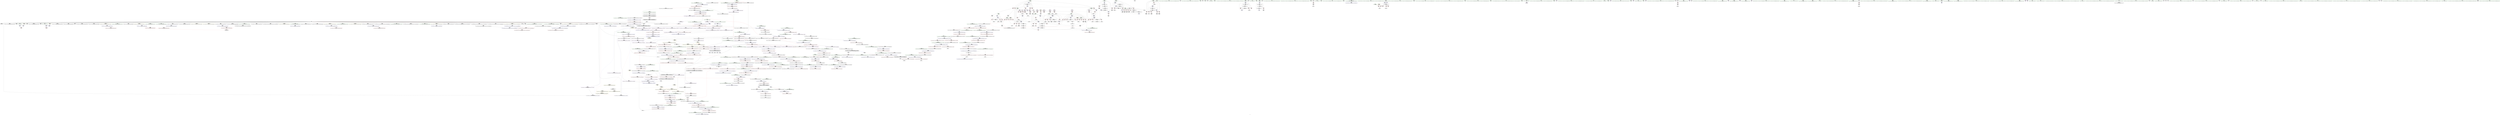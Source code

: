 digraph "SVFG" {
	label="SVFG";

	Node0x55dec8350580 [shape=record,color=grey,label="{NodeID: 0\nNullPtr|{|<s41>60}}"];
	Node0x55dec8350580 -> Node0x55dec868f420[style=solid];
	Node0x55dec8350580 -> Node0x55dec868f520[style=solid];
	Node0x55dec8350580 -> Node0x55dec868f5f0[style=solid];
	Node0x55dec8350580 -> Node0x55dec868f6c0[style=solid];
	Node0x55dec8350580 -> Node0x55dec868f790[style=solid];
	Node0x55dec8350580 -> Node0x55dec868f860[style=solid];
	Node0x55dec8350580 -> Node0x55dec868f930[style=solid];
	Node0x55dec8350580 -> Node0x55dec86895e0[style=solid];
	Node0x55dec8350580 -> Node0x55dec86896b0[style=solid];
	Node0x55dec8350580 -> Node0x55dec8689780[style=solid];
	Node0x55dec8350580 -> Node0x55dec8689850[style=solid];
	Node0x55dec8350580 -> Node0x55dec8689920[style=solid];
	Node0x55dec8350580 -> Node0x55dec86899f0[style=solid];
	Node0x55dec8350580 -> Node0x55dec8689ac0[style=solid];
	Node0x55dec8350580 -> Node0x55dec8689b90[style=solid];
	Node0x55dec8350580 -> Node0x55dec8689c60[style=solid];
	Node0x55dec8350580 -> Node0x55dec8689d30[style=solid];
	Node0x55dec8350580 -> Node0x55dec8689e00[style=solid];
	Node0x55dec8350580 -> Node0x55dec8689ed0[style=solid];
	Node0x55dec8350580 -> Node0x55dec8689fa0[style=solid];
	Node0x55dec8350580 -> Node0x55dec868a070[style=solid];
	Node0x55dec8350580 -> Node0x55dec868a140[style=solid];
	Node0x55dec8350580 -> Node0x55dec868a210[style=solid];
	Node0x55dec8350580 -> Node0x55dec868a2e0[style=solid];
	Node0x55dec8350580 -> Node0x55dec868a3b0[style=solid];
	Node0x55dec8350580 -> Node0x55dec868a480[style=solid];
	Node0x55dec8350580 -> Node0x55dec868a550[style=solid];
	Node0x55dec8350580 -> Node0x55dec868a620[style=solid];
	Node0x55dec8350580 -> Node0x55dec868a6f0[style=solid];
	Node0x55dec8350580 -> Node0x55dec868a7c0[style=solid];
	Node0x55dec8350580 -> Node0x55dec868a890[style=solid];
	Node0x55dec8350580 -> Node0x55dec868a960[style=solid];
	Node0x55dec8350580 -> Node0x55dec868aa30[style=solid];
	Node0x55dec8350580 -> Node0x55dec868ab00[style=solid];
	Node0x55dec8350580 -> Node0x55dec868abd0[style=solid];
	Node0x55dec8350580 -> Node0x55dec86a68e0[style=solid];
	Node0x55dec8350580 -> Node0x55dec86a9eb0[style=solid];
	Node0x55dec8350580 -> Node0x55dec86a9f80[style=solid];
	Node0x55dec8350580 -> Node0x55dec86aa050[style=solid];
	Node0x55dec8350580 -> Node0x55dec86bec60[style=solid];
	Node0x55dec8350580 -> Node0x55dec86c1d80[style=solid];
	Node0x55dec8350580:s41 -> Node0x55dec8750a40[style=solid,color=red];
	Node0x55dec86aae20 [shape=record,color=blue,label="{NodeID: 609\n854\<--849\n.addr\<--\n_ZN9__gnu_cxx13new_allocatorINSt7__cxx1112basic_stringIcSt11char_traitsIcESaIcEEEE8allocateEmPKv\n}"];
	Node0x55dec86929f0 [shape=record,color=red,label="{NodeID: 443\n518\<--515\nthis1\<--this.addr\n_ZNSaINSt7__cxx1112basic_stringIcSt11char_traitsIcESaIcEEEED2Ev\n}"];
	Node0x55dec86929f0 -> Node0x55dec8694c90[style=solid];
	Node0x55dec8753240 [shape=record,color=black,label="{NodeID: 1384\n553 = PHI(70, 70, )\n0th arg _ZNSt6vectorINSt7__cxx1112basic_stringIcSt11char_traitsIcESaIcEEESaIS5_EED2Ev }"];
	Node0x55dec8753240 -> Node0x55dec86a9010[style=solid];
	Node0x55dec8695f40 [shape=record,color=black,label="{NodeID: 277\n878\<--885\n_ZNK9__gnu_cxx13new_allocatorINSt7__cxx1112basic_stringIcSt11char_traitsIcESaIcEEEE8max_sizeEv_ret\<--\n_ZNK9__gnu_cxx13new_allocatorINSt7__cxx1112basic_stringIcSt11char_traitsIcESaIcEEEE8max_sizeEv\n|{<s0>61}}"];
	Node0x55dec8695f40:s0 -> Node0x55dec874e290[style=solid,color=blue];
	Node0x55dec86867c0 [shape=record,color=green,label="{NodeID: 111\n720\<--721\n__a.addr\<--__a.addr_field_insensitive\n_ZNSt12_Vector_baseINSt7__cxx1112basic_stringIcSt11char_traitsIcESaIcEEESaIS5_EE12_Vector_implC2ERKS6_\n}"];
	Node0x55dec86867c0 -> Node0x55dec86a3a60[style=solid];
	Node0x55dec86867c0 -> Node0x55dec86a9de0[style=solid];
	Node0x55dec86a8170 [shape=record,color=blue,label="{NodeID: 554\n96\<--191\ncok\<--\nmain\n}"];
	Node0x55dec86a8170 -> Node0x55dec86ff3a0[style=dashed];
	Node0x55dec868fd40 [shape=record,color=red,label="{NodeID: 388\n260\<--88\n\<--k\nmain\n}"];
	Node0x55dec868fd40 -> Node0x55dec8693d20[style=solid];
	Node0x55dec874d4e0 [shape=record,color=black,label="{NodeID: 1329\n414 = PHI()\n}"];
	Node0x55dec868ae70 [shape=record,color=black,label="{NodeID: 222\n109\<--106\ncall\<--\nmain\n}"];
	Node0x55dec8687140 [shape=record,color=green,label="{NodeID: 56\n98\<--99\nk75\<--k75_field_insensitive\nmain\n}"];
	Node0x55dec8687140 -> Node0x55dec8690cb0[style=solid];
	Node0x55dec8687140 -> Node0x55dec8690d80[style=solid];
	Node0x55dec8687140 -> Node0x55dec8690e50[style=solid];
	Node0x55dec8687140 -> Node0x55dec8690f20[style=solid];
	Node0x55dec8687140 -> Node0x55dec8690ff0[style=solid];
	Node0x55dec8687140 -> Node0x55dec86910c0[style=solid];
	Node0x55dec8687140 -> Node0x55dec86a7d60[style=solid];
	Node0x55dec8687140 -> Node0x55dec86a83e0[style=solid];
	Node0x55dec86a5460 [shape=record,color=red,label="{NodeID: 499\n978\<--944\nexn\<--exn.slot\n_ZNSt27__uninitialized_default_n_1ILb0EE18__uninit_default_nIPNSt7__cxx1112basic_stringIcSt11char_traitsIcESaIcEEEmEET_S9_T0_\n}"];
	Node0x55dec8698d50 [shape=record,color=purple,label="{NodeID: 333\n734\<--724\n_M_end_of_storage\<--this1\n_ZNSt12_Vector_baseINSt7__cxx1112basic_stringIcSt11char_traitsIcESaIcEEESaIS5_EE12_Vector_implC2ERKS6_\n}"];
	Node0x55dec8698d50 -> Node0x55dec86aa050[style=solid];
	Node0x55dec868e490 [shape=record,color=green,label="{NodeID: 167\n1092\<--1093\n__pointer.addr\<--__pointer.addr_field_insensitive\n_ZSt8_DestroyINSt7__cxx1112basic_stringIcSt11char_traitsIcESaIcEEEEvPT_\n}"];
	Node0x55dec868e490 -> Node0x55dec86a5d50[style=solid];
	Node0x55dec868e490 -> Node0x55dec86ac270[style=solid];
	Node0x55dec87089f0 [shape=record,color=yellow,style=double,label="{NodeID: 1108\n82V_1 = ENCHI(MR_82V_0)\npts\{559 \}\nFun[_ZNSt6vectorINSt7__cxx1112basic_stringIcSt11char_traitsIcESaIcEEESaIS5_EED2Ev]}"];
	Node0x55dec87089f0 -> Node0x55dec86a91b0[style=dashed];
	Node0x55dec8350610 [shape=record,color=green,label="{NodeID: 1\n7\<--1\n__dso_handle\<--dummyObj\nGlob }"];
	Node0x55dec86aaef0 [shape=record,color=blue,label="{NodeID: 610\n880\<--879\nthis.addr\<--this\n_ZNK9__gnu_cxx13new_allocatorINSt7__cxx1112basic_stringIcSt11char_traitsIcESaIcEEEE8max_sizeEv\n}"];
	Node0x55dec86aaef0 -> Node0x55dec86a4900[style=dashed];
	Node0x55dec8692ac0 [shape=record,color=red,label="{NodeID: 444\n536\<--530\nthis1\<--this.addr\n_ZNSt6vectorINSt7__cxx1112basic_stringIcSt11char_traitsIcESaIcEEESaIS5_EEixEm\n}"];
	Node0x55dec8692ac0 -> Node0x55dec8694d60[style=solid];
	Node0x55dec8753450 [shape=record,color=black,label="{NodeID: 1385\n1055 = PHI(588, 712, 1011, )\n0th arg __clang_call_terminate }"];
	Node0x55dec8696010 [shape=record,color=black,label="{NodeID: 278\n889\<--904\n_ZSt27__uninitialized_default_n_aIPNSt7__cxx1112basic_stringIcSt11char_traitsIcESaIcEEEmS5_ET_S7_T0_RSaIT1_E_ret\<--call\n_ZSt27__uninitialized_default_n_aIPNSt7__cxx1112basic_stringIcSt11char_traitsIcESaIcEEEmS5_ET_S7_T0_RSaIT1_E\n|{<s0>50}}"];
	Node0x55dec8696010:s0 -> Node0x55dec874ded0[style=solid,color=blue];
	Node0x55dec8686890 [shape=record,color=green,label="{NodeID: 112\n728\<--729\n_ZNSaINSt7__cxx1112basic_stringIcSt11char_traitsIcESaIcEEEEC2ERKS5_\<--_ZNSaINSt7__cxx1112basic_stringIcSt11char_traitsIcESaIcEEEEC2ERKS5__field_insensitive\n}"];
	Node0x55dec8705670 [shape=record,color=yellow,style=double,label="{NodeID: 1053\n115V_1 = ENCHI(MR_115V_0)\npts\{679 \}\nFun[_ZNSt12_Vector_baseINSt7__cxx1112basic_stringIcSt11char_traitsIcESaIcEEESaIS5_EED2Ev]}"];
	Node0x55dec8705670 -> Node0x55dec86a9b70[style=dashed];
	Node0x55dec86a8240 [shape=record,color=blue,label="{NodeID: 555\n100\<--375\nx79\<--add108\nmain\n}"];
	Node0x55dec86a8240 -> Node0x55dec8691260[style=dashed];
	Node0x55dec86a8240 -> Node0x55dec8691330[style=dashed];
	Node0x55dec86a8240 -> Node0x55dec8691400[style=dashed];
	Node0x55dec86a8240 -> Node0x55dec86914d0[style=dashed];
	Node0x55dec86a8240 -> Node0x55dec86a7e30[style=dashed];
	Node0x55dec86a8240 -> Node0x55dec86a8240[style=dashed];
	Node0x55dec86a8240 -> Node0x55dec86ed580[style=dashed];
	Node0x55dec868fe10 [shape=record,color=red,label="{NodeID: 389\n299\<--88\n\<--k\nmain\n}"];
	Node0x55dec868fe10 -> Node0x55dec8694060[style=solid];
	Node0x55dec874d5b0 [shape=record,color=black,label="{NodeID: 1330\n416 = PHI()\n}"];
	Node0x55dec868af40 [shape=record,color=black,label="{NodeID: 223\n115\<--112\ncall1\<--\nmain\n}"];
	Node0x55dec8687210 [shape=record,color=green,label="{NodeID: 57\n100\<--101\nx79\<--x79_field_insensitive\nmain\n}"];
	Node0x55dec8687210 -> Node0x55dec8691190[style=solid];
	Node0x55dec8687210 -> Node0x55dec8691260[style=solid];
	Node0x55dec8687210 -> Node0x55dec8691330[style=solid];
	Node0x55dec8687210 -> Node0x55dec8691400[style=solid];
	Node0x55dec8687210 -> Node0x55dec86914d0[style=solid];
	Node0x55dec8687210 -> Node0x55dec86a7e30[style=solid];
	Node0x55dec8687210 -> Node0x55dec86a7fd0[style=solid];
	Node0x55dec8687210 -> Node0x55dec86a8240[style=solid];
	Node0x55dec86a5530 [shape=record,color=red,label="{NodeID: 500\n1005\<--944\nexn4\<--exn.slot\n_ZNSt27__uninitialized_default_n_1ILb0EE18__uninit_default_nIPNSt7__cxx1112basic_stringIcSt11char_traitsIcESaIcEEEmEET_S9_T0_\n}"];
	Node0x55dec8698e20 [shape=record,color=purple,label="{NodeID: 334\n751\<--746\n_M_impl\<--this1\n_ZNSt12_Vector_baseINSt7__cxx1112basic_stringIcSt11char_traitsIcESaIcEEESaIS5_EE17_M_create_storageEm\n}"];
	Node0x55dec868e560 [shape=record,color=green,label="{NodeID: 168\n1097\<--1098\n_ZNSt7__cxx1112basic_stringIcSt11char_traitsIcESaIcEED1Ev\<--_ZNSt7__cxx1112basic_stringIcSt11char_traitsIcESaIcEED1Ev_field_insensitive\n}"];
	Node0x55dec8708ad0 [shape=record,color=yellow,style=double,label="{NodeID: 1109\n44V_1 = ENCHI(MR_44V_0)\npts\{710000 \}\nFun[_ZNSt6vectorINSt7__cxx1112basic_stringIcSt11char_traitsIcESaIcEEESaIS5_EED2Ev]|{|<s1>43|<s2>44}}"];
	Node0x55dec8708ad0 -> Node0x55dec8692ed0[style=dashed];
	Node0x55dec8708ad0:s1 -> Node0x55dec8705830[style=dashed,color=red];
	Node0x55dec8708ad0:s2 -> Node0x55dec8705830[style=dashed,color=red];
	Node0x55dec86686f0 [shape=record,color=green,label="{NodeID: 2\n8\<--1\n.str\<--dummyObj\nGlob }"];
	Node0x55dec86aafc0 [shape=record,color=blue,label="{NodeID: 611\n893\<--890\n__first.addr\<--__first\n_ZSt27__uninitialized_default_n_aIPNSt7__cxx1112basic_stringIcSt11char_traitsIcESaIcEEEmS5_ET_S7_T0_RSaIT1_E\n}"];
	Node0x55dec86aafc0 -> Node0x55dec86a49d0[style=dashed];
	Node0x55dec8692b90 [shape=record,color=red,label="{NodeID: 445\n541\<--532\n\<--__n.addr\n_ZNSt6vectorINSt7__cxx1112basic_stringIcSt11char_traitsIcESaIcEEESaIS5_EEixEm\n}"];
	Node0x55dec87536a0 [shape=record,color=black,label="{NodeID: 1386\n1017 = PHI(957, )\n0th arg _ZSt10_ConstructINSt7__cxx1112basic_stringIcSt11char_traitsIcESaIcEEEJEEvPT_DpOT0_ }"];
	Node0x55dec87536a0 -> Node0x55dec86abcc0[style=solid];
	Node0x55dec86960e0 [shape=record,color=black,label="{NodeID: 279\n915\<--914\n\<--_M_impl\n_ZNSt12_Vector_baseINSt7__cxx1112basic_stringIcSt11char_traitsIcESaIcEEESaIS5_EE19_M_get_Tp_allocatorEv\n}"];
	Node0x55dec86960e0 -> Node0x55dec86961b0[style=solid];
	Node0x55dec8686990 [shape=record,color=green,label="{NodeID: 113\n740\<--741\nthis.addr\<--this.addr_field_insensitive\n_ZNSt12_Vector_baseINSt7__cxx1112basic_stringIcSt11char_traitsIcESaIcEEESaIS5_EE17_M_create_storageEm\n}"];
	Node0x55dec8686990 -> Node0x55dec86a3b30[style=solid];
	Node0x55dec8686990 -> Node0x55dec86aa120[style=solid];
	Node0x55dec8705750 [shape=record,color=yellow,style=double,label="{NodeID: 1054\n117V_1 = ENCHI(MR_117V_0)\npts\{681 \}\nFun[_ZNSt12_Vector_baseINSt7__cxx1112basic_stringIcSt11char_traitsIcESaIcEEESaIS5_EED2Ev]}"];
	Node0x55dec8705750 -> Node0x55dec86a9c40[style=dashed];
	Node0x55dec86a8310 [shape=record,color=blue,label="{NodeID: 556\n102\<--382\ny80\<--add111\nmain\n}"];
	Node0x55dec86a8310 -> Node0x55dec8691670[style=dashed];
	Node0x55dec86a8310 -> Node0x55dec8691740[style=dashed];
	Node0x55dec86a8310 -> Node0x55dec8691810[style=dashed];
	Node0x55dec86a8310 -> Node0x55dec86918e0[style=dashed];
	Node0x55dec86a8310 -> Node0x55dec86a7f00[style=dashed];
	Node0x55dec86a8310 -> Node0x55dec86a8310[style=dashed];
	Node0x55dec86a8310 -> Node0x55dec86eda80[style=dashed];
	Node0x55dec868fee0 [shape=record,color=red,label="{NodeID: 390\n306\<--88\n\<--k\nmain\n}"];
	Node0x55dec868fee0 -> Node0x55dec8694130[style=solid];
	Node0x55dec874d680 [shape=record,color=black,label="{NodeID: 1331\n419 = PHI()\n}"];
	Node0x55dec868b010 [shape=record,color=black,label="{NodeID: 224\n145\<--144\nconv\<--\nmain\n|{<s0>15}}"];
	Node0x55dec868b010:s0 -> Node0x55dec87524d0[style=solid,color=red];
	Node0x55dec86872e0 [shape=record,color=green,label="{NodeID: 58\n102\<--103\ny80\<--y80_field_insensitive\nmain\n}"];
	Node0x55dec86872e0 -> Node0x55dec86915a0[style=solid];
	Node0x55dec86872e0 -> Node0x55dec8691670[style=solid];
	Node0x55dec86872e0 -> Node0x55dec8691740[style=solid];
	Node0x55dec86872e0 -> Node0x55dec8691810[style=solid];
	Node0x55dec86872e0 -> Node0x55dec86918e0[style=solid];
	Node0x55dec86872e0 -> Node0x55dec86a7f00[style=solid];
	Node0x55dec86872e0 -> Node0x55dec86a80a0[style=solid];
	Node0x55dec86872e0 -> Node0x55dec86a8310[style=solid];
	Node0x55dec86a5600 [shape=record,color=red,label="{NodeID: 501\n1006\<--946\nsel\<--ehselector.slot\n_ZNSt27__uninitialized_default_n_1ILb0EE18__uninit_default_nIPNSt7__cxx1112basic_stringIcSt11char_traitsIcESaIcEEEmEET_S9_T0_\n}"];
	Node0x55dec8698ef0 [shape=record,color=purple,label="{NodeID: 335\n752\<--746\n_M_start\<--this1\n_ZNSt12_Vector_baseINSt7__cxx1112basic_stringIcSt11char_traitsIcESaIcEEESaIS5_EE17_M_create_storageEm\n}"];
	Node0x55dec8698ef0 -> Node0x55dec86aa2c0[style=solid];
	Node0x55dec868e660 [shape=record,color=green,label="{NodeID: 169\n1106\<--1107\nthis.addr\<--this.addr_field_insensitive\n_ZNSt12_Vector_baseINSt7__cxx1112basic_stringIcSt11char_traitsIcESaIcEEESaIS5_EE13_M_deallocateEPS5_m\n}"];
	Node0x55dec868e660 -> Node0x55dec86a5e20[style=solid];
	Node0x55dec868e660 -> Node0x55dec86ac340[style=solid];
	Node0x55dec8708bb0 [shape=record,color=yellow,style=double,label="{NodeID: 1110\n61V_1 = ENCHI(MR_61V_0)\npts\{710001 \}\nFun[_ZNSt6vectorINSt7__cxx1112basic_stringIcSt11char_traitsIcESaIcEEESaIS5_EED2Ev]}"];
	Node0x55dec8708bb0 -> Node0x55dec8692fa0[style=dashed];
	Node0x55dec8671be0 [shape=record,color=green,label="{NodeID: 3\n10\<--1\n.str.1\<--dummyObj\nGlob }"];
	Node0x55dec86ab090 [shape=record,color=blue,label="{NodeID: 612\n895\<--891\n__n.addr\<--__n\n_ZSt27__uninitialized_default_n_aIPNSt7__cxx1112basic_stringIcSt11char_traitsIcESaIcEEEmS5_ET_S7_T0_RSaIT1_E\n}"];
	Node0x55dec86ab090 -> Node0x55dec86a4aa0[style=dashed];
	Node0x55dec8692c60 [shape=record,color=red,label="{NodeID: 446\n540\<--539\n\<--_M_start\n_ZNSt6vectorINSt7__cxx1112basic_stringIcSt11char_traitsIcESaIcEEESaIS5_EEixEm\n}"];
	Node0x55dec8692c60 -> Node0x55dec8699a50[style=solid];
	Node0x55dec87537b0 [shape=record,color=black,label="{NodeID: 1387\n796 = PHI(788, )\n0th arg _ZN9__gnu_cxx13new_allocatorINSt7__cxx1112basic_stringIcSt11char_traitsIcESaIcEEEEC2ERKS7_ }"];
	Node0x55dec87537b0 -> Node0x55dec86aa7a0[style=solid];
	Node0x55dec86961b0 [shape=record,color=black,label="{NodeID: 280\n908\<--915\n_ZNSt12_Vector_baseINSt7__cxx1112basic_stringIcSt11char_traitsIcESaIcEEESaIS5_EE19_M_get_Tp_allocatorEv_ret\<--\n_ZNSt12_Vector_baseINSt7__cxx1112basic_stringIcSt11char_traitsIcESaIcEEESaIS5_EE19_M_get_Tp_allocatorEv\n|{<s0>41|<s1>49}}"];
	Node0x55dec86961b0:s0 -> Node0x55dec874dc50[style=solid,color=blue];
	Node0x55dec86961b0:s1 -> Node0x55dec874dd90[style=solid,color=blue];
	Node0x55dec868b600 [shape=record,color=green,label="{NodeID: 114\n742\<--743\n__n.addr\<--__n.addr_field_insensitive\n_ZNSt12_Vector_baseINSt7__cxx1112basic_stringIcSt11char_traitsIcESaIcEEESaIS5_EE17_M_create_storageEm\n}"];
	Node0x55dec868b600 -> Node0x55dec86a3c00[style=solid];
	Node0x55dec868b600 -> Node0x55dec86a3cd0[style=solid];
	Node0x55dec868b600 -> Node0x55dec86aa1f0[style=solid];
	Node0x55dec8705830 [shape=record,color=yellow,style=double,label="{NodeID: 1055\n44V_1 = ENCHI(MR_44V_0)\npts\{710000 \}\nFun[_ZNSt12_Vector_baseINSt7__cxx1112basic_stringIcSt11char_traitsIcESaIcEEESaIS5_EED2Ev]}"];
	Node0x55dec8705830 -> Node0x55dec86a3720[style=dashed];
	Node0x55dec8705830 -> Node0x55dec86a38c0[style=dashed];
	Node0x55dec86a83e0 [shape=record,color=blue,label="{NodeID: 557\n98\<--387\nk75\<--inc114\nmain\n}"];
	Node0x55dec86a83e0 -> Node0x55dec8690cb0[style=dashed];
	Node0x55dec86a83e0 -> Node0x55dec8690d80[style=dashed];
	Node0x55dec86a83e0 -> Node0x55dec8690e50[style=dashed];
	Node0x55dec86a83e0 -> Node0x55dec8690f20[style=dashed];
	Node0x55dec86a83e0 -> Node0x55dec8690ff0[style=dashed];
	Node0x55dec86a83e0 -> Node0x55dec86910c0[style=dashed];
	Node0x55dec86a83e0 -> Node0x55dec86a83e0[style=dashed];
	Node0x55dec86a83e0 -> Node0x55dec86ed080[style=dashed];
	Node0x55dec868ffb0 [shape=record,color=red,label="{NodeID: 391\n222\<--90\n\<--kk\nmain\n}"];
	Node0x55dec868ffb0 -> Node0x55dec86c1300[style=solid];
	Node0x55dec874d750 [shape=record,color=black,label="{NodeID: 1332\n421 = PHI()\n}"];
	Node0x55dec868b0e0 [shape=record,color=black,label="{NodeID: 225\n162\<--161\nconv14\<--\nmain\n|{<s0>17}}"];
	Node0x55dec868b0e0:s0 -> Node0x55dec874f250[style=solid,color=red];
	Node0x55dec86873b0 [shape=record,color=green,label="{NodeID: 59\n110\<--111\nfreopen\<--freopen_field_insensitive\n}"];
	Node0x55dec86a56d0 [shape=record,color=red,label="{NodeID: 502\n1021\<--1018\n\<--__p.addr\n_ZSt10_ConstructINSt7__cxx1112basic_stringIcSt11char_traitsIcESaIcEEEJEEvPT_DpOT0_\n}"];
	Node0x55dec86a56d0 -> Node0x55dec8696420[style=solid];
	Node0x55dec8698fc0 [shape=record,color=purple,label="{NodeID: 336\n754\<--746\n_M_impl2\<--this1\n_ZNSt12_Vector_baseINSt7__cxx1112basic_stringIcSt11char_traitsIcESaIcEEESaIS5_EE17_M_create_storageEm\n}"];
	Node0x55dec868e730 [shape=record,color=green,label="{NodeID: 170\n1108\<--1109\n__p.addr\<--__p.addr_field_insensitive\n_ZNSt12_Vector_baseINSt7__cxx1112basic_stringIcSt11char_traitsIcESaIcEEESaIS5_EE13_M_deallocateEPS5_m\n}"];
	Node0x55dec868e730 -> Node0x55dec86a5ef0[style=solid];
	Node0x55dec868e730 -> Node0x55dec86a5fc0[style=solid];
	Node0x55dec868e730 -> Node0x55dec86ac410[style=solid];
	Node0x55dec8708c90 [shape=record,color=yellow,style=double,label="{NodeID: 1111\n63V_1 = ENCHI(MR_63V_0)\npts\{710002 \}\nFun[_ZNSt6vectorINSt7__cxx1112basic_stringIcSt11char_traitsIcESaIcEEESaIS5_EED2Ev]|{<s0>43|<s1>44}}"];
	Node0x55dec8708c90:s0 -> Node0x55dec8705910[style=dashed,color=red];
	Node0x55dec8708c90:s1 -> Node0x55dec8705910[style=dashed,color=red];
	Node0x55dec863e270 [shape=record,color=green,label="{NodeID: 4\n12\<--1\nstdin\<--dummyObj\nGlob }"];
	Node0x55dec86ab160 [shape=record,color=blue,label="{NodeID: 613\n897\<--892\n.addr\<--\n_ZSt27__uninitialized_default_n_aIPNSt7__cxx1112basic_stringIcSt11char_traitsIcESaIcEEEmS5_ET_S7_T0_RSaIT1_E\n}"];
	Node0x55dec8692d30 [shape=record,color=red,label="{NodeID: 447\n561\<--554\nthis1\<--this.addr\n_ZNSt6vectorINSt7__cxx1112basic_stringIcSt11char_traitsIcESaIcEEESaIS5_EED2Ev\n}"];
	Node0x55dec8692d30 -> Node0x55dec8694f00[style=solid];
	Node0x55dec8692d30 -> Node0x55dec8694fd0[style=solid];
	Node0x55dec8692d30 -> Node0x55dec86950a0[style=solid];
	Node0x55dec8692d30 -> Node0x55dec8695170[style=solid];
	Node0x55dec8692d30 -> Node0x55dec8695240[style=solid];
	Node0x55dec87538c0 [shape=record,color=black,label="{NodeID: 1388\n797 = PHI(790, )\n1st arg _ZN9__gnu_cxx13new_allocatorINSt7__cxx1112basic_stringIcSt11char_traitsIcESaIcEEEEC2ERKS7_ }"];
	Node0x55dec87538c0 -> Node0x55dec86aa870[style=solid];
	Node0x55dec8696280 [shape=record,color=black,label="{NodeID: 281\n917\<--931\n_ZSt25__uninitialized_default_nIPNSt7__cxx1112basic_stringIcSt11char_traitsIcESaIcEEEmET_S7_T0__ret\<--call\n_ZSt25__uninitialized_default_nIPNSt7__cxx1112basic_stringIcSt11char_traitsIcESaIcEEEmET_S7_T0_\n|{<s0>64}}"];
	Node0x55dec8696280:s0 -> Node0x55dec874e3d0[style=solid,color=blue];
	Node0x55dec868b690 [shape=record,color=green,label="{NodeID: 115\n749\<--750\n_ZNSt12_Vector_baseINSt7__cxx1112basic_stringIcSt11char_traitsIcESaIcEEESaIS5_EE11_M_allocateEm\<--_ZNSt12_Vector_baseINSt7__cxx1112basic_stringIcSt11char_traitsIcESaIcEEESaIS5_EE11_M_allocateEm_field_insensitive\n}"];
	Node0x55dec8705910 [shape=record,color=yellow,style=double,label="{NodeID: 1056\n63V_1 = ENCHI(MR_63V_0)\npts\{710002 \}\nFun[_ZNSt12_Vector_baseINSt7__cxx1112basic_stringIcSt11char_traitsIcESaIcEEESaIS5_EED2Ev]}"];
	Node0x55dec8705910 -> Node0x55dec86a37f0[style=dashed];
	Node0x55dec86a84b0 [shape=record,color=blue,label="{NodeID: 558\n82\<--394\nans\<--inc118\nmain\n}"];
	Node0x55dec86a84b0 -> Node0x55dec86f3480[style=dashed];
	Node0x55dec8690080 [shape=record,color=red,label="{NodeID: 392\n226\<--90\n\<--kk\nmain\n}"];
	Node0x55dec8690080 -> Node0x55dec868b420[style=solid];
	Node0x55dec874d820 [shape=record,color=black,label="{NodeID: 1333\n423 = PHI()\n}"];
	Node0x55dec868b1b0 [shape=record,color=black,label="{NodeID: 226\n206\<--205\nconv26\<--\nmain\n|{<s0>21}}"];
	Node0x55dec868b1b0:s0 -> Node0x55dec874f250[style=solid,color=red];
	Node0x55dec86874b0 [shape=record,color=green,label="{NodeID: 60\n117\<--118\n_ZNSirsERi\<--_ZNSirsERi_field_insensitive\n}"];
	Node0x55dec86a57a0 [shape=record,color=red,label="{NodeID: 503\n1033\<--1030\n\<--__r.addr\n_ZSt11__addressofINSt7__cxx1112basic_stringIcSt11char_traitsIcESaIcEEEEPT_RS6_\n}"];
	Node0x55dec86a57a0 -> Node0x55dec86965c0[style=solid];
	Node0x55dec8699090 [shape=record,color=purple,label="{NodeID: 337\n755\<--746\n_M_start3\<--this1\n_ZNSt12_Vector_baseINSt7__cxx1112basic_stringIcSt11char_traitsIcESaIcEEESaIS5_EE17_M_create_storageEm\n}"];
	Node0x55dec8699090 -> Node0x55dec86a3da0[style=solid];
	Node0x55dec868e800 [shape=record,color=green,label="{NodeID: 171\n1110\<--1111\n__n.addr\<--__n.addr_field_insensitive\n_ZNSt12_Vector_baseINSt7__cxx1112basic_stringIcSt11char_traitsIcESaIcEEESaIS5_EE13_M_deallocateEPS5_m\n}"];
	Node0x55dec868e800 -> Node0x55dec86a6090[style=solid];
	Node0x55dec868e800 -> Node0x55dec86ac4e0[style=solid];
	Node0x55dec863e300 [shape=record,color=green,label="{NodeID: 5\n13\<--1\n.str.2\<--dummyObj\nGlob }"];
	Node0x55dec86ab230 [shape=record,color=blue,label="{NodeID: 614\n910\<--909\nthis.addr\<--this\n_ZNSt12_Vector_baseINSt7__cxx1112basic_stringIcSt11char_traitsIcESaIcEEESaIS5_EE19_M_get_Tp_allocatorEv\n}"];
	Node0x55dec86ab230 -> Node0x55dec86a4b70[style=dashed];
	Node0x55dec8692e00 [shape=record,color=red,label="{NodeID: 448\n588\<--556\nexn\<--exn.slot\n_ZNSt6vectorINSt7__cxx1112basic_stringIcSt11char_traitsIcESaIcEEESaIS5_EED2Ev\n|{<s0>45}}"];
	Node0x55dec8692e00:s0 -> Node0x55dec8753450[style=solid,color=red];
	Node0x55dec87539d0 [shape=record,color=black,label="{NodeID: 1389\n1172 = PHI(565, )\n0th arg _ZSt8_DestroyIPNSt7__cxx1112basic_stringIcSt11char_traitsIcESaIcEEES5_EvT_S7_RSaIT0_E }"];
	Node0x55dec87539d0 -> Node0x55dec86aca90[style=solid];
	Node0x55dec8696350 [shape=record,color=black,label="{NodeID: 282\n935\<--990\n_ZNSt27__uninitialized_default_n_1ILb0EE18__uninit_default_nIPNSt7__cxx1112basic_stringIcSt11char_traitsIcESaIcEEEmEET_S9_T0__ret\<--\n_ZNSt27__uninitialized_default_n_1ILb0EE18__uninit_default_nIPNSt7__cxx1112basic_stringIcSt11char_traitsIcESaIcEEEmEET_S9_T0_\n|{<s0>65}}"];
	Node0x55dec8696350:s0 -> Node0x55dec874e510[style=solid,color=blue];
	Node0x55dec868b790 [shape=record,color=green,label="{NodeID: 116\n771\<--772\nthis.addr\<--this.addr_field_insensitive\n_ZNSt12_Vector_baseINSt7__cxx1112basic_stringIcSt11char_traitsIcESaIcEEESaIS5_EE12_Vector_implD2Ev\n}"];
	Node0x55dec868b790 -> Node0x55dec86a3f40[style=solid];
	Node0x55dec868b790 -> Node0x55dec86aa530[style=solid];
	Node0x55dec86a8580 [shape=record,color=blue,label="{NodeID: 559\n80\<--268\nok\<--\nmain\n}"];
	Node0x55dec86a8580 -> Node0x55dec86f2f80[style=dashed];
	Node0x55dec8690150 [shape=record,color=red,label="{NodeID: 393\n241\<--90\n\<--kk\nmain\n}"];
	Node0x55dec8690150 -> Node0x55dec86a7540[style=solid];
	Node0x55dec874d920 [shape=record,color=black,label="{NodeID: 1334\n428 = PHI()\n}"];
	Node0x55dec868b280 [shape=record,color=black,label="{NodeID: 227\n209\<--208\nconv28\<--\nmain\n}"];
	Node0x55dec86875b0 [shape=record,color=green,label="{NodeID: 61\n128\<--129\n_ZStlsISt11char_traitsIcEERSt13basic_ostreamIcT_ES5_PKc\<--_ZStlsISt11char_traitsIcEERSt13basic_ostreamIcT_ES5_PKc_field_insensitive\n}"];
	Node0x55dec86a5870 [shape=record,color=red,label="{NodeID: 504\n1046\<--1040\n\<--__first.addr\n_ZSt8_DestroyIPNSt7__cxx1112basic_stringIcSt11char_traitsIcESaIcEEEEvT_S7_\n|{<s0>75}}"];
	Node0x55dec86a5870:s0 -> Node0x55dec8752c00[style=solid,color=red];
	Node0x55dec8699160 [shape=record,color=purple,label="{NodeID: 338\n757\<--746\n_M_impl4\<--this1\n_ZNSt12_Vector_baseINSt7__cxx1112basic_stringIcSt11char_traitsIcESaIcEEESaIS5_EE17_M_create_storageEm\n}"];
	Node0x55dec868e8d0 [shape=record,color=green,label="{NodeID: 172\n1124\<--1125\n_ZNSt16allocator_traitsISaINSt7__cxx1112basic_stringIcSt11char_traitsIcESaIcEEEEE10deallocateERS6_PS5_m\<--_ZNSt16allocator_traitsISaINSt7__cxx1112basic_stringIcSt11char_traitsIcESaIcEEEEE10deallocateERS6_PS5_m_field_insensitive\n}"];
	Node0x55dec8675d60 [shape=record,color=green,label="{NodeID: 6\n15\<--1\n.str.3\<--dummyObj\nGlob }"];
	Node0x55dec86ab300 [shape=record,color=blue,label="{NodeID: 615\n920\<--918\n__first.addr\<--__first\n_ZSt25__uninitialized_default_nIPNSt7__cxx1112basic_stringIcSt11char_traitsIcESaIcEEEmET_S7_T0_\n}"];
	Node0x55dec86ab300 -> Node0x55dec86a4c40[style=dashed];
	Node0x55dec8692ed0 [shape=record,color=red,label="{NodeID: 449\n565\<--564\n\<--_M_start\n_ZNSt6vectorINSt7__cxx1112basic_stringIcSt11char_traitsIcESaIcEEESaIS5_EED2Ev\n|{<s0>42}}"];
	Node0x55dec8692ed0:s0 -> Node0x55dec87539d0[style=solid,color=red];
	Node0x55dec8753ae0 [shape=record,color=black,label="{NodeID: 1390\n1173 = PHI(569, )\n1st arg _ZSt8_DestroyIPNSt7__cxx1112basic_stringIcSt11char_traitsIcESaIcEEES5_EvT_S7_RSaIT0_E }"];
	Node0x55dec8753ae0 -> Node0x55dec86acb60[style=solid];
	Node0x55dec8696420 [shape=record,color=black,label="{NodeID: 283\n1022\<--1021\n\<--\n_ZSt10_ConstructINSt7__cxx1112basic_stringIcSt11char_traitsIcESaIcEEEJEEvPT_DpOT0_\n}"];
	Node0x55dec8696420 -> Node0x55dec86964f0[style=solid];
	Node0x55dec868b860 [shape=record,color=green,label="{NodeID: 117\n781\<--782\nthis.addr\<--this.addr_field_insensitive\n_ZNSaINSt7__cxx1112basic_stringIcSt11char_traitsIcESaIcEEEEC2ERKS5_\n}"];
	Node0x55dec868b860 -> Node0x55dec86a4010[style=solid];
	Node0x55dec868b860 -> Node0x55dec86aa600[style=solid];
	Node0x55dec86a8650 [shape=record,color=blue,label="{NodeID: 560\n86\<--402\nj\<--inc122\nmain\n}"];
	Node0x55dec86a8650 -> Node0x55dec869b450[style=dashed];
	Node0x55dec86a8650 -> Node0x55dec869b520[style=dashed];
	Node0x55dec86a8650 -> Node0x55dec869b5f0[style=dashed];
	Node0x55dec86a8650 -> Node0x55dec868fa00[style=dashed];
	Node0x55dec86a8650 -> Node0x55dec868fad0[style=dashed];
	Node0x55dec86a8650 -> Node0x55dec868fba0[style=dashed];
	Node0x55dec86a8650 -> Node0x55dec86a72d0[style=dashed];
	Node0x55dec86a8650 -> Node0x55dec86a8650[style=dashed];
	Node0x55dec86a8650 -> Node0x55dec86e2280[style=dashed];
	Node0x55dec8690220 [shape=record,color=red,label="{NodeID: 394\n245\<--90\n\<--kk\nmain\n}"];
	Node0x55dec8690220 -> Node0x55dec86bf980[style=solid];
	Node0x55dec874da20 [shape=record,color=black,label="{NodeID: 1335\n748 = PHI(806, )\n}"];
	Node0x55dec874da20 -> Node0x55dec86aa2c0[style=solid];
	Node0x55dec868b350 [shape=record,color=black,label="{NodeID: 228\n214\<--213\nconv31\<--\nmain\n}"];
	Node0x55dec868b350 -> Node0x55dec86c1000[style=solid];
	Node0x55dec86876b0 [shape=record,color=green,label="{NodeID: 62\n132\<--133\n_ZNSolsEi\<--_ZNSolsEi_field_insensitive\n}"];
	Node0x55dec86a5940 [shape=record,color=red,label="{NodeID: 505\n1047\<--1042\n\<--__last.addr\n_ZSt8_DestroyIPNSt7__cxx1112basic_stringIcSt11char_traitsIcESaIcEEEEvT_S7_\n|{<s0>75}}"];
	Node0x55dec86a5940:s0 -> Node0x55dec8752d40[style=solid,color=red];
	Node0x55dec8699230 [shape=record,color=purple,label="{NodeID: 339\n758\<--746\n_M_finish\<--this1\n_ZNSt12_Vector_baseINSt7__cxx1112basic_stringIcSt11char_traitsIcESaIcEEESaIS5_EE17_M_create_storageEm\n}"];
	Node0x55dec8699230 -> Node0x55dec86aa390[style=solid];
	Node0x55dec868e9d0 [shape=record,color=green,label="{NodeID: 173\n1132\<--1133\n__a.addr\<--__a.addr_field_insensitive\n_ZNSt16allocator_traitsISaINSt7__cxx1112basic_stringIcSt11char_traitsIcESaIcEEEEE10deallocateERS6_PS5_m\n}"];
	Node0x55dec868e9d0 -> Node0x55dec86a6160[style=solid];
	Node0x55dec868e9d0 -> Node0x55dec86ac5b0[style=solid];
	Node0x55dec8675df0 [shape=record,color=green,label="{NodeID: 7\n17\<--1\nstdout\<--dummyObj\nGlob }"];
	Node0x55dec86ab3d0 [shape=record,color=blue,label="{NodeID: 616\n922\<--919\n__n.addr\<--__n\n_ZSt25__uninitialized_default_nIPNSt7__cxx1112basic_stringIcSt11char_traitsIcESaIcEEEmET_S7_T0_\n}"];
	Node0x55dec86ab3d0 -> Node0x55dec86a4d10[style=dashed];
	Node0x55dec8692fa0 [shape=record,color=red,label="{NodeID: 450\n569\<--568\n\<--_M_finish\n_ZNSt6vectorINSt7__cxx1112basic_stringIcSt11char_traitsIcESaIcEEESaIS5_EED2Ev\n|{<s0>42}}"];
	Node0x55dec8692fa0:s0 -> Node0x55dec8753ae0[style=solid,color=red];
	Node0x55dec8753bf0 [shape=record,color=black,label="{NodeID: 1391\n1174 = PHI(571, )\n2nd arg _ZSt8_DestroyIPNSt7__cxx1112basic_stringIcSt11char_traitsIcESaIcEEES5_EvT_S7_RSaIT0_E }"];
	Node0x55dec8753bf0 -> Node0x55dec86acc30[style=solid];
	Node0x55dec86964f0 [shape=record,color=black,label="{NodeID: 284\n1023\<--1022\n\<--\n_ZSt10_ConstructINSt7__cxx1112basic_stringIcSt11char_traitsIcESaIcEEEJEEvPT_DpOT0_\n}"];
	Node0x55dec868b930 [shape=record,color=green,label="{NodeID: 118\n783\<--784\n__a.addr\<--__a.addr_field_insensitive\n_ZNSaINSt7__cxx1112basic_stringIcSt11char_traitsIcESaIcEEEEC2ERKS5_\n}"];
	Node0x55dec868b930 -> Node0x55dec86a40e0[style=solid];
	Node0x55dec868b930 -> Node0x55dec86aa6d0[style=solid];
	Node0x55dec8705be0 [shape=record,color=yellow,style=double,label="{NodeID: 1059\n44V_1 = ENCHI(MR_44V_0)\npts\{710000 \}\nFun[_ZNSt6vectorINSt7__cxx1112basic_stringIcSt11char_traitsIcESaIcEEESaIS5_EEixEm]}"];
	Node0x55dec8705be0 -> Node0x55dec8692c60[style=dashed];
	Node0x55dec86a8720 [shape=record,color=blue,label="{NodeID: 561\n84\<--407\ni19\<--inc125\nmain\n}"];
	Node0x55dec86a8720 -> Node0x55dec869af70[style=dashed];
	Node0x55dec86a8720 -> Node0x55dec869b040[style=dashed];
	Node0x55dec86a8720 -> Node0x55dec869b110[style=dashed];
	Node0x55dec86a8720 -> Node0x55dec869b1e0[style=dashed];
	Node0x55dec86a8720 -> Node0x55dec869b2b0[style=dashed];
	Node0x55dec86a8720 -> Node0x55dec869b380[style=dashed];
	Node0x55dec86a8720 -> Node0x55dec86a8720[style=dashed];
	Node0x55dec86a8720 -> Node0x55dec86e1d80[style=dashed];
	Node0x55dec86902f0 [shape=record,color=red,label="{NodeID: 395\n257\<--92\n\<--x\nmain\n}"];
	Node0x55dec86902f0 -> Node0x55dec86c0a00[style=solid];
	Node0x55dec874dc50 [shape=record,color=black,label="{NodeID: 1336\n571 = PHI(908, )\n|{<s0>42}}"];
	Node0x55dec874dc50:s0 -> Node0x55dec8753bf0[style=solid,color=red];
	Node0x55dec868b420 [shape=record,color=black,label="{NodeID: 229\n227\<--226\nidxprom\<--\nmain\n}"];
	Node0x55dec86877b0 [shape=record,color=green,label="{NodeID: 63\n147\<--148\n_ZNSaINSt7__cxx1112basic_stringIcSt11char_traitsIcESaIcEEEEC2Ev\<--_ZNSaINSt7__cxx1112basic_stringIcSt11char_traitsIcESaIcEEEEC2Ev_field_insensitive\n}"];
	Node0x55dec86a5a10 [shape=record,color=red,label="{NodeID: 506\n1075\<--1068\n\<--__first.addr\n_ZNSt12_Destroy_auxILb0EE9__destroyIPNSt7__cxx1112basic_stringIcSt11char_traitsIcESaIcEEEEEvT_S9_\n}"];
	Node0x55dec86a5a10 -> Node0x55dec86c2f80[style=solid];
	Node0x55dec8699300 [shape=record,color=purple,label="{NodeID: 340\n760\<--746\n_M_impl5\<--this1\n_ZNSt12_Vector_baseINSt7__cxx1112basic_stringIcSt11char_traitsIcESaIcEEESaIS5_EE17_M_create_storageEm\n}"];
	Node0x55dec868eaa0 [shape=record,color=green,label="{NodeID: 174\n1134\<--1135\n__p.addr\<--__p.addr_field_insensitive\n_ZNSt16allocator_traitsISaINSt7__cxx1112basic_stringIcSt11char_traitsIcESaIcEEEEE10deallocateERS6_PS5_m\n}"];
	Node0x55dec868eaa0 -> Node0x55dec86a6230[style=solid];
	Node0x55dec868eaa0 -> Node0x55dec86ac680[style=solid];
	Node0x55dec8675e80 [shape=record,color=green,label="{NodeID: 8\n18\<--1\n_ZSt3cin\<--dummyObj\nGlob }"];
	Node0x55dec86ab4a0 [shape=record,color=blue,label="{NodeID: 617\n924\<--191\n__assignable\<--\n_ZSt25__uninitialized_default_nIPNSt7__cxx1112basic_stringIcSt11char_traitsIcESaIcEEEmET_S7_T0_\n}"];
	Node0x55dec8693070 [shape=record,color=red,label="{NodeID: 451\n598\<--595\nthis1\<--this.addr\n_ZN9__gnu_cxx13new_allocatorINSt7__cxx1112basic_stringIcSt11char_traitsIcESaIcEEEEC2Ev\n}"];
	Node0x55dec8753d00 [shape=record,color=black,label="{NodeID: 1392\n514 = PHI(72, 72, 775, )\n0th arg _ZNSaINSt7__cxx1112basic_stringIcSt11char_traitsIcESaIcEEEED2Ev }"];
	Node0x55dec8753d00 -> Node0x55dec86a8da0[style=solid];
	Node0x55dec86965c0 [shape=record,color=black,label="{NodeID: 285\n1028\<--1033\n_ZSt11__addressofINSt7__cxx1112basic_stringIcSt11char_traitsIcESaIcEEEEPT_RS6__ret\<--\n_ZSt11__addressofINSt7__cxx1112basic_stringIcSt11char_traitsIcESaIcEEEEPT_RS6_\n|{<s0>66|<s1>78}}"];
	Node0x55dec86965c0:s0 -> Node0x55dec874e650[style=solid,color=blue];
	Node0x55dec86965c0:s1 -> Node0x55dec874e930[style=solid,color=blue];
	Node0x55dec868ba00 [shape=record,color=green,label="{NodeID: 119\n792\<--793\n_ZN9__gnu_cxx13new_allocatorINSt7__cxx1112basic_stringIcSt11char_traitsIcESaIcEEEEC2ERKS7_\<--_ZN9__gnu_cxx13new_allocatorINSt7__cxx1112basic_stringIcSt11char_traitsIcESaIcEEEEC2ERKS7__field_insensitive\n}"];
	Node0x55dec86a87f0 [shape=record,color=blue,label="{NodeID: 562\n64\<--432\ntest\<--inc144\nmain\n}"];
	Node0x55dec86a87f0 -> Node0x55dec86f6b80[style=dashed];
	Node0x55dec86903c0 [shape=record,color=red,label="{NodeID: 396\n270\<--92\n\<--x\nmain\n}"];
	Node0x55dec86903c0 -> Node0x55dec86c2c80[style=solid];
	Node0x55dec874dd90 [shape=record,color=black,label="{NodeID: 1337\n665 = PHI(908, )\n|{<s0>50}}"];
	Node0x55dec874dd90:s0 -> Node0x55dec874fee0[style=solid,color=red];
	Node0x55dec868b4f0 [shape=record,color=black,label="{NodeID: 230\n230\<--229\nconv36\<--\nmain\n}"];
	Node0x55dec868b4f0 -> Node0x55dec86c2b00[style=solid];
	Node0x55dec86878b0 [shape=record,color=green,label="{NodeID: 64\n150\<--151\n_ZNSt6vectorINSt7__cxx1112basic_stringIcSt11char_traitsIcESaIcEEESaIS5_EEC2EmRKS6_\<--_ZNSt6vectorINSt7__cxx1112basic_stringIcSt11char_traitsIcESaIcEEESaIS5_EEC2EmRKS6__field_insensitive\n}"];
	Node0x55dec86a5ae0 [shape=record,color=red,label="{NodeID: 507\n1079\<--1068\n\<--__first.addr\n_ZNSt12_Destroy_auxILb0EE9__destroyIPNSt7__cxx1112basic_stringIcSt11char_traitsIcESaIcEEEEEvT_S9_\n|{<s0>78}}"];
	Node0x55dec86a5ae0:s0 -> Node0x55dec8754640[style=solid,color=red];
	Node0x55dec86993d0 [shape=record,color=purple,label="{NodeID: 341\n761\<--746\n_M_start6\<--this1\n_ZNSt12_Vector_baseINSt7__cxx1112basic_stringIcSt11char_traitsIcESaIcEEESaIS5_EE17_M_create_storageEm\n}"];
	Node0x55dec86993d0 -> Node0x55dec86a3e70[style=solid];
	Node0x55dec868eb70 [shape=record,color=green,label="{NodeID: 175\n1136\<--1137\n__n.addr\<--__n.addr_field_insensitive\n_ZNSt16allocator_traitsISaINSt7__cxx1112basic_stringIcSt11char_traitsIcESaIcEEEEE10deallocateERS6_PS5_m\n}"];
	Node0x55dec868eb70 -> Node0x55dec86a6300[style=solid];
	Node0x55dec868eb70 -> Node0x55dec86ac750[style=solid];
	Node0x55dec8675f40 [shape=record,color=green,label="{NodeID: 9\n19\<--1\n_ZSt4cout\<--dummyObj\nGlob }"];
	Node0x55dec86ab570 [shape=record,color=blue,label="{NodeID: 618\n938\<--936\n__first.addr\<--__first\n_ZNSt27__uninitialized_default_n_1ILb0EE18__uninit_default_nIPNSt7__cxx1112basic_stringIcSt11char_traitsIcESaIcEEEmEET_S9_T0_\n}"];
	Node0x55dec86ab570 -> Node0x55dec86a4de0[style=dashed];
	Node0x55dec86ab570 -> Node0x55dec86a4eb0[style=dashed];
	Node0x55dec8693140 [shape=record,color=red,label="{NodeID: 452\n605\<--602\nthis1\<--this.addr\n_ZN9__gnu_cxx13new_allocatorINSt7__cxx1112basic_stringIcSt11char_traitsIcESaIcEEEED2Ev\n}"];
	Node0x55dec8753fe0 [shape=record,color=black,label="{NodeID: 1393\n650 = PHI(482, )\n0th arg _ZNSt6vectorINSt7__cxx1112basic_stringIcSt11char_traitsIcESaIcEEESaIS5_EE21_M_default_initializeEm }"];
	Node0x55dec8753fe0 -> Node0x55dec86a9830[style=solid];
	Node0x55dec8696690 [shape=record,color=black,label="{NodeID: 286\n1120\<--1119\n\<--_M_impl\n_ZNSt12_Vector_baseINSt7__cxx1112basic_stringIcSt11char_traitsIcESaIcEEESaIS5_EE13_M_deallocateEPS5_m\n|{<s0>81}}"];
	Node0x55dec8696690:s0 -> Node0x55dec874f490[style=solid,color=red];
	Node0x55dec868bb00 [shape=record,color=green,label="{NodeID: 120\n798\<--799\nthis.addr\<--this.addr_field_insensitive\n_ZN9__gnu_cxx13new_allocatorINSt7__cxx1112basic_stringIcSt11char_traitsIcESaIcEEEEC2ERKS7_\n}"];
	Node0x55dec868bb00 -> Node0x55dec86a41b0[style=solid];
	Node0x55dec868bb00 -> Node0x55dec86aa7a0[style=solid];
	Node0x55dec86a88c0 [shape=record,color=blue,label="{NodeID: 563\n456\<--455\nthis.addr\<--this\n_ZNSaINSt7__cxx1112basic_stringIcSt11char_traitsIcESaIcEEEEC2Ev\n}"];
	Node0x55dec86a88c0 -> Node0x55dec8692440[style=dashed];
	Node0x55dec8690490 [shape=record,color=red,label="{NodeID: 397\n276\<--92\n\<--x\nmain\n}"];
	Node0x55dec8690490 -> Node0x55dec86c2080[style=solid];
	Node0x55dec874ded0 [shape=record,color=black,label="{NodeID: 1338\n666 = PHI(889, )\n}"];
	Node0x55dec874ded0 -> Node0x55dec86a99d0[style=solid];
	Node0x55dec8693a20 [shape=record,color=black,label="{NodeID: 231\n232\<--231\nconv37\<--\nmain\n|{<s0>23}}"];
	Node0x55dec8693a20:s0 -> Node0x55dec874f250[style=solid,color=red];
	Node0x55dec86879b0 [shape=record,color=green,label="{NodeID: 65\n153\<--154\n_ZNSaINSt7__cxx1112basic_stringIcSt11char_traitsIcESaIcEEEED2Ev\<--_ZNSaINSt7__cxx1112basic_stringIcSt11char_traitsIcESaIcEEEED2Ev_field_insensitive\n}"];
	Node0x55dec86a5bb0 [shape=record,color=red,label="{NodeID: 508\n1085\<--1068\n\<--__first.addr\n_ZNSt12_Destroy_auxILb0EE9__destroyIPNSt7__cxx1112basic_stringIcSt11char_traitsIcESaIcEEEEEvT_S9_\n}"];
	Node0x55dec86a5bb0 -> Node0x55dec86998b0[style=solid];
	Node0x55dec86994a0 [shape=record,color=purple,label="{NodeID: 342\n765\<--746\n_M_impl7\<--this1\n_ZNSt12_Vector_baseINSt7__cxx1112basic_stringIcSt11char_traitsIcESaIcEEESaIS5_EE17_M_create_storageEm\n}"];
	Node0x55dec868ec40 [shape=record,color=green,label="{NodeID: 176\n1146\<--1147\n_ZN9__gnu_cxx13new_allocatorINSt7__cxx1112basic_stringIcSt11char_traitsIcESaIcEEEE10deallocateEPS6_m\<--_ZN9__gnu_cxx13new_allocatorINSt7__cxx1112basic_stringIcSt11char_traitsIcESaIcEEEE10deallocateEPS6_m_field_insensitive\n}"];
	Node0x55dec8676000 [shape=record,color=green,label="{NodeID: 10\n20\<--1\n.str.4\<--dummyObj\nGlob }"];
	Node0x55dec86ab640 [shape=record,color=blue,label="{NodeID: 619\n940\<--937\n__n.addr\<--__n\n_ZNSt27__uninitialized_default_n_1ILb0EE18__uninit_default_nIPNSt7__cxx1112basic_stringIcSt11char_traitsIcESaIcEEEmEET_S9_T0_\n}"];
	Node0x55dec86ab640 -> Node0x55dec86fd5a0[style=dashed];
	Node0x55dec8693210 [shape=record,color=red,label="{NodeID: 453\n624\<--611\nthis1\<--this.addr\n_ZNSt12_Vector_baseINSt7__cxx1112basic_stringIcSt11char_traitsIcESaIcEEESaIS5_EEC2EmRKS6_\n|{|<s1>47}}"];
	Node0x55dec8693210 -> Node0x55dec8698120[style=solid];
	Node0x55dec8693210:s1 -> Node0x55dec8754200[style=solid,color=red];
	Node0x55dec87540f0 [shape=record,color=black,label="{NodeID: 1394\n651 = PHI(489, )\n1st arg _ZNSt6vectorINSt7__cxx1112basic_stringIcSt11char_traitsIcESaIcEEESaIS5_EE21_M_default_initializeEm }"];
	Node0x55dec87540f0 -> Node0x55dec86a9900[style=solid];
	Node0x55dec8696760 [shape=record,color=black,label="{NodeID: 287\n1142\<--1141\n\<--\n_ZNSt16allocator_traitsISaINSt7__cxx1112basic_stringIcSt11char_traitsIcESaIcEEEEE10deallocateERS6_PS5_m\n|{<s0>82}}"];
	Node0x55dec8696760:s0 -> Node0x55dec8754b80[style=solid,color=red];
	Node0x55dec868bbd0 [shape=record,color=green,label="{NodeID: 121\n800\<--801\n.addr\<--.addr_field_insensitive\n_ZN9__gnu_cxx13new_allocatorINSt7__cxx1112basic_stringIcSt11char_traitsIcESaIcEEEEC2ERKS7_\n}"];
	Node0x55dec868bbd0 -> Node0x55dec86aa870[style=solid];
	Node0x55dec820d3d0 [shape=record,color=black,label="{NodeID: 896\n356 = PHI(285, 285, 285, 354, )\n}"];
	Node0x55dec86a8990 [shape=record,color=blue,label="{NodeID: 564\n469\<--466\nthis.addr\<--this\n_ZNSt6vectorINSt7__cxx1112basic_stringIcSt11char_traitsIcESaIcEEESaIS5_EEC2EmRKS6_\n}"];
	Node0x55dec86a8990 -> Node0x55dec8692510[style=dashed];
	Node0x55dec8690560 [shape=record,color=red,label="{NodeID: 398\n287\<--92\n\<--x\nmain\n}"];
	Node0x55dec8690560 -> Node0x55dec8693df0[style=solid];
	Node0x55dec874e010 [shape=record,color=black,label="{NodeID: 1339\n823 = PHI(830, )\n}"];
	Node0x55dec874e010 -> Node0x55dec86bec60[style=solid];
	Node0x55dec8693ab0 [shape=record,color=black,label="{NodeID: 232\n235\<--234\nconv39\<--\nmain\n}"];
	Node0x55dec8687ab0 [shape=record,color=green,label="{NodeID: 66\n164\<--165\n_ZNSt6vectorINSt7__cxx1112basic_stringIcSt11char_traitsIcESaIcEEESaIS5_EEixEm\<--_ZNSt6vectorINSt7__cxx1112basic_stringIcSt11char_traitsIcESaIcEEESaIS5_EEixEm_field_insensitive\n}"];
	Node0x55dec86f6b80 [shape=record,color=black,label="{NodeID: 1007\nMR_8V_3 = PHI(MR_8V_4, MR_8V_2, )\npts\{65 \}\n}"];
	Node0x55dec86f6b80 -> Node0x55dec8699e60[style=dashed];
	Node0x55dec86f6b80 -> Node0x55dec8699f30[style=dashed];
	Node0x55dec86f6b80 -> Node0x55dec869a000[style=dashed];
	Node0x55dec86f6b80 -> Node0x55dec869a0d0[style=dashed];
	Node0x55dec86f6b80 -> Node0x55dec86a87f0[style=dashed];
	Node0x55dec86a5c80 [shape=record,color=red,label="{NodeID: 509\n1076\<--1070\n\<--__last.addr\n_ZNSt12_Destroy_auxILb0EE9__destroyIPNSt7__cxx1112basic_stringIcSt11char_traitsIcESaIcEEEEEvT_S9_\n}"];
	Node0x55dec86a5c80 -> Node0x55dec86c2f80[style=solid];
	Node0x55dec8699570 [shape=record,color=purple,label="{NodeID: 343\n766\<--746\n_M_end_of_storage\<--this1\n_ZNSt12_Vector_baseINSt7__cxx1112basic_stringIcSt11char_traitsIcESaIcEEESaIS5_EE17_M_create_storageEm\n}"];
	Node0x55dec8699570 -> Node0x55dec86aa460[style=solid];
	Node0x55dec868ed40 [shape=record,color=green,label="{NodeID: 177\n1153\<--1154\nthis.addr\<--this.addr_field_insensitive\n_ZN9__gnu_cxx13new_allocatorINSt7__cxx1112basic_stringIcSt11char_traitsIcESaIcEEEE10deallocateEPS6_m\n}"];
	Node0x55dec868ed40 -> Node0x55dec86a63d0[style=solid];
	Node0x55dec868ed40 -> Node0x55dec86ac820[style=solid];
	Node0x55dec8709340 [shape=record,color=yellow,style=double,label="{NodeID: 1118\n2V_1 = ENCHI(MR_2V_0)\npts\{1 \}\nFun[main]}"];
	Node0x55dec8709340 -> Node0x55dec8699bf0[style=dashed];
	Node0x55dec8709340 -> Node0x55dec8699cc0[style=dashed];
	Node0x55dec8709340 -> Node0x55dec8691a80[style=dashed];
	Node0x55dec8709340 -> Node0x55dec8691c20[style=dashed];
	Node0x55dec8709340 -> Node0x55dec8691cf0[style=dashed];
	Node0x55dec8709340 -> Node0x55dec8691e90[style=dashed];
	Node0x55dec8709340 -> Node0x55dec8691f60[style=dashed];
	Node0x55dec8709340 -> Node0x55dec8692030[style=dashed];
	Node0x55dec8709340 -> Node0x55dec8692100[style=dashed];
	Node0x55dec8709340 -> Node0x55dec86922a0[style=dashed];
	Node0x55dec8709340 -> Node0x55dec8692370[style=dashed];
	Node0x55dec8676100 [shape=record,color=green,label="{NodeID: 11\n22\<--1\n.str.5\<--dummyObj\nGlob }"];
	Node0x55dec86ab710 [shape=record,color=blue,label="{NodeID: 620\n942\<--950\n__cur\<--\n_ZNSt27__uninitialized_default_n_1ILb0EE18__uninit_default_nIPNSt7__cxx1112basic_stringIcSt11char_traitsIcESaIcEEEmEET_S9_T0_\n}"];
	Node0x55dec86ab710 -> Node0x55dec86fdaa0[style=dashed];
	Node0x55dec86932e0 [shape=record,color=red,label="{NodeID: 454\n630\<--613\n\<--__n.addr\n_ZNSt12_Vector_baseINSt7__cxx1112basic_stringIcSt11char_traitsIcESaIcEEESaIS5_EEC2EmRKS6_\n|{<s0>47}}"];
	Node0x55dec86932e0:s0 -> Node0x55dec8754310[style=solid,color=red];
	Node0x55dec8754200 [shape=record,color=black,label="{NodeID: 1395\n738 = PHI(624, )\n0th arg _ZNSt12_Vector_baseINSt7__cxx1112basic_stringIcSt11char_traitsIcESaIcEEESaIS5_EE17_M_create_storageEm }"];
	Node0x55dec8754200 -> Node0x55dec86aa120[style=solid];
	Node0x55dec8696830 [shape=record,color=black,label="{NodeID: 288\n1164\<--1163\n\<--\n_ZN9__gnu_cxx13new_allocatorINSt7__cxx1112basic_stringIcSt11char_traitsIcESaIcEEEE10deallocateEPS6_m\n}"];
	Node0x55dec868bca0 [shape=record,color=green,label="{NodeID: 122\n809\<--810\nthis.addr\<--this.addr_field_insensitive\n_ZNSt12_Vector_baseINSt7__cxx1112basic_stringIcSt11char_traitsIcESaIcEEESaIS5_EE11_M_allocateEm\n}"];
	Node0x55dec868bca0 -> Node0x55dec86a4280[style=solid];
	Node0x55dec868bca0 -> Node0x55dec86aa940[style=solid];
	Node0x55dec82149d0 [shape=record,color=black,label="{NodeID: 897\n284 = PHI(285, 285, 285, 282, )\n}"];
	Node0x55dec86a8a60 [shape=record,color=blue,label="{NodeID: 565\n471\<--467\n__n.addr\<--__n\n_ZNSt6vectorINSt7__cxx1112basic_stringIcSt11char_traitsIcESaIcEEESaIS5_EEC2EmRKS6_\n}"];
	Node0x55dec86a8a60 -> Node0x55dec86925e0[style=dashed];
	Node0x55dec86a8a60 -> Node0x55dec86926b0[style=dashed];
	Node0x55dec8690630 [shape=record,color=red,label="{NodeID: 399\n303\<--92\n\<--x\nmain\n}"];
	Node0x55dec8690630 -> Node0x55dec86c0100[style=solid];
	Node0x55dec874e150 [shape=record,color=black,label="{NodeID: 1340\n842 = PHI(846, )\n}"];
	Node0x55dec874e150 -> Node0x55dec8695cd0[style=solid];
	Node0x55dec8693b80 [shape=record,color=black,label="{NodeID: 233\n238\<--237\nconv42\<--\nmain\n}"];
	Node0x55dec8693b80 -> Node0x55dec86c2b00[style=solid];
	Node0x55dec8687bb0 [shape=record,color=green,label="{NodeID: 67\n167\<--168\n_ZStrsIcSt11char_traitsIcESaIcEERSt13basic_istreamIT_T0_ES7_RNSt7__cxx1112basic_stringIS4_S5_T1_EE\<--_ZStrsIcSt11char_traitsIcESaIcEERSt13basic_istreamIT_T0_ES7_RNSt7__cxx1112basic_stringIS4_S5_T1_EE_field_insensitive\n}"];
	Node0x55dec86f7080 [shape=record,color=black,label="{NodeID: 1008\nMR_18V_2 = PHI(MR_18V_4, MR_18V_1, )\npts\{79 \}\n}"];
	Node0x55dec86f7080 -> Node0x55dec86a6b80[style=dashed];
	Node0x55dec86a5d50 [shape=record,color=red,label="{NodeID: 510\n1095\<--1092\n\<--__pointer.addr\n_ZSt8_DestroyINSt7__cxx1112basic_stringIcSt11char_traitsIcESaIcEEEEvPT_\n}"];
	Node0x55dec8699640 [shape=record,color=purple,label="{NodeID: 344\n820\<--815\n_M_impl\<--this1\n_ZNSt12_Vector_baseINSt7__cxx1112basic_stringIcSt11char_traitsIcESaIcEEESaIS5_EE11_M_allocateEm\n}"];
	Node0x55dec8699640 -> Node0x55dec8695a60[style=solid];
	Node0x55dec868ee10 [shape=record,color=green,label="{NodeID: 178\n1155\<--1156\n__p.addr\<--__p.addr_field_insensitive\n_ZN9__gnu_cxx13new_allocatorINSt7__cxx1112basic_stringIcSt11char_traitsIcESaIcEEEE10deallocateEPS6_m\n}"];
	Node0x55dec868ee10 -> Node0x55dec86a64a0[style=solid];
	Node0x55dec868ee10 -> Node0x55dec86ac8f0[style=solid];
	Node0x55dec8676200 [shape=record,color=green,label="{NodeID: 12\n24\<--1\n_ZSt4cerr\<--dummyObj\nGlob }"];
	Node0x55dec86ab7e0 [shape=record,color=blue,label="{NodeID: 621\n940\<--965\n__n.addr\<--dec\n_ZNSt27__uninitialized_default_n_1ILb0EE18__uninit_default_nIPNSt7__cxx1112basic_stringIcSt11char_traitsIcESaIcEEEmEET_S9_T0_\n}"];
	Node0x55dec86ab7e0 -> Node0x55dec86fd5a0[style=dashed];
	Node0x55dec86933b0 [shape=record,color=red,label="{NodeID: 455\n626\<--615\n\<--__a.addr\n_ZNSt12_Vector_baseINSt7__cxx1112basic_stringIcSt11char_traitsIcESaIcEEESaIS5_EEC2EmRKS6_\n|{<s0>46}}"];
	Node0x55dec86933b0:s0 -> Node0x55dec8753100[style=solid,color=red];
	Node0x55dec8754310 [shape=record,color=black,label="{NodeID: 1396\n739 = PHI(630, )\n1st arg _ZNSt12_Vector_baseINSt7__cxx1112basic_stringIcSt11char_traitsIcESaIcEEESaIS5_EE17_M_create_storageEm }"];
	Node0x55dec8754310 -> Node0x55dec86aa1f0[style=solid];
	Node0x55dec8696900 [shape=record,color=purple,label="{NodeID: 289\n41\<--4\n\<--_ZStL8__ioinit\n__cxx_global_var_init\n}"];
	Node0x55dec868bd70 [shape=record,color=green,label="{NodeID: 123\n811\<--812\n__n.addr\<--__n.addr_field_insensitive\n_ZNSt12_Vector_baseINSt7__cxx1112basic_stringIcSt11char_traitsIcESaIcEEESaIS5_EE11_M_allocateEm\n}"];
	Node0x55dec868bd70 -> Node0x55dec86a4350[style=solid];
	Node0x55dec868bd70 -> Node0x55dec86a4420[style=solid];
	Node0x55dec868bd70 -> Node0x55dec86aaa10[style=solid];
	Node0x55dec86bec60 [shape=record,color=black,label="{NodeID: 898\n828 = PHI(823, 3, )\n}"];
	Node0x55dec86bec60 -> Node0x55dec8695b30[style=solid];
	Node0x55dec86a8b30 [shape=record,color=blue,label="{NodeID: 566\n473\<--468\n__a.addr\<--__a\n_ZNSt6vectorINSt7__cxx1112basic_stringIcSt11char_traitsIcESaIcEEESaIS5_EEC2EmRKS6_\n}"];
	Node0x55dec86a8b30 -> Node0x55dec8692780[style=dashed];
	Node0x55dec8690700 [shape=record,color=red,label="{NodeID: 400\n264\<--94\n\<--y\nmain\n}"];
	Node0x55dec8690700 -> Node0x55dec86c0b80[style=solid];
	Node0x55dec874e290 [shape=record,color=black,label="{NodeID: 1341\n861 = PHI(878, )\n}"];
	Node0x55dec874e290 -> Node0x55dec86c2380[style=solid];
	Node0x55dec8693c50 [shape=record,color=black,label="{NodeID: 234\n254\<--253\nidxprom48\<--\nmain\n}"];
	Node0x55dec8687cb0 [shape=record,color=green,label="{NodeID: 68\n187\<--188\n_ZNSt6vectorINSt7__cxx1112basic_stringIcSt11char_traitsIcESaIcEEESaIS5_EED2Ev\<--_ZNSt6vectorINSt7__cxx1112basic_stringIcSt11char_traitsIcESaIcEEESaIS5_EED2Ev_field_insensitive\n}"];
	Node0x55dec86f7580 [shape=record,color=black,label="{NodeID: 1009\nMR_20V_2 = PHI(MR_20V_5, MR_20V_1, )\npts\{81 \}\n}"];
	Node0x55dec86f7580 -> Node0x55dec86a7060[style=dashed];
	Node0x55dec86a5e20 [shape=record,color=red,label="{NodeID: 511\n1115\<--1106\nthis1\<--this.addr\n_ZNSt12_Vector_baseINSt7__cxx1112basic_stringIcSt11char_traitsIcESaIcEEESaIS5_EE13_M_deallocateEPS5_m\n}"];
	Node0x55dec86a5e20 -> Node0x55dec8699980[style=solid];
	Node0x55dec8699710 [shape=record,color=purple,label="{NodeID: 345\n914\<--913\n_M_impl\<--this1\n_ZNSt12_Vector_baseINSt7__cxx1112basic_stringIcSt11char_traitsIcESaIcEEESaIS5_EE19_M_get_Tp_allocatorEv\n}"];
	Node0x55dec8699710 -> Node0x55dec86960e0[style=solid];
	Node0x55dec868eee0 [shape=record,color=green,label="{NodeID: 179\n1157\<--1158\n.addr\<--.addr_field_insensitive\n_ZN9__gnu_cxx13new_allocatorINSt7__cxx1112basic_stringIcSt11char_traitsIcESaIcEEEE10deallocateEPS6_m\n}"];
	Node0x55dec868eee0 -> Node0x55dec86ac9c0[style=solid];
	Node0x55dec8709530 [shape=record,color=yellow,style=double,label="{NodeID: 1120\n6V_1 = ENCHI(MR_6V_0)\npts\{63 \}\nFun[main]}"];
	Node0x55dec8709530 -> Node0x55dec8699d90[style=dashed];
	Node0x55dec8676300 [shape=record,color=green,label="{NodeID: 13\n25\<--1\n_ZL2dc\<--dummyObj\nGlob }"];
	Node0x55dec86ab8b0 [shape=record,color=blue,label="{NodeID: 622\n942\<--969\n__cur\<--incdec.ptr\n_ZNSt27__uninitialized_default_n_1ILb0EE18__uninit_default_nIPNSt7__cxx1112basic_stringIcSt11char_traitsIcESaIcEEEmEET_S9_T0_\n}"];
	Node0x55dec86ab8b0 -> Node0x55dec86fdaa0[style=dashed];
	Node0x55dec8693480 [shape=record,color=red,label="{NodeID: 456\n644\<--617\nexn\<--exn.slot\n_ZNSt12_Vector_baseINSt7__cxx1112basic_stringIcSt11char_traitsIcESaIcEEESaIS5_EEC2EmRKS6_\n}"];
	Node0x55dec8754420 [shape=record,color=black,label="{NodeID: 1397\n918 = PHI(902, )\n0th arg _ZSt25__uninitialized_default_nIPNSt7__cxx1112basic_stringIcSt11char_traitsIcESaIcEEEmET_S7_T0_ }"];
	Node0x55dec8754420 -> Node0x55dec86ab300[style=solid];
	Node0x55dec86969d0 [shape=record,color=purple,label="{NodeID: 290\n107\<--8\n\<--.str\nmain\n}"];
	Node0x55dec868be40 [shape=record,color=green,label="{NodeID: 124\n824\<--825\n_ZNSt16allocator_traitsISaINSt7__cxx1112basic_stringIcSt11char_traitsIcESaIcEEEEE8allocateERS6_m\<--_ZNSt16allocator_traitsISaINSt7__cxx1112basic_stringIcSt11char_traitsIcESaIcEEEEE8allocateERS6_m_field_insensitive\n}"];
	Node0x55dec86bf200 [shape=record,color=grey,label="{NodeID: 899\n407 = Binary(406, 120, )\n}"];
	Node0x55dec86bf200 -> Node0x55dec86a8720[style=solid];
	Node0x55dec86a8c00 [shape=record,color=blue,label="{NodeID: 567\n475\<--495\nexn.slot\<--\n_ZNSt6vectorINSt7__cxx1112basic_stringIcSt11char_traitsIcESaIcEEESaIS5_EEC2EmRKS6_\n}"];
	Node0x55dec86a8c00 -> Node0x55dec8692850[style=dashed];
	Node0x55dec86907d0 [shape=record,color=red,label="{NodeID: 401\n273\<--94\n\<--y\nmain\n}"];
	Node0x55dec86907d0 -> Node0x55dec86c2e00[style=solid];
	Node0x55dec874e3d0 [shape=record,color=black,label="{NodeID: 1342\n904 = PHI(917, )\n}"];
	Node0x55dec874e3d0 -> Node0x55dec8696010[style=solid];
	Node0x55dec8693d20 [shape=record,color=black,label="{NodeID: 235\n261\<--260\nidxprom50\<--\nmain\n}"];
	Node0x55dec8687db0 [shape=record,color=green,label="{NodeID: 69\n211\<--212\n_ZNSt7__cxx1112basic_stringIcSt11char_traitsIcESaIcEEixEm\<--_ZNSt7__cxx1112basic_stringIcSt11char_traitsIcESaIcEEixEm_field_insensitive\n}"];
	Node0x55dec86f7a80 [shape=record,color=black,label="{NodeID: 1010\nMR_22V_2 = PHI(MR_22V_5, MR_22V_1, )\npts\{83 \}\n}"];
	Node0x55dec86f7a80 -> Node0x55dec86a7130[style=dashed];
	Node0x55dec86a5ef0 [shape=record,color=red,label="{NodeID: 512\n1116\<--1108\n\<--__p.addr\n_ZNSt12_Vector_baseINSt7__cxx1112basic_stringIcSt11char_traitsIcESaIcEEESaIS5_EE13_M_deallocateEPS5_m\n}"];
	Node0x55dec86a5ef0 -> Node0x55dec86c1d80[style=solid];
	Node0x55dec86997e0 [shape=record,color=purple,label="{NodeID: 346\n969\<--968\nincdec.ptr\<--\n_ZNSt27__uninitialized_default_n_1ILb0EE18__uninit_default_nIPNSt7__cxx1112basic_stringIcSt11char_traitsIcESaIcEEEmEET_S9_T0_\n}"];
	Node0x55dec86997e0 -> Node0x55dec86ab8b0[style=solid];
	Node0x55dec868efb0 [shape=record,color=green,label="{NodeID: 180\n1166\<--1167\n_ZdlPv\<--_ZdlPv_field_insensitive\n}"];
	Node0x55dec8676400 [shape=record,color=green,label="{NodeID: 14\n26\<--1\n_ZL2dx\<--dummyObj\nGlob }"];
	Node0x55dec86ab980 [shape=record,color=blue,label="{NodeID: 623\n944\<--973\nexn.slot\<--\n_ZNSt27__uninitialized_default_n_1ILb0EE18__uninit_default_nIPNSt7__cxx1112basic_stringIcSt11char_traitsIcESaIcEEEmEET_S9_T0_\n}"];
	Node0x55dec86ab980 -> Node0x55dec86a5460[style=dashed];
	Node0x55dec86ab980 -> Node0x55dec86abb20[style=dashed];
	Node0x55dec8693550 [shape=record,color=red,label="{NodeID: 457\n645\<--619\nsel\<--ehselector.slot\n_ZNSt12_Vector_baseINSt7__cxx1112basic_stringIcSt11char_traitsIcESaIcEEESaIS5_EEC2EmRKS6_\n}"];
	Node0x55dec8754530 [shape=record,color=black,label="{NodeID: 1398\n919 = PHI(903, )\n1st arg _ZSt25__uninitialized_default_nIPNSt7__cxx1112basic_stringIcSt11char_traitsIcESaIcEEEmET_S7_T0_ }"];
	Node0x55dec8754530 -> Node0x55dec86ab3d0[style=solid];
	Node0x55dec8696aa0 [shape=record,color=purple,label="{NodeID: 291\n108\<--10\n\<--.str.1\nmain\n}"];
	Node0x55dec868bf40 [shape=record,color=green,label="{NodeID: 125\n833\<--834\n__a.addr\<--__a.addr_field_insensitive\n_ZNSt16allocator_traitsISaINSt7__cxx1112basic_stringIcSt11char_traitsIcESaIcEEEEE8allocateERS6_m\n}"];
	Node0x55dec868bf40 -> Node0x55dec86a44f0[style=solid];
	Node0x55dec868bf40 -> Node0x55dec86aaae0[style=solid];
	Node0x55dec86bf380 [shape=record,color=grey,label="{NodeID: 900\n965 = Binary(964, 966, )\n}"];
	Node0x55dec86bf380 -> Node0x55dec86ab7e0[style=solid];
	Node0x55dec86a8cd0 [shape=record,color=blue,label="{NodeID: 568\n477\<--497\nehselector.slot\<--\n_ZNSt6vectorINSt7__cxx1112basic_stringIcSt11char_traitsIcESaIcEEESaIS5_EEC2EmRKS6_\n}"];
	Node0x55dec86a8cd0 -> Node0x55dec8692920[style=dashed];
	Node0x55dec86908a0 [shape=record,color=red,label="{NodeID: 402\n280\<--94\n\<--y\nmain\n}"];
	Node0x55dec86908a0 -> Node0x55dec86c2200[style=solid];
	Node0x55dec874e510 [shape=record,color=black,label="{NodeID: 1343\n931 = PHI(935, )\n}"];
	Node0x55dec874e510 -> Node0x55dec8696280[style=solid];
	Node0x55dec8693df0 [shape=record,color=black,label="{NodeID: 236\n288\<--287\nconv58\<--\nmain\n|{<s0>25}}"];
	Node0x55dec8693df0:s0 -> Node0x55dec874f250[style=solid,color=red];
	Node0x55dec8687eb0 [shape=record,color=green,label="{NodeID: 70\n424\<--425\n_ZSt4endlIcSt11char_traitsIcEERSt13basic_ostreamIT_T0_ES6_\<--_ZSt4endlIcSt11char_traitsIcEERSt13basic_ostreamIT_T0_ES6__field_insensitive\n}"];
	Node0x55dec86e1d80 [shape=record,color=black,label="{NodeID: 1011\nMR_24V_2 = PHI(MR_24V_5, MR_24V_1, )\npts\{85 \}\n}"];
	Node0x55dec86e1d80 -> Node0x55dec86a7200[style=dashed];
	Node0x55dec86a5fc0 [shape=record,color=red,label="{NodeID: 513\n1121\<--1108\n\<--__p.addr\n_ZNSt12_Vector_baseINSt7__cxx1112basic_stringIcSt11char_traitsIcESaIcEEESaIS5_EE13_M_deallocateEPS5_m\n|{<s0>81}}"];
	Node0x55dec86a5fc0:s0 -> Node0x55dec874f5a0[style=solid,color=red];
	Node0x55dec86998b0 [shape=record,color=purple,label="{NodeID: 347\n1086\<--1085\nincdec.ptr\<--\n_ZNSt12_Destroy_auxILb0EE9__destroyIPNSt7__cxx1112basic_stringIcSt11char_traitsIcESaIcEEEEEvT_S9_\n}"];
	Node0x55dec86998b0 -> Node0x55dec86ac1a0[style=solid];
	Node0x55dec868f0b0 [shape=record,color=green,label="{NodeID: 181\n1175\<--1176\n__first.addr\<--__first.addr_field_insensitive\n_ZSt8_DestroyIPNSt7__cxx1112basic_stringIcSt11char_traitsIcESaIcEEES5_EvT_S7_RSaIT0_E\n}"];
	Node0x55dec868f0b0 -> Node0x55dec86a6570[style=solid];
	Node0x55dec868f0b0 -> Node0x55dec86aca90[style=solid];
	Node0x55dec87096f0 [shape=record,color=yellow,style=double,label="{NodeID: 1122\n10V_1 = ENCHI(MR_10V_0)\npts\{67 \}\nFun[main]}"];
	Node0x55dec87096f0 -> Node0x55dec869a1a0[style=dashed];
	Node0x55dec87096f0 -> Node0x55dec869a270[style=dashed];
	Node0x55dec87096f0 -> Node0x55dec869a340[style=dashed];
	Node0x55dec87096f0 -> Node0x55dec869a410[style=dashed];
	Node0x55dec87096f0 -> Node0x55dec869a4e0[style=dashed];
	Node0x55dec8676500 [shape=record,color=green,label="{NodeID: 15\n27\<--1\n_ZL2dy\<--dummyObj\nGlob }"];
	Node0x55dec86aba50 [shape=record,color=blue,label="{NodeID: 624\n946\<--975\nehselector.slot\<--\n_ZNSt27__uninitialized_default_n_1ILb0EE18__uninit_default_nIPNSt7__cxx1112basic_stringIcSt11char_traitsIcESaIcEEEmEET_S9_T0_\n}"];
	Node0x55dec86aba50 -> Node0x55dec86abbf0[style=dashed];
	Node0x55dec8693620 [shape=record,color=red,label="{NodeID: 458\n658\<--652\nthis1\<--this.addr\n_ZNSt6vectorINSt7__cxx1112basic_stringIcSt11char_traitsIcESaIcEEESaIS5_EE21_M_default_initializeEm\n}"];
	Node0x55dec8693620 -> Node0x55dec8695310[style=solid];
	Node0x55dec8693620 -> Node0x55dec86953e0[style=solid];
	Node0x55dec8693620 -> Node0x55dec86954b0[style=solid];
	Node0x55dec8754640 [shape=record,color=black,label="{NodeID: 1399\n1029 = PHI(956, 1079, )\n0th arg _ZSt11__addressofINSt7__cxx1112basic_stringIcSt11char_traitsIcESaIcEEEEPT_RS6_ }"];
	Node0x55dec8754640 -> Node0x55dec86abd90[style=solid];
	Node0x55dec8696b70 [shape=record,color=purple,label="{NodeID: 292\n113\<--13\n\<--.str.2\nmain\n}"];
	Node0x55dec868c010 [shape=record,color=green,label="{NodeID: 126\n835\<--836\n__n.addr\<--__n.addr_field_insensitive\n_ZNSt16allocator_traitsISaINSt7__cxx1112basic_stringIcSt11char_traitsIcESaIcEEEEE8allocateERS6_m\n}"];
	Node0x55dec868c010 -> Node0x55dec86a45c0[style=solid];
	Node0x55dec868c010 -> Node0x55dec86aabb0[style=solid];
	Node0x55dec86bf500 [shape=record,color=grey,label="{NodeID: 901\n375 = Binary(374, 373, )\n}"];
	Node0x55dec86bf500 -> Node0x55dec86a8240[style=solid];
	Node0x55dec86a8da0 [shape=record,color=blue,label="{NodeID: 569\n515\<--514\nthis.addr\<--this\n_ZNSaINSt7__cxx1112basic_stringIcSt11char_traitsIcESaIcEEEED2Ev\n}"];
	Node0x55dec86a8da0 -> Node0x55dec86929f0[style=dashed];
	Node0x55dec8690970 [shape=record,color=red,label="{NodeID: 403\n290\<--94\n\<--y\nmain\n}"];
	Node0x55dec8690970 -> Node0x55dec8693ec0[style=solid];
	Node0x55dec874e650 [shape=record,color=black,label="{NodeID: 1344\n957 = PHI(1028, )\n|{<s0>67}}"];
	Node0x55dec874e650:s0 -> Node0x55dec87536a0[style=solid,color=red];
	Node0x55dec8693ec0 [shape=record,color=black,label="{NodeID: 237\n291\<--290\nconv60\<--\nmain\n}"];
	Node0x55dec8687fb0 [shape=record,color=green,label="{NodeID: 71\n426\<--427\n_ZNSolsEPFRSoS_E\<--_ZNSolsEPFRSoS_E_field_insensitive\n}"];
	Node0x55dec86e2280 [shape=record,color=black,label="{NodeID: 1012\nMR_26V_2 = PHI(MR_26V_4, MR_26V_1, )\npts\{87 \}\n}"];
	Node0x55dec86e2280 -> Node0x55dec86a72d0[style=dashed];
	Node0x55dec86e2280 -> Node0x55dec86e2280[style=dashed];
	Node0x55dec86a6090 [shape=record,color=red,label="{NodeID: 514\n1122\<--1110\n\<--__n.addr\n_ZNSt12_Vector_baseINSt7__cxx1112basic_stringIcSt11char_traitsIcESaIcEEESaIS5_EE13_M_deallocateEPS5_m\n|{<s0>81}}"];
	Node0x55dec86a6090:s0 -> Node0x55dec874f6b0[style=solid,color=red];
	Node0x55dec8699980 [shape=record,color=purple,label="{NodeID: 348\n1119\<--1115\n_M_impl\<--this1\n_ZNSt12_Vector_baseINSt7__cxx1112basic_stringIcSt11char_traitsIcESaIcEEESaIS5_EE13_M_deallocateEPS5_m\n}"];
	Node0x55dec8699980 -> Node0x55dec8696690[style=solid];
	Node0x55dec868f180 [shape=record,color=green,label="{NodeID: 182\n1177\<--1178\n__last.addr\<--__last.addr_field_insensitive\n_ZSt8_DestroyIPNSt7__cxx1112basic_stringIcSt11char_traitsIcESaIcEEES5_EvT_S7_RSaIT0_E\n}"];
	Node0x55dec868f180 -> Node0x55dec86a6640[style=solid];
	Node0x55dec868f180 -> Node0x55dec86acb60[style=solid];
	Node0x55dec87097d0 [shape=record,color=yellow,style=double,label="{NodeID: 1123\n12V_1 = ENCHI(MR_12V_0)\npts\{69 \}\nFun[main]}"];
	Node0x55dec87097d0 -> Node0x55dec869a5b0[style=dashed];
	Node0x55dec87097d0 -> Node0x55dec869a680[style=dashed];
	Node0x55dec87097d0 -> Node0x55dec869a750[style=dashed];
	Node0x55dec8676600 [shape=record,color=green,label="{NodeID: 16\n28\<--1\n.str.6\<--dummyObj\nGlob }"];
	Node0x55dec86abb20 [shape=record,color=blue,label="{NodeID: 625\n944\<--993\nexn.slot\<--\n_ZNSt27__uninitialized_default_n_1ILb0EE18__uninit_default_nIPNSt7__cxx1112basic_stringIcSt11char_traitsIcESaIcEEEmEET_S9_T0_\n}"];
	Node0x55dec86abb20 -> Node0x55dec86a5530[style=dashed];
	Node0x55dec86936f0 [shape=record,color=red,label="{NodeID: 459\n663\<--654\n\<--__n.addr\n_ZNSt6vectorINSt7__cxx1112basic_stringIcSt11char_traitsIcESaIcEEESaIS5_EE21_M_default_initializeEm\n|{<s0>50}}"];
	Node0x55dec86936f0:s0 -> Node0x55dec874fdd0[style=solid,color=red];
	Node0x55dec8754850 [shape=record,color=black,label="{NodeID: 1400\n1103 = PHI(683, )\n0th arg _ZNSt12_Vector_baseINSt7__cxx1112basic_stringIcSt11char_traitsIcESaIcEEESaIS5_EE13_M_deallocateEPS5_m }"];
	Node0x55dec8754850 -> Node0x55dec86ac340[style=solid];
	Node0x55dec8696c40 [shape=record,color=purple,label="{NodeID: 293\n114\<--15\n\<--.str.3\nmain\n}"];
	Node0x55dec868c0e0 [shape=record,color=green,label="{NodeID: 127\n843\<--844\n_ZN9__gnu_cxx13new_allocatorINSt7__cxx1112basic_stringIcSt11char_traitsIcESaIcEEEE8allocateEmPKv\<--_ZN9__gnu_cxx13new_allocatorINSt7__cxx1112basic_stringIcSt11char_traitsIcESaIcEEEE8allocateEmPKv_field_insensitive\n}"];
	Node0x55dec86bf680 [shape=record,color=grey,label="{NodeID: 902\n382 = Binary(381, 380, )\n}"];
	Node0x55dec86bf680 -> Node0x55dec86a8310[style=solid];
	Node0x55dec86a8e70 [shape=record,color=blue,label="{NodeID: 570\n530\<--528\nthis.addr\<--this\n_ZNSt6vectorINSt7__cxx1112basic_stringIcSt11char_traitsIcESaIcEEESaIS5_EEixEm\n}"];
	Node0x55dec86a8e70 -> Node0x55dec8692ac0[style=dashed];
	Node0x55dec8690a40 [shape=record,color=red,label="{NodeID: 404\n310\<--94\n\<--y\nmain\n}"];
	Node0x55dec8690a40 -> Node0x55dec86c0280[style=solid];
	Node0x55dec874e790 [shape=record,color=black,label="{NodeID: 1345\n979 = PHI()\n}"];
	Node0x55dec8693f90 [shape=record,color=black,label="{NodeID: 238\n294\<--293\nconv63\<--\nmain\n}"];
	Node0x55dec8693f90 -> Node0x55dec86c1f00[style=solid];
	Node0x55dec86880b0 [shape=record,color=green,label="{NodeID: 72\n456\<--457\nthis.addr\<--this.addr_field_insensitive\n_ZNSaINSt7__cxx1112basic_stringIcSt11char_traitsIcESaIcEEEEC2Ev\n}"];
	Node0x55dec86880b0 -> Node0x55dec8692440[style=solid];
	Node0x55dec86880b0 -> Node0x55dec86a88c0[style=solid];
	Node0x55dec86e2780 [shape=record,color=black,label="{NodeID: 1013\nMR_28V_2 = PHI(MR_28V_4, MR_28V_1, )\npts\{89 \}\n}"];
	Node0x55dec86e2780 -> Node0x55dec8701ba0[style=dashed];
	Node0x55dec86a6160 [shape=record,color=red,label="{NodeID: 515\n1141\<--1132\n\<--__a.addr\n_ZNSt16allocator_traitsISaINSt7__cxx1112basic_stringIcSt11char_traitsIcESaIcEEEEE10deallocateERS6_PS5_m\n}"];
	Node0x55dec86a6160 -> Node0x55dec8696760[style=solid];
	Node0x55dec8699a50 [shape=record,color=purple,label="{NodeID: 349\n542\<--540\nadd.ptr\<--\n_ZNSt6vectorINSt7__cxx1112basic_stringIcSt11char_traitsIcESaIcEEESaIS5_EEixEm\n}"];
	Node0x55dec8699a50 -> Node0x55dec8694e30[style=solid];
	Node0x55dec868f250 [shape=record,color=green,label="{NodeID: 183\n1179\<--1180\n.addr\<--.addr_field_insensitive\n_ZSt8_DestroyIPNSt7__cxx1112basic_stringIcSt11char_traitsIcESaIcEEES5_EvT_S7_RSaIT0_E\n}"];
	Node0x55dec868f250 -> Node0x55dec86acc30[style=solid];
	Node0x55dec87098b0 [shape=record,color=yellow,style=double,label="{NodeID: 1124\n14V_1 = ENCHI(MR_14V_0)\npts\{75 \}\nFun[main]}"];
	Node0x55dec87098b0 -> Node0x55dec86a6d20[style=dashed];
	Node0x55dec87098b0 -> Node0x55dec86a6ec0[style=dashed];
	Node0x55dec8676700 [shape=record,color=green,label="{NodeID: 17\n31\<--1\n\<--dummyObj\nCan only get source location for instruction, argument, global var or function.}"];
	Node0x55dec86abbf0 [shape=record,color=blue,label="{NodeID: 626\n946\<--995\nehselector.slot\<--\n_ZNSt27__uninitialized_default_n_1ILb0EE18__uninit_default_nIPNSt7__cxx1112basic_stringIcSt11char_traitsIcESaIcEEEmEET_S9_T0_\n}"];
	Node0x55dec86abbf0 -> Node0x55dec86a5600[style=dashed];
	Node0x55dec86937c0 [shape=record,color=red,label="{NodeID: 460\n662\<--661\n\<--_M_start\n_ZNSt6vectorINSt7__cxx1112basic_stringIcSt11char_traitsIcESaIcEEESaIS5_EE21_M_default_initializeEm\n|{<s0>50}}"];
	Node0x55dec86937c0:s0 -> Node0x55dec874fcc0[style=solid,color=red];
	Node0x55dec8754960 [shape=record,color=black,label="{NodeID: 1401\n1104 = PHI(686, )\n1st arg _ZNSt12_Vector_baseINSt7__cxx1112basic_stringIcSt11char_traitsIcESaIcEEESaIS5_EE13_M_deallocateEPS5_m }"];
	Node0x55dec8754960 -> Node0x55dec86ac410[style=solid];
	Node0x55dec8696d10 [shape=record,color=purple,label="{NodeID: 294\n126\<--20\n\<--.str.4\nmain\n}"];
	Node0x55dec868c1e0 [shape=record,color=green,label="{NodeID: 128\n850\<--851\nthis.addr\<--this.addr_field_insensitive\n_ZN9__gnu_cxx13new_allocatorINSt7__cxx1112basic_stringIcSt11char_traitsIcESaIcEEEE8allocateEmPKv\n}"];
	Node0x55dec868c1e0 -> Node0x55dec86a4690[style=solid];
	Node0x55dec868c1e0 -> Node0x55dec86aac80[style=solid];
	Node0x55dec86bf800 [shape=record,color=grey,label="{NodeID: 903\n432 = Binary(431, 120, )\n}"];
	Node0x55dec86bf800 -> Node0x55dec86a87f0[style=solid];
	Node0x55dec86a8f40 [shape=record,color=blue,label="{NodeID: 571\n532\<--529\n__n.addr\<--__n\n_ZNSt6vectorINSt7__cxx1112basic_stringIcSt11char_traitsIcESaIcEEESaIS5_EEixEm\n}"];
	Node0x55dec86a8f40 -> Node0x55dec8692b90[style=dashed];
	Node0x55dec8690b10 [shape=record,color=red,label="{NodeID: 405\n314\<--96\n\<--cok\nmain\n}"];
	Node0x55dec8690b10 -> Node0x55dec8694200[style=solid];
	Node0x55dec874e860 [shape=record,color=black,label="{NodeID: 1346\n1056 = PHI()\n}"];
	Node0x55dec8694060 [shape=record,color=black,label="{NodeID: 239\n300\<--299\nidxprom67\<--\nmain\n}"];
	Node0x55dec8688180 [shape=record,color=green,label="{NodeID: 73\n462\<--463\n_ZN9__gnu_cxx13new_allocatorINSt7__cxx1112basic_stringIcSt11char_traitsIcESaIcEEEEC2Ev\<--_ZN9__gnu_cxx13new_allocatorINSt7__cxx1112basic_stringIcSt11char_traitsIcESaIcEEEEC2Ev_field_insensitive\n}"];
	Node0x55dec86e2c80 [shape=record,color=black,label="{NodeID: 1014\nMR_30V_2 = PHI(MR_30V_4, MR_30V_1, )\npts\{91 \}\n}"];
	Node0x55dec86e2c80 -> Node0x55dec87020a0[style=dashed];
	Node0x55dec86a6230 [shape=record,color=red,label="{NodeID: 516\n1143\<--1134\n\<--__p.addr\n_ZNSt16allocator_traitsISaINSt7__cxx1112basic_stringIcSt11char_traitsIcESaIcEEEEE10deallocateERS6_PS5_m\n|{<s0>82}}"];
	Node0x55dec86a6230:s0 -> Node0x55dec8754cc0[style=solid,color=red];
	Node0x55dec8699b20 [shape=record,color=purple,label="{NodeID: 350\n764\<--762\nadd.ptr\<--\n_ZNSt12_Vector_baseINSt7__cxx1112basic_stringIcSt11char_traitsIcESaIcEEESaIS5_EE17_M_create_storageEm\n}"];
	Node0x55dec8699b20 -> Node0x55dec86aa460[style=solid];
	Node0x55dec868f320 [shape=record,color=green,label="{NodeID: 184\n32\<--1188\n_GLOBAL__sub_I_ZbanIlya_0_0.cpp\<--_GLOBAL__sub_I_ZbanIlya_0_0.cpp_field_insensitive\n}"];
	Node0x55dec868f320 -> Node0x55dec86a67e0[style=solid];
	Node0x55dec8709990 [shape=record,color=yellow,style=double,label="{NodeID: 1125\n16V_1 = ENCHI(MR_16V_0)\npts\{77 \}\nFun[main]}"];
	Node0x55dec8709990 -> Node0x55dec86a6df0[style=dashed];
	Node0x55dec8709990 -> Node0x55dec86a6f90[style=dashed];
	Node0x55dec8676800 [shape=record,color=green,label="{NodeID: 18\n105\<--1\n\<--dummyObj\nCan only get source location for instruction, argument, global var or function.}"];
	Node0x55dec86abcc0 [shape=record,color=blue,label="{NodeID: 627\n1018\<--1017\n__p.addr\<--__p\n_ZSt10_ConstructINSt7__cxx1112basic_stringIcSt11char_traitsIcESaIcEEEJEEvPT_DpOT0_\n}"];
	Node0x55dec86abcc0 -> Node0x55dec86a56d0[style=dashed];
	Node0x55dec8693890 [shape=record,color=red,label="{NodeID: 461\n683\<--676\nthis1\<--this.addr\n_ZNSt12_Vector_baseINSt7__cxx1112basic_stringIcSt11char_traitsIcESaIcEEESaIS5_EED2Ev\n|{|<s8>51}}"];
	Node0x55dec8693890 -> Node0x55dec8698530[style=solid];
	Node0x55dec8693890 -> Node0x55dec8698600[style=solid];
	Node0x55dec8693890 -> Node0x55dec86986d0[style=solid];
	Node0x55dec8693890 -> Node0x55dec86987a0[style=solid];
	Node0x55dec8693890 -> Node0x55dec8698870[style=solid];
	Node0x55dec8693890 -> Node0x55dec8698940[style=solid];
	Node0x55dec8693890 -> Node0x55dec8698a10[style=solid];
	Node0x55dec8693890 -> Node0x55dec8698ae0[style=solid];
	Node0x55dec8693890:s8 -> Node0x55dec8754850[style=solid,color=red];
	Node0x55dec8754a70 [shape=record,color=black,label="{NodeID: 1402\n1105 = PHI(696, )\n2nd arg _ZNSt12_Vector_baseINSt7__cxx1112basic_stringIcSt11char_traitsIcESaIcEEESaIS5_EE13_M_deallocateEPS5_m }"];
	Node0x55dec8754a70 -> Node0x55dec86ac4e0[style=solid];
	Node0x55dec8696de0 [shape=record,color=purple,label="{NodeID: 295\n136\<--20\n\<--.str.4\nmain\n}"];
	Node0x55dec868c2b0 [shape=record,color=green,label="{NodeID: 129\n852\<--853\n__n.addr\<--__n.addr_field_insensitive\n_ZN9__gnu_cxx13new_allocatorINSt7__cxx1112basic_stringIcSt11char_traitsIcESaIcEEEE8allocateEmPKv\n}"];
	Node0x55dec868c2b0 -> Node0x55dec86a4760[style=solid];
	Node0x55dec868c2b0 -> Node0x55dec86a4830[style=solid];
	Node0x55dec868c2b0 -> Node0x55dec86aad50[style=solid];
	Node0x55dec86bf980 [shape=record,color=grey,label="{NodeID: 904\n246 = Binary(245, 120, )\n}"];
	Node0x55dec86bf980 -> Node0x55dec86a7610[style=solid];
	Node0x55dec86a9010 [shape=record,color=blue,label="{NodeID: 572\n554\<--553\nthis.addr\<--this\n_ZNSt6vectorINSt7__cxx1112basic_stringIcSt11char_traitsIcESaIcEEESaIS5_EED2Ev\n}"];
	Node0x55dec86a9010 -> Node0x55dec8692d30[style=dashed];
	Node0x55dec8690be0 [shape=record,color=red,label="{NodeID: 406\n390\<--96\n\<--cok\nmain\n}"];
	Node0x55dec8690be0 -> Node0x55dec8694880[style=solid];
	Node0x55dec874e930 [shape=record,color=black,label="{NodeID: 1347\n1080 = PHI(1028, )\n|{<s0>79}}"];
	Node0x55dec874e930:s0 -> Node0x55dec874ead0[style=solid,color=red];
	Node0x55dec8694130 [shape=record,color=black,label="{NodeID: 240\n307\<--306\nidxprom70\<--\nmain\n}"];
	Node0x55dec8688280 [shape=record,color=green,label="{NodeID: 74\n469\<--470\nthis.addr\<--this.addr_field_insensitive\n_ZNSt6vectorINSt7__cxx1112basic_stringIcSt11char_traitsIcESaIcEEESaIS5_EEC2EmRKS6_\n}"];
	Node0x55dec8688280 -> Node0x55dec8692510[style=solid];
	Node0x55dec8688280 -> Node0x55dec86a8990[style=solid];
	Node0x55dec86fa3a0 [shape=record,color=black,label="{NodeID: 1015\nMR_32V_2 = PHI(MR_32V_4, MR_32V_1, )\npts\{93 \}\n}"];
	Node0x55dec86fa3a0 -> Node0x55dec87025a0[style=dashed];
	Node0x55dec86a6300 [shape=record,color=red,label="{NodeID: 517\n1144\<--1136\n\<--__n.addr\n_ZNSt16allocator_traitsISaINSt7__cxx1112basic_stringIcSt11char_traitsIcESaIcEEEEE10deallocateERS6_PS5_m\n|{<s0>82}}"];
	Node0x55dec86a6300:s0 -> Node0x55dec8754e00[style=solid,color=red];
	Node0x55dec8699bf0 [shape=record,color=red,label="{NodeID: 351\n106\<--12\n\<--stdin\nmain\n}"];
	Node0x55dec8699bf0 -> Node0x55dec868ae70[style=solid];
	Node0x55dec868f420 [shape=record,color=black,label="{NodeID: 185\n2\<--3\ndummyVal\<--dummyVal\n}"];
	Node0x55dec8684050 [shape=record,color=green,label="{NodeID: 19\n120\<--1\n\<--dummyObj\nCan only get source location for instruction, argument, global var or function.}"];
	Node0x55dec86abd90 [shape=record,color=blue,label="{NodeID: 628\n1030\<--1029\n__r.addr\<--__r\n_ZSt11__addressofINSt7__cxx1112basic_stringIcSt11char_traitsIcESaIcEEEEPT_RS6_\n}"];
	Node0x55dec86abd90 -> Node0x55dec86a57a0[style=dashed];
	Node0x55dec8693960 [shape=record,color=red,label="{NodeID: 462\n712\<--678\nexn\<--exn.slot\n_ZNSt12_Vector_baseINSt7__cxx1112basic_stringIcSt11char_traitsIcESaIcEEESaIS5_EED2Ev\n|{<s0>54}}"];
	Node0x55dec8693960:s0 -> Node0x55dec8753450[style=solid,color=red];
	Node0x55dec8754b80 [shape=record,color=black,label="{NodeID: 1403\n1150 = PHI(1142, )\n0th arg _ZN9__gnu_cxx13new_allocatorINSt7__cxx1112basic_stringIcSt11char_traitsIcESaIcEEEE10deallocateEPS6_m }"];
	Node0x55dec8754b80 -> Node0x55dec86ac820[style=solid];
	Node0x55dec8696eb0 [shape=record,color=purple,label="{NodeID: 296\n134\<--22\n\<--.str.5\nmain\n}"];
	Node0x55dec868c380 [shape=record,color=green,label="{NodeID: 130\n854\<--855\n.addr\<--.addr_field_insensitive\n_ZN9__gnu_cxx13new_allocatorINSt7__cxx1112basic_stringIcSt11char_traitsIcESaIcEEEE8allocateEmPKv\n}"];
	Node0x55dec868c380 -> Node0x55dec86aae20[style=solid];
	Node0x55dec86bfb00 [shape=record,color=grey,label="{NodeID: 905\n387 = Binary(386, 120, )\n}"];
	Node0x55dec86bfb00 -> Node0x55dec86a83e0[style=solid];
	Node0x55dec86a90e0 [shape=record,color=blue,label="{NodeID: 573\n556\<--581\nexn.slot\<--\n_ZNSt6vectorINSt7__cxx1112basic_stringIcSt11char_traitsIcESaIcEEESaIS5_EED2Ev\n}"];
	Node0x55dec86a90e0 -> Node0x55dec8692e00[style=dashed];
	Node0x55dec8690cb0 [shape=record,color=red,label="{NodeID: 407\n320\<--98\n\<--k75\nmain\n}"];
	Node0x55dec8690cb0 -> Node0x55dec86c2500[style=solid];
	Node0x55dec874ead0 [shape=record,color=black,label="{NodeID: 1348\n1091 = PHI(1080, )\n0th arg _ZSt8_DestroyINSt7__cxx1112basic_stringIcSt11char_traitsIcESaIcEEEEvPT_ }"];
	Node0x55dec874ead0 -> Node0x55dec86ac270[style=solid];
	Node0x55dec8694200 [shape=record,color=black,label="{NodeID: 241\n315\<--314\ntobool\<--\nmain\n}"];
	Node0x55dec8688350 [shape=record,color=green,label="{NodeID: 75\n471\<--472\n__n.addr\<--__n.addr_field_insensitive\n_ZNSt6vectorINSt7__cxx1112basic_stringIcSt11char_traitsIcESaIcEEESaIS5_EEC2EmRKS6_\n}"];
	Node0x55dec8688350 -> Node0x55dec86925e0[style=solid];
	Node0x55dec8688350 -> Node0x55dec86926b0[style=solid];
	Node0x55dec8688350 -> Node0x55dec86a8a60[style=solid];
	Node0x55dec86fa8a0 [shape=record,color=black,label="{NodeID: 1016\nMR_34V_2 = PHI(MR_34V_4, MR_34V_1, )\npts\{95 \}\n}"];
	Node0x55dec86fa8a0 -> Node0x55dec8702aa0[style=dashed];
	Node0x55dec86a63d0 [shape=record,color=red,label="{NodeID: 518\n1162\<--1153\nthis1\<--this.addr\n_ZN9__gnu_cxx13new_allocatorINSt7__cxx1112basic_stringIcSt11char_traitsIcESaIcEEEE10deallocateEPS6_m\n}"];
	Node0x55dec8699cc0 [shape=record,color=red,label="{NodeID: 352\n112\<--17\n\<--stdout\nmain\n}"];
	Node0x55dec8699cc0 -> Node0x55dec868af40[style=solid];
	Node0x55dec868f520 [shape=record,color=black,label="{NodeID: 186\n174\<--3\n\<--dummyVal\nmain\n}"];
	Node0x55dec86840e0 [shape=record,color=green,label="{NodeID: 20\n191\<--1\n\<--dummyObj\nCan only get source location for instruction, argument, global var or function.}"];
	Node0x55dec86abe60 [shape=record,color=blue,label="{NodeID: 629\n1040\<--1038\n__first.addr\<--__first\n_ZSt8_DestroyIPNSt7__cxx1112basic_stringIcSt11char_traitsIcESaIcEEEEvT_S7_\n}"];
	Node0x55dec86abe60 -> Node0x55dec86a5870[style=dashed];
	Node0x55dec86a3720 [shape=record,color=red,label="{NodeID: 463\n686\<--685\n\<--_M_start\n_ZNSt12_Vector_baseINSt7__cxx1112basic_stringIcSt11char_traitsIcESaIcEEESaIS5_EED2Ev\n|{<s0>51}}"];
	Node0x55dec86a3720:s0 -> Node0x55dec8754960[style=solid,color=red];
	Node0x55dec8754cc0 [shape=record,color=black,label="{NodeID: 1404\n1151 = PHI(1143, )\n1st arg _ZN9__gnu_cxx13new_allocatorINSt7__cxx1112basic_stringIcSt11char_traitsIcESaIcEEEE10deallocateEPS6_m }"];
	Node0x55dec8754cc0 -> Node0x55dec86ac8f0[style=solid];
	Node0x55dec8696f80 [shape=record,color=purple,label="{NodeID: 297\n140\<--22\n\<--.str.5\nmain\n}"];
	Node0x55dec868c450 [shape=record,color=green,label="{NodeID: 131\n862\<--863\n_ZNK9__gnu_cxx13new_allocatorINSt7__cxx1112basic_stringIcSt11char_traitsIcESaIcEEEE8max_sizeEv\<--_ZNK9__gnu_cxx13new_allocatorINSt7__cxx1112basic_stringIcSt11char_traitsIcESaIcEEEE8max_sizeEv_field_insensitive\n}"];
	Node0x55dec86bfc80 [shape=record,color=grey,label="{NodeID: 906\n171 = Binary(170, 120, )\n}"];
	Node0x55dec86bfc80 -> Node0x55dec86a6c50[style=solid];
	Node0x55dec86a91b0 [shape=record,color=blue,label="{NodeID: 574\n558\<--583\nehselector.slot\<--\n_ZNSt6vectorINSt7__cxx1112basic_stringIcSt11char_traitsIcESaIcEEESaIS5_EED2Ev\n}"];
	Node0x55dec8690d80 [shape=record,color=red,label="{NodeID: 408\n327\<--98\n\<--k75\nmain\n}"];
	Node0x55dec8690d80 -> Node0x55dec86942d0[style=solid];
	Node0x55dec874ec10 [shape=record,color=black,label="{NodeID: 1349\n675 = PHI(499, 577, 585, )\n0th arg _ZNSt12_Vector_baseINSt7__cxx1112basic_stringIcSt11char_traitsIcESaIcEEESaIS5_EED2Ev }"];
	Node0x55dec874ec10 -> Node0x55dec86a9aa0[style=solid];
	Node0x55dec86942d0 [shape=record,color=black,label="{NodeID: 242\n328\<--327\nidxprom81\<--\nmain\n}"];
	Node0x55dec8688420 [shape=record,color=green,label="{NodeID: 76\n473\<--474\n__a.addr\<--__a.addr_field_insensitive\n_ZNSt6vectorINSt7__cxx1112basic_stringIcSt11char_traitsIcESaIcEEESaIS5_EEC2EmRKS6_\n}"];
	Node0x55dec8688420 -> Node0x55dec8692780[style=solid];
	Node0x55dec8688420 -> Node0x55dec86a8b30[style=solid];
	Node0x55dec86fada0 [shape=record,color=black,label="{NodeID: 1017\nMR_36V_2 = PHI(MR_36V_4, MR_36V_1, )\npts\{97 \}\n}"];
	Node0x55dec86fada0 -> Node0x55dec8702fa0[style=dashed];
	Node0x55dec86a64a0 [shape=record,color=red,label="{NodeID: 519\n1163\<--1155\n\<--__p.addr\n_ZN9__gnu_cxx13new_allocatorINSt7__cxx1112basic_stringIcSt11char_traitsIcESaIcEEEE10deallocateEPS6_m\n}"];
	Node0x55dec86a64a0 -> Node0x55dec8696830[style=solid];
	Node0x55dec8699d90 [shape=record,color=red,label="{NodeID: 353\n123\<--62\n\<--tests\nmain\n}"];
	Node0x55dec8699d90 -> Node0x55dec86c2680[style=solid];
	Node0x55dec868f5f0 [shape=record,color=black,label="{NodeID: 187\n175\<--3\n\<--dummyVal\nmain\n}"];
	Node0x55dec868f5f0 -> Node0x55dec86a6d20[style=solid];
	Node0x55dec86841b0 [shape=record,color=green,label="{NodeID: 21\n216\<--1\n\<--dummyObj\nCan only get source location for instruction, argument, global var or function.}"];
	Node0x55dec86abf30 [shape=record,color=blue,label="{NodeID: 630\n1042\<--1039\n__last.addr\<--__last\n_ZSt8_DestroyIPNSt7__cxx1112basic_stringIcSt11char_traitsIcESaIcEEEEvT_S7_\n}"];
	Node0x55dec86abf30 -> Node0x55dec86a5940[style=dashed];
	Node0x55dec86a37f0 [shape=record,color=red,label="{NodeID: 464\n689\<--688\n\<--_M_end_of_storage\n_ZNSt12_Vector_baseINSt7__cxx1112basic_stringIcSt11char_traitsIcESaIcEEESaIS5_EED2Ev\n}"];
	Node0x55dec86a37f0 -> Node0x55dec8695580[style=solid];
	Node0x55dec8754e00 [shape=record,color=black,label="{NodeID: 1405\n1152 = PHI(1144, )\n2nd arg _ZN9__gnu_cxx13new_allocatorINSt7__cxx1112basic_stringIcSt11char_traitsIcESaIcEEEE10deallocateEPS6_m }"];
	Node0x55dec8754e00 -> Node0x55dec86ac9c0[style=solid];
	Node0x55dec8697050 [shape=record,color=purple,label="{NodeID: 298\n228\<--25\narrayidx\<--_ZL2dc\nmain\n}"];
	Node0x55dec8697050 -> Node0x55dec8691a80[style=solid];
	Node0x55dec868c550 [shape=record,color=green,label="{NodeID: 132\n867\<--868\n_ZSt17__throw_bad_allocv\<--_ZSt17__throw_bad_allocv_field_insensitive\n}"];
	Node0x55dec87069a0 [shape=record,color=yellow,style=double,label="{NodeID: 1073\n177V_1 = ENCHI(MR_177V_0)\npts\{945 \}\nFun[_ZNSt27__uninitialized_default_n_1ILb0EE18__uninit_default_nIPNSt7__cxx1112basic_stringIcSt11char_traitsIcESaIcEEEmEET_S9_T0_]}"];
	Node0x55dec87069a0 -> Node0x55dec86ab980[style=dashed];
	Node0x55dec86bfe00 [shape=record,color=grey,label="{NodeID: 907\n696 = Binary(695, 697, )\n|{<s0>51}}"];
	Node0x55dec86bfe00:s0 -> Node0x55dec8754a70[style=solid,color=red];
	Node0x55dec86a9280 [shape=record,color=blue,label="{NodeID: 575\n595\<--594\nthis.addr\<--this\n_ZN9__gnu_cxx13new_allocatorINSt7__cxx1112basic_stringIcSt11char_traitsIcESaIcEEEEC2Ev\n}"];
	Node0x55dec86a9280 -> Node0x55dec8693070[style=dashed];
	Node0x55dec8690e50 [shape=record,color=red,label="{NodeID: 409\n334\<--98\n\<--k75\nmain\n}"];
	Node0x55dec8690e50 -> Node0x55dec86943a0[style=solid];
	Node0x55dec874eef0 [shape=record,color=black,label="{NodeID: 1350\n528 = PHI(70, 70, 70, 70, 70, )\n0th arg _ZNSt6vectorINSt7__cxx1112basic_stringIcSt11char_traitsIcESaIcEEESaIS5_EEixEm }"];
	Node0x55dec874eef0 -> Node0x55dec86a8e70[style=solid];
	Node0x55dec86943a0 [shape=record,color=black,label="{NodeID: 243\n335\<--334\nidxprom84\<--\nmain\n}"];
	Node0x55dec86884f0 [shape=record,color=green,label="{NodeID: 77\n475\<--476\nexn.slot\<--exn.slot_field_insensitive\n_ZNSt6vectorINSt7__cxx1112basic_stringIcSt11char_traitsIcESaIcEEESaIS5_EEC2EmRKS6_\n}"];
	Node0x55dec86884f0 -> Node0x55dec8692850[style=solid];
	Node0x55dec86884f0 -> Node0x55dec86a8c00[style=solid];
	Node0x55dec86fb2a0 [shape=record,color=black,label="{NodeID: 1018\nMR_38V_2 = PHI(MR_38V_4, MR_38V_1, )\npts\{99 \}\n}"];
	Node0x55dec86fb2a0 -> Node0x55dec86ed080[style=dashed];
	Node0x55dec86fb2a0 -> Node0x55dec86fb2a0[style=dashed];
	Node0x55dec86a6570 [shape=record,color=red,label="{NodeID: 520\n1184\<--1175\n\<--__first.addr\n_ZSt8_DestroyIPNSt7__cxx1112basic_stringIcSt11char_traitsIcESaIcEEES5_EvT_S7_RSaIT0_E\n|{<s0>84}}"];
	Node0x55dec86a6570:s0 -> Node0x55dec8750490[style=solid,color=red];
	Node0x55dec8699e60 [shape=record,color=red,label="{NodeID: 354\n122\<--64\n\<--test\nmain\n}"];
	Node0x55dec8699e60 -> Node0x55dec86c2680[style=solid];
	Node0x55dec868f6c0 [shape=record,color=black,label="{NodeID: 188\n177\<--3\n\<--dummyVal\nmain\n}"];
	Node0x55dec868f6c0 -> Node0x55dec86a6df0[style=solid];
	Node0x55dec86842b0 [shape=record,color=green,label="{NodeID: 22\n219\<--1\n\<--dummyObj\nCan only get source location for instruction, argument, global var or function.}"];
	Node0x55dec86ac000 [shape=record,color=blue,label="{NodeID: 631\n1068\<--1066\n__first.addr\<--__first\n_ZNSt12_Destroy_auxILb0EE9__destroyIPNSt7__cxx1112basic_stringIcSt11char_traitsIcESaIcEEEEEvT_S9_\n}"];
	Node0x55dec86ac000 -> Node0x55dec86fe9a0[style=dashed];
	Node0x55dec86a38c0 [shape=record,color=red,label="{NodeID: 465\n692\<--691\n\<--_M_start4\n_ZNSt12_Vector_baseINSt7__cxx1112basic_stringIcSt11char_traitsIcESaIcEEESaIS5_EED2Ev\n}"];
	Node0x55dec86a38c0 -> Node0x55dec8695650[style=solid];
	Node0x55dec8697120 [shape=record,color=purple,label="{NodeID: 299\n255\<--26\narrayidx49\<--_ZL2dx\nmain\n}"];
	Node0x55dec8697120 -> Node0x55dec8691c20[style=solid];
	Node0x55dec868c650 [shape=record,color=green,label="{NodeID: 133\n872\<--873\ncall2\<--call2_field_insensitive\n_ZN9__gnu_cxx13new_allocatorINSt7__cxx1112basic_stringIcSt11char_traitsIcESaIcEEEE8allocateEmPKv\n}"];
	Node0x55dec868c650 -> Node0x55dec8695da0[style=solid];
	Node0x55dec8706a80 [shape=record,color=yellow,style=double,label="{NodeID: 1074\n179V_1 = ENCHI(MR_179V_0)\npts\{947 \}\nFun[_ZNSt27__uninitialized_default_n_1ILb0EE18__uninit_default_nIPNSt7__cxx1112basic_stringIcSt11char_traitsIcESaIcEEEmEET_S9_T0_]}"];
	Node0x55dec8706a80 -> Node0x55dec86aba50[style=dashed];
	Node0x55dec86bff80 [shape=record,color=grey,label="{NodeID: 908\n695 = Binary(693, 694, )\n}"];
	Node0x55dec86bff80 -> Node0x55dec86bfe00[style=solid];
	Node0x55dec86a9350 [shape=record,color=blue,label="{NodeID: 576\n602\<--601\nthis.addr\<--this\n_ZN9__gnu_cxx13new_allocatorINSt7__cxx1112basic_stringIcSt11char_traitsIcESaIcEEEED2Ev\n}"];
	Node0x55dec86a9350 -> Node0x55dec8693140[style=dashed];
	Node0x55dec8690f20 [shape=record,color=red,label="{NodeID: 410\n370\<--98\n\<--k75\nmain\n}"];
	Node0x55dec8690f20 -> Node0x55dec86946e0[style=solid];
	Node0x55dec874f250 [shape=record,color=black,label="{NodeID: 1351\n529 = PHI(162, 206, 232, 288, 359, )\n1st arg _ZNSt6vectorINSt7__cxx1112basic_stringIcSt11char_traitsIcESaIcEEESaIS5_EEixEm }"];
	Node0x55dec874f250 -> Node0x55dec86a8f40[style=solid];
	Node0x55dec8694470 [shape=record,color=black,label="{NodeID: 244\n359\<--358\nconv97\<--\nmain\n|{<s0>27}}"];
	Node0x55dec8694470:s0 -> Node0x55dec874f250[style=solid,color=red];
	Node0x55dec86885c0 [shape=record,color=green,label="{NodeID: 78\n477\<--478\nehselector.slot\<--ehselector.slot_field_insensitive\n_ZNSt6vectorINSt7__cxx1112basic_stringIcSt11char_traitsIcESaIcEEESaIS5_EEC2EmRKS6_\n}"];
	Node0x55dec86885c0 -> Node0x55dec8692920[style=solid];
	Node0x55dec86885c0 -> Node0x55dec86a8cd0[style=solid];
	Node0x55dec86fb7a0 [shape=record,color=black,label="{NodeID: 1019\nMR_40V_2 = PHI(MR_40V_4, MR_40V_1, )\npts\{101 \}\n}"];
	Node0x55dec86fb7a0 -> Node0x55dec86ed580[style=dashed];
	Node0x55dec86fb7a0 -> Node0x55dec86fb7a0[style=dashed];
	Node0x55dec86a6640 [shape=record,color=red,label="{NodeID: 521\n1185\<--1177\n\<--__last.addr\n_ZSt8_DestroyIPNSt7__cxx1112basic_stringIcSt11char_traitsIcESaIcEEES5_EvT_S7_RSaIT0_E\n|{<s0>84}}"];
	Node0x55dec86a6640:s0 -> Node0x55dec87506a0[style=solid,color=red];
	Node0x55dec8699f30 [shape=record,color=red,label="{NodeID: 355\n130\<--64\n\<--test\nmain\n}"];
	Node0x55dec868f790 [shape=record,color=black,label="{NodeID: 189\n181\<--3\n\<--dummyVal\nmain\n}"];
	Node0x55dec86843b0 [shape=record,color=green,label="{NodeID: 23\n224\<--1\n\<--dummyObj\nCan only get source location for instruction, argument, global var or function.}"];
	Node0x55dec86ac0d0 [shape=record,color=blue,label="{NodeID: 632\n1070\<--1067\n__last.addr\<--__last\n_ZNSt12_Destroy_auxILb0EE9__destroyIPNSt7__cxx1112basic_stringIcSt11char_traitsIcESaIcEEEEEvT_S9_\n}"];
	Node0x55dec86ac0d0 -> Node0x55dec86a5c80[style=dashed];
	Node0x55dec86a3990 [shape=record,color=red,label="{NodeID: 466\n724\<--718\nthis1\<--this.addr\n_ZNSt12_Vector_baseINSt7__cxx1112basic_stringIcSt11char_traitsIcESaIcEEESaIS5_EE12_Vector_implC2ERKS6_\n}"];
	Node0x55dec86a3990 -> Node0x55dec8695720[style=solid];
	Node0x55dec86a3990 -> Node0x55dec8698bb0[style=solid];
	Node0x55dec86a3990 -> Node0x55dec8698c80[style=solid];
	Node0x55dec86a3990 -> Node0x55dec8698d50[style=solid];
	Node0x55dec86971f0 [shape=record,color=purple,label="{NodeID: 300\n301\<--26\narrayidx68\<--_ZL2dx\nmain\n}"];
	Node0x55dec86971f0 -> Node0x55dec8691e90[style=solid];
	Node0x55dec868c720 [shape=record,color=green,label="{NodeID: 134\n874\<--875\n_Znwm\<--_Znwm_field_insensitive\n}"];
	Node0x55dec86c0100 [shape=record,color=grey,label="{NodeID: 909\n304 = Binary(303, 302, )\n}"];
	Node0x55dec86c0100 -> Node0x55dec86a7bc0[style=solid];
	Node0x55dec86a9420 [shape=record,color=blue,label="{NodeID: 577\n611\<--608\nthis.addr\<--this\n_ZNSt12_Vector_baseINSt7__cxx1112basic_stringIcSt11char_traitsIcESaIcEEESaIS5_EEC2EmRKS6_\n}"];
	Node0x55dec86a9420 -> Node0x55dec8693210[style=dashed];
	Node0x55dec8690ff0 [shape=record,color=red,label="{NodeID: 411\n377\<--98\n\<--k75\nmain\n}"];
	Node0x55dec8690ff0 -> Node0x55dec86947b0[style=solid];
	Node0x55dec874f490 [shape=record,color=black,label="{NodeID: 1352\n1129 = PHI(1120, )\n0th arg _ZNSt16allocator_traitsISaINSt7__cxx1112basic_stringIcSt11char_traitsIcESaIcEEEEE10deallocateERS6_PS5_m }"];
	Node0x55dec874f490 -> Node0x55dec86ac5b0[style=solid];
	Node0x55dec8694540 [shape=record,color=black,label="{NodeID: 245\n362\<--361\nconv99\<--\nmain\n}"];
	Node0x55dec8688690 [shape=record,color=green,label="{NodeID: 79\n487\<--488\n_ZNSt12_Vector_baseINSt7__cxx1112basic_stringIcSt11char_traitsIcESaIcEEESaIS5_EEC2EmRKS6_\<--_ZNSt12_Vector_baseINSt7__cxx1112basic_stringIcSt11char_traitsIcESaIcEEESaIS5_EEC2EmRKS6__field_insensitive\n}"];
	Node0x55dec86fbca0 [shape=record,color=black,label="{NodeID: 1020\nMR_42V_2 = PHI(MR_42V_4, MR_42V_1, )\npts\{103 \}\n}"];
	Node0x55dec86fbca0 -> Node0x55dec86eda80[style=dashed];
	Node0x55dec86fbca0 -> Node0x55dec86fbca0[style=dashed];
	Node0x55dec86a6710 [shape=record,color=blue,label="{NodeID: 522\n1192\<--31\nllvm.global_ctors_0\<--\nGlob }"];
	Node0x55dec869a000 [shape=record,color=red,label="{NodeID: 356\n138\<--64\n\<--test\nmain\n}"];
	Node0x55dec868f860 [shape=record,color=black,label="{NodeID: 190\n182\<--3\n\<--dummyVal\nmain\n}"];
	Node0x55dec868f860 -> Node0x55dec86a6ec0[style=solid];
	Node0x55dec86844b0 [shape=record,color=green,label="{NodeID: 24\n268\<--1\n\<--dummyObj\nCan only get source location for instruction, argument, global var or function.}"];
	Node0x55dec86ac1a0 [shape=record,color=blue,label="{NodeID: 633\n1068\<--1086\n__first.addr\<--incdec.ptr\n_ZNSt12_Destroy_auxILb0EE9__destroyIPNSt7__cxx1112basic_stringIcSt11char_traitsIcESaIcEEEEEvT_S9_\n}"];
	Node0x55dec86ac1a0 -> Node0x55dec86fe9a0[style=dashed];
	Node0x55dec86a3a60 [shape=record,color=red,label="{NodeID: 467\n726\<--720\n\<--__a.addr\n_ZNSt12_Vector_baseINSt7__cxx1112basic_stringIcSt11char_traitsIcESaIcEEESaIS5_EE12_Vector_implC2ERKS6_\n|{<s0>55}}"];
	Node0x55dec86a3a60:s0 -> Node0x55dec8750c90[style=solid,color=red];
	Node0x55dec86972c0 [shape=record,color=purple,label="{NodeID: 301\n329\<--26\narrayidx82\<--_ZL2dx\nmain\n}"];
	Node0x55dec86972c0 -> Node0x55dec8692030[style=solid];
	Node0x55dec868c820 [shape=record,color=green,label="{NodeID: 135\n880\<--881\nthis.addr\<--this.addr_field_insensitive\n_ZNK9__gnu_cxx13new_allocatorINSt7__cxx1112basic_stringIcSt11char_traitsIcESaIcEEEE8max_sizeEv\n}"];
	Node0x55dec868c820 -> Node0x55dec86a4900[style=solid];
	Node0x55dec868c820 -> Node0x55dec86aaef0[style=solid];
	Node0x55dec86c0280 [shape=record,color=grey,label="{NodeID: 910\n311 = Binary(310, 309, )\n}"];
	Node0x55dec86c0280 -> Node0x55dec86a7c90[style=solid];
	Node0x55dec86a94f0 [shape=record,color=blue,label="{NodeID: 578\n613\<--609\n__n.addr\<--__n\n_ZNSt12_Vector_baseINSt7__cxx1112basic_stringIcSt11char_traitsIcESaIcEEESaIS5_EEC2EmRKS6_\n}"];
	Node0x55dec86a94f0 -> Node0x55dec86932e0[style=dashed];
	Node0x55dec86910c0 [shape=record,color=red,label="{NodeID: 412\n386\<--98\n\<--k75\nmain\n}"];
	Node0x55dec86910c0 -> Node0x55dec86bfb00[style=solid];
	Node0x55dec874f5a0 [shape=record,color=black,label="{NodeID: 1353\n1130 = PHI(1121, )\n1st arg _ZNSt16allocator_traitsISaINSt7__cxx1112basic_stringIcSt11char_traitsIcESaIcEEEEE10deallocateERS6_PS5_m }"];
	Node0x55dec874f5a0 -> Node0x55dec86ac680[style=solid];
	Node0x55dec8694610 [shape=record,color=black,label="{NodeID: 246\n365\<--364\nconv102\<--\nmain\n}"];
	Node0x55dec8694610 -> Node0x55dec86c1900[style=solid];
	Node0x55dec8688790 [shape=record,color=green,label="{NodeID: 80\n491\<--492\n_ZNSt6vectorINSt7__cxx1112basic_stringIcSt11char_traitsIcESaIcEEESaIS5_EE21_M_default_initializeEm\<--_ZNSt6vectorINSt7__cxx1112basic_stringIcSt11char_traitsIcESaIcEEESaIS5_EE21_M_default_initializeEm_field_insensitive\n}"];
	Node0x55dec86fc1a0 [shape=record,color=black,label="{NodeID: 1021\nMR_44V_2 = PHI(MR_44V_3, MR_44V_1, )\npts\{710000 \}\n|{<s0>15}}"];
	Node0x55dec86fc1a0:s0 -> Node0x55dec8707940[style=dashed,color=red];
	Node0x55dec86a67e0 [shape=record,color=blue,label="{NodeID: 523\n1193\<--32\nllvm.global_ctors_1\<--_GLOBAL__sub_I_ZbanIlya_0_0.cpp\nGlob }"];
	Node0x55dec869a0d0 [shape=record,color=red,label="{NodeID: 357\n431\<--64\n\<--test\nmain\n}"];
	Node0x55dec869a0d0 -> Node0x55dec86bf800[style=solid];
	Node0x55dec8714a30 [shape=record,color=yellow,style=double,label="{NodeID: 1298\n44V_3 = CSCHI(MR_44V_2)\npts\{710000 \}\nCS[]|{|<s1>17|<s2>20|<s3>21|<s4>23|<s5>25|<s6>27|<s7>35}}"];
	Node0x55dec8714a30 -> Node0x55dec86fc1a0[style=dashed];
	Node0x55dec8714a30:s1 -> Node0x55dec8705be0[style=dashed,color=red];
	Node0x55dec8714a30:s2 -> Node0x55dec8708ad0[style=dashed,color=red];
	Node0x55dec8714a30:s3 -> Node0x55dec8705be0[style=dashed,color=red];
	Node0x55dec8714a30:s4 -> Node0x55dec8705be0[style=dashed,color=red];
	Node0x55dec8714a30:s5 -> Node0x55dec8705be0[style=dashed,color=red];
	Node0x55dec8714a30:s6 -> Node0x55dec8705be0[style=dashed,color=red];
	Node0x55dec8714a30:s7 -> Node0x55dec8708ad0[style=dashed,color=red];
	Node0x55dec868f930 [shape=record,color=black,label="{NodeID: 191\n184\<--3\n\<--dummyVal\nmain\n}"];
	Node0x55dec868f930 -> Node0x55dec86a6f90[style=solid];
	Node0x55dec86845b0 [shape=record,color=green,label="{NodeID: 25\n285\<--1\n\<--dummyObj\nCan only get source location for instruction, argument, global var or function.}"];
	Node0x55dec86ac270 [shape=record,color=blue,label="{NodeID: 634\n1092\<--1091\n__pointer.addr\<--__pointer\n_ZSt8_DestroyINSt7__cxx1112basic_stringIcSt11char_traitsIcESaIcEEEEvPT_\n}"];
	Node0x55dec86ac270 -> Node0x55dec86a5d50[style=dashed];
	Node0x55dec86a3b30 [shape=record,color=red,label="{NodeID: 468\n746\<--740\nthis1\<--this.addr\n_ZNSt12_Vector_baseINSt7__cxx1112basic_stringIcSt11char_traitsIcESaIcEEESaIS5_EE17_M_create_storageEm\n|{|<s10>56}}"];
	Node0x55dec86a3b30 -> Node0x55dec8698e20[style=solid];
	Node0x55dec86a3b30 -> Node0x55dec8698ef0[style=solid];
	Node0x55dec86a3b30 -> Node0x55dec8698fc0[style=solid];
	Node0x55dec86a3b30 -> Node0x55dec8699090[style=solid];
	Node0x55dec86a3b30 -> Node0x55dec8699160[style=solid];
	Node0x55dec86a3b30 -> Node0x55dec8699230[style=solid];
	Node0x55dec86a3b30 -> Node0x55dec8699300[style=solid];
	Node0x55dec86a3b30 -> Node0x55dec86993d0[style=solid];
	Node0x55dec86a3b30 -> Node0x55dec86994a0[style=solid];
	Node0x55dec86a3b30 -> Node0x55dec8699570[style=solid];
	Node0x55dec86a3b30:s10 -> Node0x55dec874fff0[style=solid,color=red];
	Node0x55dec8697390 [shape=record,color=purple,label="{NodeID: 302\n372\<--26\narrayidx107\<--_ZL2dx\nmain\n}"];
	Node0x55dec8697390 -> Node0x55dec86922a0[style=solid];
	Node0x55dec868c8f0 [shape=record,color=green,label="{NodeID: 136\n893\<--894\n__first.addr\<--__first.addr_field_insensitive\n_ZSt27__uninitialized_default_n_aIPNSt7__cxx1112basic_stringIcSt11char_traitsIcESaIcEEEmS5_ET_S7_T0_RSaIT1_E\n}"];
	Node0x55dec868c8f0 -> Node0x55dec86a49d0[style=solid];
	Node0x55dec868c8f0 -> Node0x55dec86aafc0[style=solid];
	Node0x55dec86c0400 [shape=record,color=grey,label="{NodeID: 911\n339 = Binary(338, 337, )\n}"];
	Node0x55dec86c0400 -> Node0x55dec86a80a0[style=solid];
	Node0x55dec86a95c0 [shape=record,color=blue,label="{NodeID: 579\n615\<--610\n__a.addr\<--__a\n_ZNSt12_Vector_baseINSt7__cxx1112basic_stringIcSt11char_traitsIcESaIcEEESaIS5_EEC2EmRKS6_\n}"];
	Node0x55dec86a95c0 -> Node0x55dec86933b0[style=dashed];
	Node0x55dec8691190 [shape=record,color=red,label="{NodeID: 413\n331\<--100\n\<--x79\nmain\n}"];
	Node0x55dec8691190 -> Node0x55dec86c0580[style=solid];
	Node0x55dec874f6b0 [shape=record,color=black,label="{NodeID: 1354\n1131 = PHI(1122, )\n2nd arg _ZNSt16allocator_traitsISaINSt7__cxx1112basic_stringIcSt11char_traitsIcESaIcEEEEE10deallocateERS6_PS5_m }"];
	Node0x55dec874f6b0 -> Node0x55dec86ac750[style=solid];
	Node0x55dec86946e0 [shape=record,color=black,label="{NodeID: 247\n371\<--370\nidxprom106\<--\nmain\n}"];
	Node0x55dec8688890 [shape=record,color=green,label="{NodeID: 81\n501\<--502\n_ZNSt12_Vector_baseINSt7__cxx1112basic_stringIcSt11char_traitsIcESaIcEEESaIS5_EED2Ev\<--_ZNSt12_Vector_baseINSt7__cxx1112basic_stringIcSt11char_traitsIcESaIcEEESaIS5_EED2Ev_field_insensitive\n}"];
	Node0x55dec86fc6a0 [shape=record,color=black,label="{NodeID: 1022\nMR_46V_2 = PHI(MR_46V_3, MR_46V_1, )\npts\{710001 710002 \}\n|{<s0>15|<s1>15}}"];
	Node0x55dec86fc6a0:s0 -> Node0x55dec87073d0[style=dashed,color=red];
	Node0x55dec86fc6a0:s1 -> Node0x55dec8707a20[style=dashed,color=red];
	Node0x55dec86a68e0 [shape=record,color=blue, style = dotted,label="{NodeID: 524\n1194\<--3\nllvm.global_ctors_2\<--dummyVal\nGlob }"];
	Node0x55dec869a1a0 [shape=record,color=red,label="{NodeID: 358\n144\<--66\n\<--n\nmain\n}"];
	Node0x55dec869a1a0 -> Node0x55dec868b010[style=solid];
	Node0x55dec8714b90 [shape=record,color=yellow,style=double,label="{NodeID: 1299\n46V_3 = CSCHI(MR_46V_2)\npts\{710001 710002 \}\nCS[]|{|<s1>20|<s2>20|<s3>35|<s4>35}}"];
	Node0x55dec8714b90 -> Node0x55dec86fc6a0[style=dashed];
	Node0x55dec8714b90:s1 -> Node0x55dec8708bb0[style=dashed,color=red];
	Node0x55dec8714b90:s2 -> Node0x55dec8708c90[style=dashed,color=red];
	Node0x55dec8714b90:s3 -> Node0x55dec8708bb0[style=dashed,color=red];
	Node0x55dec8714b90:s4 -> Node0x55dec8708c90[style=dashed,color=red];
	Node0x55dec86895e0 [shape=record,color=black,label="{NodeID: 192\n438\<--3\nlpad.val\<--dummyVal\nmain\n}"];
	Node0x55dec86846b0 [shape=record,color=green,label="{NodeID: 26\n697\<--1\n\<--dummyObj\nCan only get source location for instruction, argument, global var or function.}"];
	Node0x55dec86ac340 [shape=record,color=blue,label="{NodeID: 635\n1106\<--1103\nthis.addr\<--this\n_ZNSt12_Vector_baseINSt7__cxx1112basic_stringIcSt11char_traitsIcESaIcEEESaIS5_EE13_M_deallocateEPS5_m\n}"];
	Node0x55dec86ac340 -> Node0x55dec86a5e20[style=dashed];
	Node0x55dec86a3c00 [shape=record,color=red,label="{NodeID: 469\n747\<--742\n\<--__n.addr\n_ZNSt12_Vector_baseINSt7__cxx1112basic_stringIcSt11char_traitsIcESaIcEEESaIS5_EE17_M_create_storageEm\n|{<s0>56}}"];
	Node0x55dec86a3c00:s0 -> Node0x55dec8750100[style=solid,color=red];
	Node0x55dec8697460 [shape=record,color=purple,label="{NodeID: 303\n262\<--27\narrayidx51\<--_ZL2dy\nmain\n}"];
	Node0x55dec8697460 -> Node0x55dec8691cf0[style=solid];
	Node0x55dec868c9c0 [shape=record,color=green,label="{NodeID: 137\n895\<--896\n__n.addr\<--__n.addr_field_insensitive\n_ZSt27__uninitialized_default_n_aIPNSt7__cxx1112basic_stringIcSt11char_traitsIcESaIcEEEmS5_ET_S7_T0_RSaIT1_E\n}"];
	Node0x55dec868c9c0 -> Node0x55dec86a4aa0[style=solid];
	Node0x55dec868c9c0 -> Node0x55dec86ab090[style=solid];
	Node0x55dec86c0580 [shape=record,color=grey,label="{NodeID: 912\n332 = Binary(331, 330, )\n}"];
	Node0x55dec86c0580 -> Node0x55dec86a7fd0[style=solid];
	Node0x55dec86a9690 [shape=record,color=blue,label="{NodeID: 580\n617\<--636\nexn.slot\<--\n_ZNSt12_Vector_baseINSt7__cxx1112basic_stringIcSt11char_traitsIcESaIcEEESaIS5_EEC2EmRKS6_\n}"];
	Node0x55dec86a9690 -> Node0x55dec8693480[style=dashed];
	Node0x55dec8691260 [shape=record,color=red,label="{NodeID: 414\n342\<--100\n\<--x79\nmain\n}"];
	Node0x55dec8691260 -> Node0x55dec86c2980[style=solid];
	Node0x55dec874f7c0 [shape=record,color=black,label="{NodeID: 1355\n879 = PHI(859, )\n0th arg _ZNK9__gnu_cxx13new_allocatorINSt7__cxx1112basic_stringIcSt11char_traitsIcESaIcEEEE8max_sizeEv }"];
	Node0x55dec874f7c0 -> Node0x55dec86aaef0[style=solid];
	Node0x55dec86947b0 [shape=record,color=black,label="{NodeID: 248\n378\<--377\nidxprom109\<--\nmain\n}"];
	Node0x55dec8688990 [shape=record,color=green,label="{NodeID: 82\n509\<--510\n__gxx_personality_v0\<--__gxx_personality_v0_field_insensitive\n}"];
	Node0x55dec86a69e0 [shape=record,color=blue,label="{NodeID: 525\n60\<--105\nretval\<--\nmain\n}"];
	Node0x55dec869a270 [shape=record,color=red,label="{NodeID: 359\n158\<--66\n\<--n\nmain\n}"];
	Node0x55dec869a270 -> Node0x55dec86c1a80[style=solid];
	Node0x55dec8714c70 [shape=record,color=yellow,style=double,label="{NodeID: 1300\n44V_2 = CSCHI(MR_44V_1)\npts\{710000 \}\nCS[]|{<s0>15|<s1>38|<s2>39}}"];
	Node0x55dec8714c70:s0 -> Node0x55dec8714a30[style=dashed,color=blue];
	Node0x55dec8714c70:s1 -> Node0x55dec870aa90[style=dashed,color=red];
	Node0x55dec8714c70:s2 -> Node0x55dec8705830[style=dashed,color=red];
	Node0x55dec86896b0 [shape=record,color=black,label="{NodeID: 193\n439\<--3\nlpad.val146\<--dummyVal\nmain\n}"];
	Node0x55dec86847b0 [shape=record,color=green,label="{NodeID: 27\n818\<--1\n\<--dummyObj\nCan only get source location for instruction, argument, global var or function.}"];
	Node0x55dec86ac410 [shape=record,color=blue,label="{NodeID: 636\n1108\<--1104\n__p.addr\<--__p\n_ZNSt12_Vector_baseINSt7__cxx1112basic_stringIcSt11char_traitsIcESaIcEEESaIS5_EE13_M_deallocateEPS5_m\n}"];
	Node0x55dec86ac410 -> Node0x55dec86a5ef0[style=dashed];
	Node0x55dec86ac410 -> Node0x55dec86a5fc0[style=dashed];
	Node0x55dec86a3cd0 [shape=record,color=red,label="{NodeID: 470\n763\<--742\n\<--__n.addr\n_ZNSt12_Vector_baseINSt7__cxx1112basic_stringIcSt11char_traitsIcESaIcEEESaIS5_EE17_M_create_storageEm\n}"];
	Node0x55dec8697530 [shape=record,color=purple,label="{NodeID: 304\n308\<--27\narrayidx71\<--_ZL2dy\nmain\n}"];
	Node0x55dec8697530 -> Node0x55dec8691f60[style=solid];
	Node0x55dec868ca90 [shape=record,color=green,label="{NodeID: 138\n897\<--898\n.addr\<--.addr_field_insensitive\n_ZSt27__uninitialized_default_n_aIPNSt7__cxx1112basic_stringIcSt11char_traitsIcESaIcEEEmS5_ET_S7_T0_RSaIT1_E\n}"];
	Node0x55dec868ca90 -> Node0x55dec86ab160[style=solid];
	Node0x55dec86c0700 [shape=record,color=grey,label="{NodeID: 913\n871 = Binary(870, 697, )\n}"];
	Node0x55dec86a9760 [shape=record,color=blue,label="{NodeID: 581\n619\<--638\nehselector.slot\<--\n_ZNSt12_Vector_baseINSt7__cxx1112basic_stringIcSt11char_traitsIcESaIcEEESaIS5_EEC2EmRKS6_\n}"];
	Node0x55dec86a9760 -> Node0x55dec8693550[style=dashed];
	Node0x55dec8691330 [shape=record,color=red,label="{NodeID: 415\n348\<--100\n\<--x79\nmain\n}"];
	Node0x55dec8691330 -> Node0x55dec86c1780[style=solid];
	Node0x55dec874f8d0 [shape=record,color=black,label="{NodeID: 1356\n770 = PHI(625, 701, 709, )\n0th arg _ZNSt12_Vector_baseINSt7__cxx1112basic_stringIcSt11char_traitsIcESaIcEEESaIS5_EE12_Vector_implD2Ev }"];
	Node0x55dec874f8d0 -> Node0x55dec86aa530[style=solid];
	Node0x55dec8694880 [shape=record,color=black,label="{NodeID: 249\n391\<--390\ntobool116\<--\nmain\n}"];
	Node0x55dec8688a90 [shape=record,color=green,label="{NodeID: 83\n515\<--516\nthis.addr\<--this.addr_field_insensitive\n_ZNSaINSt7__cxx1112basic_stringIcSt11char_traitsIcESaIcEEEED2Ev\n}"];
	Node0x55dec8688a90 -> Node0x55dec86929f0[style=solid];
	Node0x55dec8688a90 -> Node0x55dec86a8da0[style=solid];
	Node0x55dec86a6ab0 [shape=record,color=blue,label="{NodeID: 526\n64\<--120\ntest\<--\nmain\n}"];
	Node0x55dec86a6ab0 -> Node0x55dec86f6b80[style=dashed];
	Node0x55dec869a340 [shape=record,color=red,label="{NodeID: 360\n196\<--66\n\<--n\nmain\n}"];
	Node0x55dec869a340 -> Node0x55dec86c0e80[style=solid];
	Node0x55dec8714dd0 [shape=record,color=yellow,style=double,label="{NodeID: 1301\n61V_2 = CSCHI(MR_61V_1)\npts\{710001 \}\nCS[]|{<s0>38}}"];
	Node0x55dec8714dd0:s0 -> Node0x55dec86a99d0[style=dashed,color=red];
	Node0x55dec8689780 [shape=record,color=black,label="{NodeID: 194\n494\<--3\n\<--dummyVal\n_ZNSt6vectorINSt7__cxx1112basic_stringIcSt11char_traitsIcESaIcEEESaIS5_EEC2EmRKS6_\n}"];
	Node0x55dec86848b0 [shape=record,color=green,label="{NodeID: 28\n885\<--1\n\<--dummyObj\nCan only get source location for instruction, argument, global var or function.}"];
	Node0x55dec86ac4e0 [shape=record,color=blue,label="{NodeID: 637\n1110\<--1105\n__n.addr\<--__n\n_ZNSt12_Vector_baseINSt7__cxx1112basic_stringIcSt11char_traitsIcESaIcEEESaIS5_EE13_M_deallocateEPS5_m\n}"];
	Node0x55dec86ac4e0 -> Node0x55dec86a6090[style=dashed];
	Node0x55dec86a3da0 [shape=record,color=red,label="{NodeID: 471\n756\<--755\n\<--_M_start3\n_ZNSt12_Vector_baseINSt7__cxx1112basic_stringIcSt11char_traitsIcESaIcEEESaIS5_EE17_M_create_storageEm\n}"];
	Node0x55dec86a3da0 -> Node0x55dec86aa390[style=solid];
	Node0x55dec8697600 [shape=record,color=purple,label="{NodeID: 305\n336\<--27\narrayidx85\<--_ZL2dy\nmain\n}"];
	Node0x55dec8697600 -> Node0x55dec8692100[style=solid];
	Node0x55dec868cb60 [shape=record,color=green,label="{NodeID: 139\n905\<--906\n_ZSt25__uninitialized_default_nIPNSt7__cxx1112basic_stringIcSt11char_traitsIcESaIcEEEmET_S7_T0_\<--_ZSt25__uninitialized_default_nIPNSt7__cxx1112basic_stringIcSt11char_traitsIcESaIcEEEmET_S7_T0__field_insensitive\n}"];
	Node0x55dec86c0880 [shape=record,color=grey,label="{NodeID: 914\n402 = Binary(401, 120, )\n}"];
	Node0x55dec86c0880 -> Node0x55dec86a8650[style=solid];
	Node0x55dec86a9830 [shape=record,color=blue,label="{NodeID: 582\n652\<--650\nthis.addr\<--this\n_ZNSt6vectorINSt7__cxx1112basic_stringIcSt11char_traitsIcESaIcEEESaIS5_EE21_M_default_initializeEm\n}"];
	Node0x55dec86a9830 -> Node0x55dec8693620[style=dashed];
	Node0x55dec8691400 [shape=record,color=red,label="{NodeID: 416\n358\<--100\n\<--x79\nmain\n}"];
	Node0x55dec8691400 -> Node0x55dec8694470[style=solid];
	Node0x55dec874fa60 [shape=record,color=black,label="{NodeID: 1357\n909 = PHI(570, 664, )\n0th arg _ZNSt12_Vector_baseINSt7__cxx1112basic_stringIcSt11char_traitsIcESaIcEEESaIS5_EE19_M_get_Tp_allocatorEv }"];
	Node0x55dec874fa60 -> Node0x55dec86ab230[style=solid];
	Node0x55dec8694950 [shape=record,color=black,label="{NodeID: 250\n411\<--410\ntobool127\<--\nmain\n}"];
	Node0x55dec8688b60 [shape=record,color=green,label="{NodeID: 84\n521\<--522\n_ZN9__gnu_cxx13new_allocatorINSt7__cxx1112basic_stringIcSt11char_traitsIcESaIcEEEED2Ev\<--_ZN9__gnu_cxx13new_allocatorINSt7__cxx1112basic_stringIcSt11char_traitsIcESaIcEEEED2Ev_field_insensitive\n}"];
	Node0x55dec86fd5a0 [shape=record,color=black,label="{NodeID: 1025\nMR_173V_3 = PHI(MR_173V_4, MR_173V_2, )\npts\{941 \}\n}"];
	Node0x55dec86fd5a0 -> Node0x55dec86a4f80[style=dashed];
	Node0x55dec86fd5a0 -> Node0x55dec86a5050[style=dashed];
	Node0x55dec86fd5a0 -> Node0x55dec86ab7e0[style=dashed];
	Node0x55dec86a6b80 [shape=record,color=blue,label="{NodeID: 527\n78\<--105\ni\<--\nmain\n}"];
	Node0x55dec86a6b80 -> Node0x55dec869a9c0[style=dashed];
	Node0x55dec86a6b80 -> Node0x55dec869aa90[style=dashed];
	Node0x55dec86a6b80 -> Node0x55dec869ab60[style=dashed];
	Node0x55dec86a6b80 -> Node0x55dec86a6c50[style=dashed];
	Node0x55dec86a6b80 -> Node0x55dec86f7080[style=dashed];
	Node0x55dec869a410 [shape=record,color=red,label="{NodeID: 361\n277\<--66\n\<--n\nmain\n}"];
	Node0x55dec869a410 -> Node0x55dec86c2080[style=solid];
	Node0x55dec8714eb0 [shape=record,color=yellow,style=double,label="{NodeID: 1302\n63V_2 = CSCHI(MR_63V_1)\npts\{710002 \}\nCS[]|{<s0>15|<s1>39}}"];
	Node0x55dec8714eb0:s0 -> Node0x55dec8714b90[style=dashed,color=blue];
	Node0x55dec8714eb0:s1 -> Node0x55dec8705910[style=dashed,color=red];
	Node0x55dec8689850 [shape=record,color=black,label="{NodeID: 195\n495\<--3\n\<--dummyVal\n_ZNSt6vectorINSt7__cxx1112basic_stringIcSt11char_traitsIcESaIcEEESaIS5_EEC2EmRKS6_\n}"];
	Node0x55dec8689850 -> Node0x55dec86a8c00[style=solid];
	Node0x55dec86849b0 [shape=record,color=green,label="{NodeID: 29\n966\<--1\n\<--dummyObj\nCan only get source location for instruction, argument, global var or function.}"];
	Node0x55dec86ac5b0 [shape=record,color=blue,label="{NodeID: 638\n1132\<--1129\n__a.addr\<--__a\n_ZNSt16allocator_traitsISaINSt7__cxx1112basic_stringIcSt11char_traitsIcESaIcEEEEE10deallocateERS6_PS5_m\n}"];
	Node0x55dec86ac5b0 -> Node0x55dec86a6160[style=dashed];
	Node0x55dec86a3e70 [shape=record,color=red,label="{NodeID: 472\n762\<--761\n\<--_M_start6\n_ZNSt12_Vector_baseINSt7__cxx1112basic_stringIcSt11char_traitsIcESaIcEEESaIS5_EE17_M_create_storageEm\n}"];
	Node0x55dec86a3e70 -> Node0x55dec8699b20[style=solid];
	Node0x55dec86976d0 [shape=record,color=purple,label="{NodeID: 306\n379\<--27\narrayidx110\<--_ZL2dy\nmain\n}"];
	Node0x55dec86976d0 -> Node0x55dec8692370[style=solid];
	Node0x55dec868cc60 [shape=record,color=green,label="{NodeID: 140\n910\<--911\nthis.addr\<--this.addr_field_insensitive\n_ZNSt12_Vector_baseINSt7__cxx1112basic_stringIcSt11char_traitsIcESaIcEEESaIS5_EE19_M_get_Tp_allocatorEv\n}"];
	Node0x55dec868cc60 -> Node0x55dec86a4b70[style=solid];
	Node0x55dec868cc60 -> Node0x55dec86ab230[style=solid];
	Node0x55dec86c0a00 [shape=record,color=grey,label="{NodeID: 915\n258 = Binary(257, 256, )\n}"];
	Node0x55dec86c0a00 -> Node0x55dec86a7880[style=solid];
	Node0x55dec86a9900 [shape=record,color=blue,label="{NodeID: 583\n654\<--651\n__n.addr\<--__n\n_ZNSt6vectorINSt7__cxx1112basic_stringIcSt11char_traitsIcESaIcEEESaIS5_EE21_M_default_initializeEm\n}"];
	Node0x55dec86a9900 -> Node0x55dec86936f0[style=dashed];
	Node0x55dec86914d0 [shape=record,color=red,label="{NodeID: 417\n374\<--100\n\<--x79\nmain\n}"];
	Node0x55dec86914d0 -> Node0x55dec86bf500[style=solid];
	Node0x55dec874fbb0 [shape=record,color=black,label="{NodeID: 1358\n594 = PHI(460, )\n0th arg _ZN9__gnu_cxx13new_allocatorINSt7__cxx1112basic_stringIcSt11char_traitsIcESaIcEEEEC2Ev }"];
	Node0x55dec874fbb0 -> Node0x55dec86a9280[style=solid];
	Node0x55dec8694a20 [shape=record,color=black,label="{NodeID: 251\n460\<--459\n\<--this1\n_ZNSaINSt7__cxx1112basic_stringIcSt11char_traitsIcESaIcEEEEC2Ev\n|{<s0>36}}"];
	Node0x55dec8694a20:s0 -> Node0x55dec874fbb0[style=solid,color=red];
	Node0x55dec8688c60 [shape=record,color=green,label="{NodeID: 85\n530\<--531\nthis.addr\<--this.addr_field_insensitive\n_ZNSt6vectorINSt7__cxx1112basic_stringIcSt11char_traitsIcESaIcEEESaIS5_EEixEm\n}"];
	Node0x55dec8688c60 -> Node0x55dec8692ac0[style=solid];
	Node0x55dec8688c60 -> Node0x55dec86a8e70[style=solid];
	Node0x55dec86fdaa0 [shape=record,color=black,label="{NodeID: 1026\nMR_175V_3 = PHI(MR_175V_4, MR_175V_2, )\npts\{943 \}\n}"];
	Node0x55dec86fdaa0 -> Node0x55dec86a5120[style=dashed];
	Node0x55dec86fdaa0 -> Node0x55dec86a51f0[style=dashed];
	Node0x55dec86fdaa0 -> Node0x55dec86a52c0[style=dashed];
	Node0x55dec86fdaa0 -> Node0x55dec86a5390[style=dashed];
	Node0x55dec86fdaa0 -> Node0x55dec86ab8b0[style=dashed];
	Node0x55dec86a6c50 [shape=record,color=blue,label="{NodeID: 528\n78\<--171\ni\<--inc\nmain\n}"];
	Node0x55dec86a6c50 -> Node0x55dec869a9c0[style=dashed];
	Node0x55dec86a6c50 -> Node0x55dec869aa90[style=dashed];
	Node0x55dec86a6c50 -> Node0x55dec869ab60[style=dashed];
	Node0x55dec86a6c50 -> Node0x55dec86a6c50[style=dashed];
	Node0x55dec86a6c50 -> Node0x55dec86f7080[style=dashed];
	Node0x55dec869a4e0 [shape=record,color=red,label="{NodeID: 362\n349\<--66\n\<--n\nmain\n}"];
	Node0x55dec869a4e0 -> Node0x55dec86c1780[style=solid];
	Node0x55dec8714f90 [shape=record,color=yellow,style=double,label="{NodeID: 1303\n61V_3 = CSCHI(MR_61V_2)\npts\{710001 \}\nCS[]|{<s0>15}}"];
	Node0x55dec8714f90:s0 -> Node0x55dec8714b90[style=dashed,color=blue];
	Node0x55dec8689920 [shape=record,color=black,label="{NodeID: 196\n497\<--3\n\<--dummyVal\n_ZNSt6vectorINSt7__cxx1112basic_stringIcSt11char_traitsIcESaIcEEESaIS5_EEC2EmRKS6_\n}"];
	Node0x55dec8689920 -> Node0x55dec86a8cd0[style=solid];
	Node0x55dec8684ab0 [shape=record,color=green,label="{NodeID: 30\n4\<--6\n_ZStL8__ioinit\<--_ZStL8__ioinit_field_insensitive\nGlob }"];
	Node0x55dec8684ab0 -> Node0x55dec8696900[style=solid];
	Node0x55dec86ac680 [shape=record,color=blue,label="{NodeID: 639\n1134\<--1130\n__p.addr\<--__p\n_ZNSt16allocator_traitsISaINSt7__cxx1112basic_stringIcSt11char_traitsIcESaIcEEEEE10deallocateERS6_PS5_m\n}"];
	Node0x55dec86ac680 -> Node0x55dec86a6230[style=dashed];
	Node0x55dec86a3f40 [shape=record,color=red,label="{NodeID: 473\n774\<--771\nthis1\<--this.addr\n_ZNSt12_Vector_baseINSt7__cxx1112basic_stringIcSt11char_traitsIcESaIcEEESaIS5_EE12_Vector_implD2Ev\n}"];
	Node0x55dec86a3f40 -> Node0x55dec86957f0[style=solid];
	Node0x55dec86977a0 [shape=record,color=purple,label="{NodeID: 307\n418\<--28\n\<--.str.6\nmain\n}"];
	Node0x55dec868cd30 [shape=record,color=green,label="{NodeID: 141\n920\<--921\n__first.addr\<--__first.addr_field_insensitive\n_ZSt25__uninitialized_default_nIPNSt7__cxx1112basic_stringIcSt11char_traitsIcESaIcEEEmET_S7_T0_\n}"];
	Node0x55dec868cd30 -> Node0x55dec86a4c40[style=solid];
	Node0x55dec868cd30 -> Node0x55dec86ab300[style=solid];
	Node0x55dec86c0b80 [shape=record,color=grey,label="{NodeID: 916\n265 = Binary(264, 263, )\n}"];
	Node0x55dec86c0b80 -> Node0x55dec86a7950[style=solid];
	Node0x55dec86a99d0 [shape=record,color=blue,label="{NodeID: 584\n671\<--666\n_M_finish\<--call2\n_ZNSt6vectorINSt7__cxx1112basic_stringIcSt11char_traitsIcESaIcEEESaIS5_EE21_M_default_initializeEm\n|{<s0>38}}"];
	Node0x55dec86a99d0:s0 -> Node0x55dec8714f90[style=dashed,color=blue];
	Node0x55dec86915a0 [shape=record,color=red,label="{NodeID: 418\n338\<--102\n\<--y80\nmain\n}"];
	Node0x55dec86915a0 -> Node0x55dec86c0400[style=solid];
	Node0x55dec874fcc0 [shape=record,color=black,label="{NodeID: 1359\n890 = PHI(662, )\n0th arg _ZSt27__uninitialized_default_n_aIPNSt7__cxx1112basic_stringIcSt11char_traitsIcESaIcEEEmS5_ET_S7_T0_RSaIT1_E }"];
	Node0x55dec874fcc0 -> Node0x55dec86aafc0[style=solid];
	Node0x55dec8694af0 [shape=record,color=black,label="{NodeID: 252\n483\<--482\n\<--this1\n_ZNSt6vectorINSt7__cxx1112basic_stringIcSt11char_traitsIcESaIcEEESaIS5_EEC2EmRKS6_\n|{<s0>37}}"];
	Node0x55dec8694af0:s0 -> Node0x55dec8752840[style=solid,color=red];
	Node0x55dec8688d30 [shape=record,color=green,label="{NodeID: 86\n532\<--533\n__n.addr\<--__n.addr_field_insensitive\n_ZNSt6vectorINSt7__cxx1112basic_stringIcSt11char_traitsIcESaIcEEESaIS5_EEixEm\n}"];
	Node0x55dec8688d30 -> Node0x55dec8692b90[style=solid];
	Node0x55dec8688d30 -> Node0x55dec86a8f40[style=solid];
	Node0x55dec86a6d20 [shape=record,color=blue,label="{NodeID: 529\n74\<--175\nexn.slot\<--\nmain\n}"];
	Node0x55dec86a6d20 -> Node0x55dec869a820[style=dashed];
	Node0x55dec869a5b0 [shape=record,color=red,label="{NodeID: 363\n202\<--68\n\<--m\nmain\n}"];
	Node0x55dec869a5b0 -> Node0x55dec86c1180[style=solid];
	Node0x55dec87150f0 [shape=record,color=yellow,style=double,label="{NodeID: 1304\n105V_2 = CSCHI(MR_105V_1)\npts\{710000 710001 710002 \}\nCS[]|{<s0>47|<s1>47|<s2>47}}"];
	Node0x55dec87150f0:s0 -> Node0x55dec86aa2c0[style=dashed,color=red];
	Node0x55dec87150f0:s1 -> Node0x55dec86aa390[style=dashed,color=red];
	Node0x55dec87150f0:s2 -> Node0x55dec86aa460[style=dashed,color=red];
	Node0x55dec86899f0 [shape=record,color=black,label="{NodeID: 197\n506\<--3\nlpad.val\<--dummyVal\n_ZNSt6vectorINSt7__cxx1112basic_stringIcSt11char_traitsIcESaIcEEESaIS5_EEC2EmRKS6_\n}"];
	Node0x55dec8684bb0 [shape=record,color=green,label="{NodeID: 31\n30\<--34\nllvm.global_ctors\<--llvm.global_ctors_field_insensitive\nGlob }"];
	Node0x55dec8684bb0 -> Node0x55dec8697940[style=solid];
	Node0x55dec8684bb0 -> Node0x55dec8697a40[style=solid];
	Node0x55dec8684bb0 -> Node0x55dec8697b40[style=solid];
	Node0x55dec86ac750 [shape=record,color=blue,label="{NodeID: 640\n1136\<--1131\n__n.addr\<--__n\n_ZNSt16allocator_traitsISaINSt7__cxx1112basic_stringIcSt11char_traitsIcESaIcEEEEE10deallocateERS6_PS5_m\n}"];
	Node0x55dec86ac750 -> Node0x55dec86a6300[style=dashed];
	Node0x55dec86a4010 [shape=record,color=red,label="{NodeID: 474\n787\<--781\nthis1\<--this.addr\n_ZNSaINSt7__cxx1112basic_stringIcSt11char_traitsIcESaIcEEEEC2ERKS5_\n}"];
	Node0x55dec86a4010 -> Node0x55dec86958c0[style=solid];
	Node0x55dec8697870 [shape=record,color=purple,label="{NodeID: 308\n420\<--28\n\<--.str.6\nmain\n}"];
	Node0x55dec868ce00 [shape=record,color=green,label="{NodeID: 142\n922\<--923\n__n.addr\<--__n.addr_field_insensitive\n_ZSt25__uninitialized_default_nIPNSt7__cxx1112basic_stringIcSt11char_traitsIcESaIcEEEmET_S7_T0_\n}"];
	Node0x55dec868ce00 -> Node0x55dec86a4d10[style=solid];
	Node0x55dec868ce00 -> Node0x55dec86ab3d0[style=solid];
	Node0x55dec86c0d00 [shape=record,color=grey,label="{NodeID: 917\n394 = Binary(393, 120, )\n}"];
	Node0x55dec86c0d00 -> Node0x55dec86a84b0[style=solid];
	Node0x55dec86a9aa0 [shape=record,color=blue,label="{NodeID: 585\n676\<--675\nthis.addr\<--this\n_ZNSt12_Vector_baseINSt7__cxx1112basic_stringIcSt11char_traitsIcESaIcEEESaIS5_EED2Ev\n}"];
	Node0x55dec86a9aa0 -> Node0x55dec8693890[style=dashed];
	Node0x55dec8691670 [shape=record,color=red,label="{NodeID: 419\n345\<--102\n\<--y80\nmain\n}"];
	Node0x55dec8691670 -> Node0x55dec86c2800[style=solid];
	Node0x55dec874fdd0 [shape=record,color=black,label="{NodeID: 1360\n891 = PHI(663, )\n1st arg _ZSt27__uninitialized_default_n_aIPNSt7__cxx1112basic_stringIcSt11char_traitsIcESaIcEEEmS5_ET_S7_T0_RSaIT1_E }"];
	Node0x55dec874fdd0 -> Node0x55dec86ab090[style=solid];
	Node0x55dec8694bc0 [shape=record,color=black,label="{NodeID: 253\n499\<--482\n\<--this1\n_ZNSt6vectorINSt7__cxx1112basic_stringIcSt11char_traitsIcESaIcEEESaIS5_EEC2EmRKS6_\n|{<s0>39}}"];
	Node0x55dec8694bc0:s0 -> Node0x55dec874ec10[style=solid,color=red];
	Node0x55dec8688e00 [shape=record,color=green,label="{NodeID: 87\n554\<--555\nthis.addr\<--this.addr_field_insensitive\n_ZNSt6vectorINSt7__cxx1112basic_stringIcSt11char_traitsIcESaIcEEESaIS5_EED2Ev\n}"];
	Node0x55dec8688e00 -> Node0x55dec8692d30[style=solid];
	Node0x55dec8688e00 -> Node0x55dec86a9010[style=solid];
	Node0x55dec86a6df0 [shape=record,color=blue,label="{NodeID: 530\n76\<--177\nehselector.slot\<--\nmain\n}"];
	Node0x55dec86a6df0 -> Node0x55dec869a8f0[style=dashed];
	Node0x55dec869a680 [shape=record,color=red,label="{NodeID: 364\n281\<--68\n\<--m\nmain\n}"];
	Node0x55dec869a680 -> Node0x55dec86c2200[style=solid];
	Node0x55dec8715250 [shape=record,color=yellow,style=double,label="{NodeID: 1305\n105V_3 = CSCHI(MR_105V_2)\npts\{710000 710001 710002 \}\nCS[]|{<s0>37|<s1>37|<s2>37}}"];
	Node0x55dec8715250:s0 -> Node0x55dec8714c70[style=dashed,color=blue];
	Node0x55dec8715250:s1 -> Node0x55dec8714dd0[style=dashed,color=blue];
	Node0x55dec8715250:s2 -> Node0x55dec8714eb0[style=dashed,color=blue];
	Node0x55dec8689ac0 [shape=record,color=black,label="{NodeID: 198\n507\<--3\nlpad.val2\<--dummyVal\n_ZNSt6vectorINSt7__cxx1112basic_stringIcSt11char_traitsIcESaIcEEESaIS5_EEC2EmRKS6_\n}"];
	Node0x55dec8684cb0 [shape=record,color=green,label="{NodeID: 32\n35\<--36\n__cxx_global_var_init\<--__cxx_global_var_init_field_insensitive\n}"];
	Node0x55dec86ac820 [shape=record,color=blue,label="{NodeID: 641\n1153\<--1150\nthis.addr\<--this\n_ZN9__gnu_cxx13new_allocatorINSt7__cxx1112basic_stringIcSt11char_traitsIcESaIcEEEE10deallocateEPS6_m\n}"];
	Node0x55dec86ac820 -> Node0x55dec86a63d0[style=dashed];
	Node0x55dec86a40e0 [shape=record,color=red,label="{NodeID: 475\n789\<--783\n\<--__a.addr\n_ZNSaINSt7__cxx1112basic_stringIcSt11char_traitsIcESaIcEEEEC2ERKS5_\n}"];
	Node0x55dec86a40e0 -> Node0x55dec8695990[style=solid];
	Node0x55dec8697940 [shape=record,color=purple,label="{NodeID: 309\n1192\<--30\nllvm.global_ctors_0\<--llvm.global_ctors\nGlob }"];
	Node0x55dec8697940 -> Node0x55dec86a6710[style=solid];
	Node0x55dec868ced0 [shape=record,color=green,label="{NodeID: 143\n924\<--925\n__assignable\<--__assignable_field_insensitive\n_ZSt25__uninitialized_default_nIPNSt7__cxx1112basic_stringIcSt11char_traitsIcESaIcEEEmET_S7_T0_\n}"];
	Node0x55dec868ced0 -> Node0x55dec86ab4a0[style=solid];
	Node0x55dec87073d0 [shape=record,color=yellow,style=double,label="{NodeID: 1084\n63V_1 = ENCHI(MR_63V_0)\npts\{710002 \}\nFun[_ZNSt6vectorINSt7__cxx1112basic_stringIcSt11char_traitsIcESaIcEEESaIS5_EEC2EmRKS6_]|{<s0>37}}"];
	Node0x55dec87073d0:s0 -> Node0x55dec8707f90[style=dashed,color=red];
	Node0x55dec86c0e80 [shape=record,color=grey,label="{NodeID: 918\n197 = cmp(195, 196, )\n}"];
	Node0x55dec86a9b70 [shape=record,color=blue,label="{NodeID: 586\n678\<--705\nexn.slot\<--\n_ZNSt12_Vector_baseINSt7__cxx1112basic_stringIcSt11char_traitsIcESaIcEEESaIS5_EED2Ev\n}"];
	Node0x55dec86a9b70 -> Node0x55dec8693960[style=dashed];
	Node0x55dec8691740 [shape=record,color=red,label="{NodeID: 420\n352\<--102\n\<--y80\nmain\n}"];
	Node0x55dec8691740 -> Node0x55dec86c1600[style=solid];
	Node0x55dec874fee0 [shape=record,color=black,label="{NodeID: 1361\n892 = PHI(665, )\n2nd arg _ZSt27__uninitialized_default_n_aIPNSt7__cxx1112basic_stringIcSt11char_traitsIcESaIcEEEmS5_ET_S7_T0_RSaIT1_E }"];
	Node0x55dec874fee0 -> Node0x55dec86ab160[style=solid];
	Node0x55dec8694c90 [shape=record,color=black,label="{NodeID: 254\n519\<--518\n\<--this1\n_ZNSaINSt7__cxx1112basic_stringIcSt11char_traitsIcESaIcEEEED2Ev\n|{<s0>40}}"];
	Node0x55dec8694c90:s0 -> Node0x55dec87453a0[style=solid,color=red];
	Node0x55dec8688ed0 [shape=record,color=green,label="{NodeID: 88\n556\<--557\nexn.slot\<--exn.slot_field_insensitive\n_ZNSt6vectorINSt7__cxx1112basic_stringIcSt11char_traitsIcESaIcEEESaIS5_EED2Ev\n}"];
	Node0x55dec8688ed0 -> Node0x55dec8692e00[style=solid];
	Node0x55dec8688ed0 -> Node0x55dec86a90e0[style=solid];
	Node0x55dec86fe9a0 [shape=record,color=black,label="{NodeID: 1029\nMR_72V_3 = PHI(MR_72V_4, MR_72V_2, )\npts\{1069 \}\n}"];
	Node0x55dec86fe9a0 -> Node0x55dec86a5a10[style=dashed];
	Node0x55dec86fe9a0 -> Node0x55dec86a5ae0[style=dashed];
	Node0x55dec86fe9a0 -> Node0x55dec86a5bb0[style=dashed];
	Node0x55dec86fe9a0 -> Node0x55dec86ac1a0[style=dashed];
	Node0x55dec86a6ec0 [shape=record,color=blue,label="{NodeID: 531\n74\<--182\nexn.slot\<--\nmain\n}"];
	Node0x55dec86a6ec0 -> Node0x55dec869a820[style=dashed];
	Node0x55dec869a750 [shape=record,color=red,label="{NodeID: 365\n353\<--68\n\<--m\nmain\n}"];
	Node0x55dec869a750 -> Node0x55dec86c1600[style=solid];
	Node0x55dec87463e0 [shape=record,color=black,label="{NodeID: 1306\n831 = PHI(821, )\n0th arg _ZNSt16allocator_traitsISaINSt7__cxx1112basic_stringIcSt11char_traitsIcESaIcEEEEE8allocateERS6_m }"];
	Node0x55dec87463e0 -> Node0x55dec86aaae0[style=solid];
	Node0x55dec8689b90 [shape=record,color=black,label="{NodeID: 199\n580\<--3\n\<--dummyVal\n_ZNSt6vectorINSt7__cxx1112basic_stringIcSt11char_traitsIcESaIcEEESaIS5_EED2Ev\n}"];
	Node0x55dec8684db0 [shape=record,color=green,label="{NodeID: 33\n39\<--40\n_ZNSt8ios_base4InitC1Ev\<--_ZNSt8ios_base4InitC1Ev_field_insensitive\n}"];
	Node0x55dec86ac8f0 [shape=record,color=blue,label="{NodeID: 642\n1155\<--1151\n__p.addr\<--__p\n_ZN9__gnu_cxx13new_allocatorINSt7__cxx1112basic_stringIcSt11char_traitsIcESaIcEEEE10deallocateEPS6_m\n}"];
	Node0x55dec86ac8f0 -> Node0x55dec86a64a0[style=dashed];
	Node0x55dec86a41b0 [shape=record,color=red,label="{NodeID: 476\n804\<--798\nthis1\<--this.addr\n_ZN9__gnu_cxx13new_allocatorINSt7__cxx1112basic_stringIcSt11char_traitsIcESaIcEEEEC2ERKS7_\n}"];
	Node0x55dec8697a40 [shape=record,color=purple,label="{NodeID: 310\n1193\<--30\nllvm.global_ctors_1\<--llvm.global_ctors\nGlob }"];
	Node0x55dec8697a40 -> Node0x55dec86a67e0[style=solid];
	Node0x55dec868cfa0 [shape=record,color=green,label="{NodeID: 144\n932\<--933\n_ZNSt27__uninitialized_default_n_1ILb0EE18__uninit_default_nIPNSt7__cxx1112basic_stringIcSt11char_traitsIcESaIcEEEmEET_S9_T0_\<--_ZNSt27__uninitialized_default_n_1ILb0EE18__uninit_default_nIPNSt7__cxx1112basic_stringIcSt11char_traitsIcESaIcEEEmEET_S9_T0__field_insensitive\n}"];
	Node0x55dec86c1000 [shape=record,color=grey,label="{NodeID: 919\n215 = cmp(214, 216, )\n}"];
	Node0x55dec86a9c40 [shape=record,color=blue,label="{NodeID: 587\n680\<--707\nehselector.slot\<--\n_ZNSt12_Vector_baseINSt7__cxx1112basic_stringIcSt11char_traitsIcESaIcEEESaIS5_EED2Ev\n}"];
	Node0x55dec8691810 [shape=record,color=red,label="{NodeID: 421\n361\<--102\n\<--y80\nmain\n}"];
	Node0x55dec8691810 -> Node0x55dec8694540[style=solid];
	Node0x55dec874fff0 [shape=record,color=black,label="{NodeID: 1362\n807 = PHI(746, )\n0th arg _ZNSt12_Vector_baseINSt7__cxx1112basic_stringIcSt11char_traitsIcESaIcEEESaIS5_EE11_M_allocateEm }"];
	Node0x55dec874fff0 -> Node0x55dec86aa940[style=solid];
	Node0x55dec8694d60 [shape=record,color=black,label="{NodeID: 255\n537\<--536\n\<--this1\n_ZNSt6vectorINSt7__cxx1112basic_stringIcSt11char_traitsIcESaIcEEESaIS5_EEixEm\n}"];
	Node0x55dec8694d60 -> Node0x55dec8697c40[style=solid];
	Node0x55dec8694d60 -> Node0x55dec8697d10[style=solid];
	Node0x55dec8688fa0 [shape=record,color=green,label="{NodeID: 89\n558\<--559\nehselector.slot\<--ehselector.slot_field_insensitive\n_ZNSt6vectorINSt7__cxx1112basic_stringIcSt11char_traitsIcESaIcEEESaIS5_EED2Ev\n}"];
	Node0x55dec8688fa0 -> Node0x55dec86a91b0[style=solid];
	Node0x55dec86a6f90 [shape=record,color=blue,label="{NodeID: 532\n76\<--184\nehselector.slot\<--\nmain\n}"];
	Node0x55dec86a6f90 -> Node0x55dec869a8f0[style=dashed];
	Node0x55dec869a820 [shape=record,color=red,label="{NodeID: 366\n436\<--74\nexn\<--exn.slot\nmain\n}"];
	Node0x55dec87453a0 [shape=record,color=black,label="{NodeID: 1307\n601 = PHI(519, )\n0th arg _ZN9__gnu_cxx13new_allocatorINSt7__cxx1112basic_stringIcSt11char_traitsIcESaIcEEEED2Ev }"];
	Node0x55dec87453a0 -> Node0x55dec86a9350[style=solid];
	Node0x55dec8689c60 [shape=record,color=black,label="{NodeID: 200\n581\<--3\n\<--dummyVal\n_ZNSt6vectorINSt7__cxx1112basic_stringIcSt11char_traitsIcESaIcEEESaIS5_EED2Ev\n}"];
	Node0x55dec8689c60 -> Node0x55dec86a90e0[style=solid];
	Node0x55dec8684eb0 [shape=record,color=green,label="{NodeID: 34\n45\<--46\n__cxa_atexit\<--__cxa_atexit_field_insensitive\n}"];
	Node0x55dec86ac9c0 [shape=record,color=blue,label="{NodeID: 643\n1157\<--1152\n.addr\<--\n_ZN9__gnu_cxx13new_allocatorINSt7__cxx1112basic_stringIcSt11char_traitsIcESaIcEEEE10deallocateEPS6_m\n}"];
	Node0x55dec86a4280 [shape=record,color=red,label="{NodeID: 477\n815\<--809\nthis1\<--this.addr\n_ZNSt12_Vector_baseINSt7__cxx1112basic_stringIcSt11char_traitsIcESaIcEEESaIS5_EE11_M_allocateEm\n}"];
	Node0x55dec86a4280 -> Node0x55dec8699640[style=solid];
	Node0x55dec8697b40 [shape=record,color=purple,label="{NodeID: 311\n1194\<--30\nllvm.global_ctors_2\<--llvm.global_ctors\nGlob }"];
	Node0x55dec8697b40 -> Node0x55dec86a68e0[style=solid];
	Node0x55dec868d0a0 [shape=record,color=green,label="{NodeID: 145\n938\<--939\n__first.addr\<--__first.addr_field_insensitive\n_ZNSt27__uninitialized_default_n_1ILb0EE18__uninit_default_nIPNSt7__cxx1112basic_stringIcSt11char_traitsIcESaIcEEEmEET_S9_T0_\n}"];
	Node0x55dec868d0a0 -> Node0x55dec86a4de0[style=solid];
	Node0x55dec868d0a0 -> Node0x55dec86a4eb0[style=solid];
	Node0x55dec868d0a0 -> Node0x55dec86ab570[style=solid];
	Node0x55dec86c1180 [shape=record,color=grey,label="{NodeID: 920\n203 = cmp(201, 202, )\n}"];
	Node0x55dec86a9d10 [shape=record,color=blue,label="{NodeID: 588\n718\<--716\nthis.addr\<--this\n_ZNSt12_Vector_baseINSt7__cxx1112basic_stringIcSt11char_traitsIcESaIcEEESaIS5_EE12_Vector_implC2ERKS6_\n}"];
	Node0x55dec86a9d10 -> Node0x55dec86a3990[style=dashed];
	Node0x55dec86918e0 [shape=record,color=red,label="{NodeID: 422\n381\<--102\n\<--y80\nmain\n}"];
	Node0x55dec86918e0 -> Node0x55dec86bf680[style=solid];
	Node0x55dec8750100 [shape=record,color=black,label="{NodeID: 1363\n808 = PHI(747, )\n1st arg _ZNSt12_Vector_baseINSt7__cxx1112basic_stringIcSt11char_traitsIcESaIcEEESaIS5_EE11_M_allocateEm }"];
	Node0x55dec8750100 -> Node0x55dec86aaa10[style=solid];
	Node0x55dec8694e30 [shape=record,color=black,label="{NodeID: 256\n527\<--542\n_ZNSt6vectorINSt7__cxx1112basic_stringIcSt11char_traitsIcESaIcEEESaIS5_EEixEm_ret\<--add.ptr\n_ZNSt6vectorINSt7__cxx1112basic_stringIcSt11char_traitsIcESaIcEEESaIS5_EEixEm\n|{<s0>17|<s1>21|<s2>23|<s3>25|<s4>27}}"];
	Node0x55dec8694e30:s0 -> Node0x55dec874cd80[style=solid,color=blue];
	Node0x55dec8694e30:s1 -> Node0x55dec874cf50[style=solid,color=blue];
	Node0x55dec8694e30:s2 -> Node0x55dec874d160[style=solid,color=blue];
	Node0x55dec8694e30:s3 -> Node0x55dec874d2d0[style=solid,color=blue];
	Node0x55dec8694e30:s4 -> Node0x55dec874c940[style=solid,color=blue];
	Node0x55dec8689070 [shape=record,color=green,label="{NodeID: 90\n572\<--573\n_ZNSt12_Vector_baseINSt7__cxx1112basic_stringIcSt11char_traitsIcESaIcEEESaIS5_EE19_M_get_Tp_allocatorEv\<--_ZNSt12_Vector_baseINSt7__cxx1112basic_stringIcSt11char_traitsIcESaIcEEESaIS5_EE19_M_get_Tp_allocatorEv_field_insensitive\n}"];
	Node0x55dec86ff3a0 [shape=record,color=black,label="{NodeID: 1031\nMR_36V_9 = PHI(MR_36V_11, MR_36V_8, )\npts\{97 \}\n}"];
	Node0x55dec86ff3a0 -> Node0x55dec8690be0[style=dashed];
	Node0x55dec86ff3a0 -> Node0x55dec86a8170[style=dashed];
	Node0x55dec86ff3a0 -> Node0x55dec86f1b80[style=dashed];
	Node0x55dec86ff3a0 -> Node0x55dec86ff3a0[style=dashed];
	Node0x55dec86a7060 [shape=record,color=blue,label="{NodeID: 533\n80\<--191\nok\<--\nmain\n}"];
	Node0x55dec86a7060 -> Node0x55dec87007a0[style=dashed];
	Node0x55dec869a8f0 [shape=record,color=red,label="{NodeID: 367\n437\<--76\nsel\<--ehselector.slot\nmain\n}"];
	Node0x55dec874bb60 [shape=record,color=black,label="{NodeID: 1308\n832 = PHI(822, )\n1st arg _ZNSt16allocator_traitsISaINSt7__cxx1112basic_stringIcSt11char_traitsIcESaIcEEEEE8allocateERS6_m }"];
	Node0x55dec874bb60 -> Node0x55dec86aabb0[style=solid];
	Node0x55dec8689d30 [shape=record,color=black,label="{NodeID: 201\n583\<--3\n\<--dummyVal\n_ZNSt6vectorINSt7__cxx1112basic_stringIcSt11char_traitsIcESaIcEEESaIS5_EED2Ev\n}"];
	Node0x55dec8689d30 -> Node0x55dec86a91b0[style=solid];
	Node0x55dec8684fb0 [shape=record,color=green,label="{NodeID: 35\n44\<--50\n_ZNSt8ios_base4InitD1Ev\<--_ZNSt8ios_base4InitD1Ev_field_insensitive\n}"];
	Node0x55dec8684fb0 -> Node0x55dec868aca0[style=solid];
	Node0x55dec86ed080 [shape=record,color=black,label="{NodeID: 976\nMR_38V_5 = PHI(MR_38V_9, MR_38V_4, )\npts\{99 \}\n}"];
	Node0x55dec86ed080 -> Node0x55dec86a7d60[style=dashed];
	Node0x55dec86ed080 -> Node0x55dec86ed080[style=dashed];
	Node0x55dec86ed080 -> Node0x55dec86fb2a0[style=dashed];
	Node0x55dec86aca90 [shape=record,color=blue,label="{NodeID: 644\n1175\<--1172\n__first.addr\<--__first\n_ZSt8_DestroyIPNSt7__cxx1112basic_stringIcSt11char_traitsIcESaIcEEES5_EvT_S7_RSaIT0_E\n}"];
	Node0x55dec86aca90 -> Node0x55dec86a6570[style=dashed];
	Node0x55dec86a4350 [shape=record,color=red,label="{NodeID: 478\n816\<--811\n\<--__n.addr\n_ZNSt12_Vector_baseINSt7__cxx1112basic_stringIcSt11char_traitsIcESaIcEEESaIS5_EE11_M_allocateEm\n}"];
	Node0x55dec86a4350 -> Node0x55dec86c1c00[style=solid];
	Node0x55dec8697c40 [shape=record,color=purple,label="{NodeID: 312\n538\<--537\n_M_impl\<--\n_ZNSt6vectorINSt7__cxx1112basic_stringIcSt11char_traitsIcESaIcEEESaIS5_EEixEm\n}"];
	Node0x55dec868d170 [shape=record,color=green,label="{NodeID: 146\n940\<--941\n__n.addr\<--__n.addr_field_insensitive\n_ZNSt27__uninitialized_default_n_1ILb0EE18__uninit_default_nIPNSt7__cxx1112basic_stringIcSt11char_traitsIcESaIcEEEmEET_S9_T0_\n}"];
	Node0x55dec868d170 -> Node0x55dec86a4f80[style=solid];
	Node0x55dec868d170 -> Node0x55dec86a5050[style=solid];
	Node0x55dec868d170 -> Node0x55dec86ab640[style=solid];
	Node0x55dec868d170 -> Node0x55dec86ab7e0[style=solid];
	Node0x55dec86c1300 [shape=record,color=grey,label="{NodeID: 921\n223 = cmp(222, 224, )\n}"];
	Node0x55dec86a9de0 [shape=record,color=blue,label="{NodeID: 589\n720\<--717\n__a.addr\<--__a\n_ZNSt12_Vector_baseINSt7__cxx1112basic_stringIcSt11char_traitsIcESaIcEEESaIS5_EE12_Vector_implC2ERKS6_\n}"];
	Node0x55dec86a9de0 -> Node0x55dec86a3a60[style=dashed];
	Node0x55dec86919b0 [shape=record,color=red,label="{NodeID: 423\n213\<--210\n\<--call30\nmain\n}"];
	Node0x55dec86919b0 -> Node0x55dec868b350[style=solid];
	Node0x55dec8750210 [shape=record,color=black,label="{NodeID: 1364\n936 = PHI(929, )\n0th arg _ZNSt27__uninitialized_default_n_1ILb0EE18__uninit_default_nIPNSt7__cxx1112basic_stringIcSt11char_traitsIcESaIcEEEmEET_S9_T0_ }"];
	Node0x55dec8750210 -> Node0x55dec86ab570[style=solid];
	Node0x55dec8694f00 [shape=record,color=black,label="{NodeID: 257\n562\<--561\n\<--this1\n_ZNSt6vectorINSt7__cxx1112basic_stringIcSt11char_traitsIcESaIcEEESaIS5_EED2Ev\n}"];
	Node0x55dec8694f00 -> Node0x55dec8697de0[style=solid];
	Node0x55dec8694f00 -> Node0x55dec8697eb0[style=solid];
	Node0x55dec8689170 [shape=record,color=green,label="{NodeID: 91\n575\<--576\n_ZSt8_DestroyIPNSt7__cxx1112basic_stringIcSt11char_traitsIcESaIcEEES5_EvT_S7_RSaIT0_E\<--_ZSt8_DestroyIPNSt7__cxx1112basic_stringIcSt11char_traitsIcESaIcEEES5_EvT_S7_RSaIT0_E_field_insensitive\n}"];
	Node0x55dec86a7130 [shape=record,color=blue,label="{NodeID: 534\n82\<--105\nans\<--\nmain\n}"];
	Node0x55dec86a7130 -> Node0x55dec8700ca0[style=dashed];
	Node0x55dec869a9c0 [shape=record,color=red,label="{NodeID: 368\n157\<--78\n\<--i\nmain\n}"];
	Node0x55dec869a9c0 -> Node0x55dec86c1a80[style=solid];
	Node0x55dec874bee0 [shape=record,color=black,label="{NodeID: 1309\n166 = PHI()\n}"];
	Node0x55dec8689e00 [shape=record,color=black,label="{NodeID: 202\n635\<--3\n\<--dummyVal\n_ZNSt12_Vector_baseINSt7__cxx1112basic_stringIcSt11char_traitsIcESaIcEEESaIS5_EEC2EmRKS6_\n}"];
	Node0x55dec86850b0 [shape=record,color=green,label="{NodeID: 36\n57\<--58\nmain\<--main_field_insensitive\n}"];
	Node0x55dec86ed580 [shape=record,color=black,label="{NodeID: 977\nMR_40V_5 = PHI(MR_40V_11, MR_40V_4, )\npts\{101 \}\n}"];
	Node0x55dec86ed580 -> Node0x55dec86a7e30[style=dashed];
	Node0x55dec86ed580 -> Node0x55dec86ed580[style=dashed];
	Node0x55dec86ed580 -> Node0x55dec86fb7a0[style=dashed];
	Node0x55dec86acb60 [shape=record,color=blue,label="{NodeID: 645\n1177\<--1173\n__last.addr\<--__last\n_ZSt8_DestroyIPNSt7__cxx1112basic_stringIcSt11char_traitsIcESaIcEEES5_EvT_S7_RSaIT0_E\n}"];
	Node0x55dec86acb60 -> Node0x55dec86a6640[style=dashed];
	Node0x55dec86a4420 [shape=record,color=red,label="{NodeID: 479\n822\<--811\n\<--__n.addr\n_ZNSt12_Vector_baseINSt7__cxx1112basic_stringIcSt11char_traitsIcESaIcEEESaIS5_EE11_M_allocateEm\n|{<s0>59}}"];
	Node0x55dec86a4420:s0 -> Node0x55dec874bb60[style=solid,color=red];
	Node0x55dec8697d10 [shape=record,color=purple,label="{NodeID: 313\n539\<--537\n_M_start\<--\n_ZNSt6vectorINSt7__cxx1112basic_stringIcSt11char_traitsIcESaIcEEESaIS5_EEixEm\n}"];
	Node0x55dec8697d10 -> Node0x55dec8692c60[style=solid];
	Node0x55dec868d240 [shape=record,color=green,label="{NodeID: 147\n942\<--943\n__cur\<--__cur_field_insensitive\n_ZNSt27__uninitialized_default_n_1ILb0EE18__uninit_default_nIPNSt7__cxx1112basic_stringIcSt11char_traitsIcESaIcEEEmEET_S9_T0_\n}"];
	Node0x55dec868d240 -> Node0x55dec86a5120[style=solid];
	Node0x55dec868d240 -> Node0x55dec86a51f0[style=solid];
	Node0x55dec868d240 -> Node0x55dec86a52c0[style=solid];
	Node0x55dec868d240 -> Node0x55dec86a5390[style=solid];
	Node0x55dec868d240 -> Node0x55dec86ab710[style=solid];
	Node0x55dec868d240 -> Node0x55dec86ab8b0[style=solid];
	Node0x55dec8707780 [shape=record,color=yellow,style=double,label="{NodeID: 1088\n56V_1 = ENCHI(MR_56V_0)\npts\{476 \}\nFun[_ZNSt6vectorINSt7__cxx1112basic_stringIcSt11char_traitsIcESaIcEEESaIS5_EEC2EmRKS6_]}"];
	Node0x55dec8707780 -> Node0x55dec86a8c00[style=dashed];
	Node0x55dec86c1480 [shape=record,color=grey,label="{NodeID: 922\n954 = cmp(953, 818, )\n}"];
	Node0x55dec86a9eb0 [shape=record,color=blue, style = dotted,label="{NodeID: 590\n730\<--3\n_M_start\<--dummyVal\n_ZNSt12_Vector_baseINSt7__cxx1112basic_stringIcSt11char_traitsIcESaIcEEESaIS5_EE12_Vector_implC2ERKS6_\n|{<s0>46}}"];
	Node0x55dec86a9eb0:s0 -> Node0x55dec87150f0[style=dashed,color=blue];
	Node0x55dec8691a80 [shape=record,color=red,label="{NodeID: 424\n229\<--228\n\<--arrayidx\nmain\n}"];
	Node0x55dec8691a80 -> Node0x55dec868b4f0[style=solid];
	Node0x55dec8750350 [shape=record,color=black,label="{NodeID: 1365\n937 = PHI(930, )\n1st arg _ZNSt27__uninitialized_default_n_1ILb0EE18__uninit_default_nIPNSt7__cxx1112basic_stringIcSt11char_traitsIcESaIcEEEmEET_S9_T0_ }"];
	Node0x55dec8750350 -> Node0x55dec86ab640[style=solid];
	Node0x55dec8694fd0 [shape=record,color=black,label="{NodeID: 258\n566\<--561\n\<--this1\n_ZNSt6vectorINSt7__cxx1112basic_stringIcSt11char_traitsIcESaIcEEESaIS5_EED2Ev\n}"];
	Node0x55dec8694fd0 -> Node0x55dec8697f80[style=solid];
	Node0x55dec8694fd0 -> Node0x55dec8698050[style=solid];
	Node0x55dec8689270 [shape=record,color=green,label="{NodeID: 92\n590\<--591\n__clang_call_terminate\<--__clang_call_terminate_field_insensitive\n}"];
	Node0x55dec86a7200 [shape=record,color=blue,label="{NodeID: 535\n84\<--105\ni19\<--\nmain\n}"];
	Node0x55dec86a7200 -> Node0x55dec869af70[style=dashed];
	Node0x55dec86a7200 -> Node0x55dec869b040[style=dashed];
	Node0x55dec86a7200 -> Node0x55dec869b110[style=dashed];
	Node0x55dec86a7200 -> Node0x55dec869b1e0[style=dashed];
	Node0x55dec86a7200 -> Node0x55dec869b2b0[style=dashed];
	Node0x55dec86a7200 -> Node0x55dec869b380[style=dashed];
	Node0x55dec86a7200 -> Node0x55dec86a8720[style=dashed];
	Node0x55dec86a7200 -> Node0x55dec86e1d80[style=dashed];
	Node0x55dec869aa90 [shape=record,color=red,label="{NodeID: 369\n161\<--78\n\<--i\nmain\n}"];
	Node0x55dec869aa90 -> Node0x55dec868b0e0[style=solid];
	Node0x55dec874bfe0 [shape=record,color=black,label="{NodeID: 1310\n42 = PHI()\n}"];
	Node0x55dec8689ed0 [shape=record,color=black,label="{NodeID: 203\n636\<--3\n\<--dummyVal\n_ZNSt12_Vector_baseINSt7__cxx1112basic_stringIcSt11char_traitsIcESaIcEEESaIS5_EEC2EmRKS6_\n}"];
	Node0x55dec8689ed0 -> Node0x55dec86a9690[style=solid];
	Node0x55dec870aa90 [shape=record,color=yellow,style=double,label="{NodeID: 1144\n44V_1 = ENCHI(MR_44V_0)\npts\{710000 \}\nFun[_ZNSt6vectorINSt7__cxx1112basic_stringIcSt11char_traitsIcESaIcEEESaIS5_EE21_M_default_initializeEm]}"];
	Node0x55dec870aa90 -> Node0x55dec86937c0[style=dashed];
	Node0x55dec86851b0 [shape=record,color=green,label="{NodeID: 37\n60\<--61\nretval\<--retval_field_insensitive\nmain\n}"];
	Node0x55dec86851b0 -> Node0x55dec86a69e0[style=solid];
	Node0x55dec86eda80 [shape=record,color=black,label="{NodeID: 978\nMR_42V_5 = PHI(MR_42V_11, MR_42V_4, )\npts\{103 \}\n}"];
	Node0x55dec86eda80 -> Node0x55dec86a7f00[style=dashed];
	Node0x55dec86eda80 -> Node0x55dec86eda80[style=dashed];
	Node0x55dec86eda80 -> Node0x55dec86fbca0[style=dashed];
	Node0x55dec86acc30 [shape=record,color=blue,label="{NodeID: 646\n1179\<--1174\n.addr\<--\n_ZSt8_DestroyIPNSt7__cxx1112basic_stringIcSt11char_traitsIcESaIcEEES5_EvT_S7_RSaIT0_E\n}"];
	Node0x55dec86a44f0 [shape=record,color=red,label="{NodeID: 480\n839\<--833\n\<--__a.addr\n_ZNSt16allocator_traitsISaINSt7__cxx1112basic_stringIcSt11char_traitsIcESaIcEEEEE8allocateERS6_m\n}"];
	Node0x55dec86a44f0 -> Node0x55dec8695c00[style=solid];
	Node0x55dec8697de0 [shape=record,color=purple,label="{NodeID: 314\n563\<--562\n_M_impl\<--\n_ZNSt6vectorINSt7__cxx1112basic_stringIcSt11char_traitsIcESaIcEEESaIS5_EED2Ev\n}"];
	Node0x55dec868d310 [shape=record,color=green,label="{NodeID: 148\n944\<--945\nexn.slot\<--exn.slot_field_insensitive\n_ZNSt27__uninitialized_default_n_1ILb0EE18__uninit_default_nIPNSt7__cxx1112basic_stringIcSt11char_traitsIcESaIcEEEmEET_S9_T0_\n}"];
	Node0x55dec868d310 -> Node0x55dec86a5460[style=solid];
	Node0x55dec868d310 -> Node0x55dec86a5530[style=solid];
	Node0x55dec868d310 -> Node0x55dec86ab980[style=solid];
	Node0x55dec868d310 -> Node0x55dec86abb20[style=solid];
	Node0x55dec8707860 [shape=record,color=yellow,style=double,label="{NodeID: 1089\n58V_1 = ENCHI(MR_58V_0)\npts\{478 \}\nFun[_ZNSt6vectorINSt7__cxx1112basic_stringIcSt11char_traitsIcESaIcEEESaIS5_EEC2EmRKS6_]}"];
	Node0x55dec8707860 -> Node0x55dec86a8cd0[style=dashed];
	Node0x55dec86c1600 [shape=record,color=grey,label="{NodeID: 923\n354 = cmp(352, 353, )\n}"];
	Node0x55dec86c1600 -> Node0x55dec820d3d0[style=solid];
	Node0x55dec86a9f80 [shape=record,color=blue, style = dotted,label="{NodeID: 591\n732\<--3\n_M_finish\<--dummyVal\n_ZNSt12_Vector_baseINSt7__cxx1112basic_stringIcSt11char_traitsIcESaIcEEESaIS5_EE12_Vector_implC2ERKS6_\n|{<s0>46}}"];
	Node0x55dec86a9f80:s0 -> Node0x55dec87150f0[style=dashed,color=blue];
	Node0x55dec8691b50 [shape=record,color=red,label="{NodeID: 425\n237\<--236\n\<--call41\nmain\n}"];
	Node0x55dec8691b50 -> Node0x55dec8693b80[style=solid];
	Node0x55dec8750490 [shape=record,color=black,label="{NodeID: 1366\n1038 = PHI(982, 1184, )\n0th arg _ZSt8_DestroyIPNSt7__cxx1112basic_stringIcSt11char_traitsIcESaIcEEEEvT_S7_ }"];
	Node0x55dec8750490 -> Node0x55dec86abe60[style=solid];
	Node0x55dec86950a0 [shape=record,color=black,label="{NodeID: 259\n570\<--561\n\<--this1\n_ZNSt6vectorINSt7__cxx1112basic_stringIcSt11char_traitsIcESaIcEEESaIS5_EED2Ev\n|{<s0>41}}"];
	Node0x55dec86950a0:s0 -> Node0x55dec874fa60[style=solid,color=red];
	Node0x55dec8689370 [shape=record,color=green,label="{NodeID: 93\n595\<--596\nthis.addr\<--this.addr_field_insensitive\n_ZN9__gnu_cxx13new_allocatorINSt7__cxx1112basic_stringIcSt11char_traitsIcESaIcEEEEC2Ev\n}"];
	Node0x55dec8689370 -> Node0x55dec8693070[style=solid];
	Node0x55dec8689370 -> Node0x55dec86a9280[style=solid];
	Node0x55dec86a72d0 [shape=record,color=blue,label="{NodeID: 536\n86\<--105\nj\<--\nmain\n}"];
	Node0x55dec86a72d0 -> Node0x55dec869b450[style=dashed];
	Node0x55dec86a72d0 -> Node0x55dec869b520[style=dashed];
	Node0x55dec86a72d0 -> Node0x55dec869b5f0[style=dashed];
	Node0x55dec86a72d0 -> Node0x55dec868fa00[style=dashed];
	Node0x55dec86a72d0 -> Node0x55dec868fad0[style=dashed];
	Node0x55dec86a72d0 -> Node0x55dec868fba0[style=dashed];
	Node0x55dec86a72d0 -> Node0x55dec86a72d0[style=dashed];
	Node0x55dec86a72d0 -> Node0x55dec86a8650[style=dashed];
	Node0x55dec86a72d0 -> Node0x55dec86e2280[style=dashed];
	Node0x55dec869ab60 [shape=record,color=red,label="{NodeID: 370\n170\<--78\n\<--i\nmain\n}"];
	Node0x55dec869ab60 -> Node0x55dec86bfc80[style=solid];
	Node0x55dec874c0e0 [shape=record,color=black,label="{NodeID: 1311\n116 = PHI()\n}"];
	Node0x55dec8689fa0 [shape=record,color=black,label="{NodeID: 204\n638\<--3\n\<--dummyVal\n_ZNSt12_Vector_baseINSt7__cxx1112basic_stringIcSt11char_traitsIcESaIcEEESaIS5_EEC2EmRKS6_\n}"];
	Node0x55dec8689fa0 -> Node0x55dec86a9760[style=solid];
	Node0x55dec8685280 [shape=record,color=green,label="{NodeID: 38\n62\<--63\ntests\<--tests_field_insensitive\nmain\n}"];
	Node0x55dec8685280 -> Node0x55dec8699d90[style=solid];
	Node0x55dec86a45c0 [shape=record,color=red,label="{NodeID: 481\n841\<--835\n\<--__n.addr\n_ZNSt16allocator_traitsISaINSt7__cxx1112basic_stringIcSt11char_traitsIcESaIcEEEEE8allocateERS6_m\n|{<s0>60}}"];
	Node0x55dec86a45c0:s0 -> Node0x55dec8750930[style=solid,color=red];
	Node0x55dec8697eb0 [shape=record,color=purple,label="{NodeID: 315\n564\<--562\n_M_start\<--\n_ZNSt6vectorINSt7__cxx1112basic_stringIcSt11char_traitsIcESaIcEEESaIS5_EED2Ev\n}"];
	Node0x55dec8697eb0 -> Node0x55dec8692ed0[style=solid];
	Node0x55dec868d3e0 [shape=record,color=green,label="{NodeID: 149\n946\<--947\nehselector.slot\<--ehselector.slot_field_insensitive\n_ZNSt27__uninitialized_default_n_1ILb0EE18__uninit_default_nIPNSt7__cxx1112basic_stringIcSt11char_traitsIcESaIcEEEmEET_S9_T0_\n}"];
	Node0x55dec868d3e0 -> Node0x55dec86a5600[style=solid];
	Node0x55dec868d3e0 -> Node0x55dec86aba50[style=solid];
	Node0x55dec868d3e0 -> Node0x55dec86abbf0[style=solid];
	Node0x55dec8707940 [shape=record,color=yellow,style=double,label="{NodeID: 1090\n44V_1 = ENCHI(MR_44V_0)\npts\{710000 \}\nFun[_ZNSt6vectorINSt7__cxx1112basic_stringIcSt11char_traitsIcESaIcEEESaIS5_EEC2EmRKS6_]|{<s0>37}}"];
	Node0x55dec8707940:s0 -> Node0x55dec8707f90[style=dashed,color=red];
	Node0x55dec86c1780 [shape=record,color=grey,label="{NodeID: 924\n350 = cmp(348, 349, )\n}"];
	Node0x55dec86aa050 [shape=record,color=blue, style = dotted,label="{NodeID: 592\n734\<--3\n_M_end_of_storage\<--dummyVal\n_ZNSt12_Vector_baseINSt7__cxx1112basic_stringIcSt11char_traitsIcESaIcEEESaIS5_EE12_Vector_implC2ERKS6_\n|{<s0>46}}"];
	Node0x55dec86aa050:s0 -> Node0x55dec87150f0[style=dashed,color=blue];
	Node0x55dec8691c20 [shape=record,color=red,label="{NodeID: 426\n256\<--255\n\<--arrayidx49\nmain\n}"];
	Node0x55dec8691c20 -> Node0x55dec86c0a00[style=solid];
	Node0x55dec87506a0 [shape=record,color=black,label="{NodeID: 1367\n1039 = PHI(983, 1185, )\n1st arg _ZSt8_DestroyIPNSt7__cxx1112basic_stringIcSt11char_traitsIcESaIcEEEEvT_S7_ }"];
	Node0x55dec87506a0 -> Node0x55dec86abf30[style=solid];
	Node0x55dec8695170 [shape=record,color=black,label="{NodeID: 260\n577\<--561\n\<--this1\n_ZNSt6vectorINSt7__cxx1112basic_stringIcSt11char_traitsIcESaIcEEESaIS5_EED2Ev\n|{<s0>43}}"];
	Node0x55dec8695170:s0 -> Node0x55dec874ec10[style=solid,color=red];
	Node0x55dec8689440 [shape=record,color=green,label="{NodeID: 94\n602\<--603\nthis.addr\<--this.addr_field_insensitive\n_ZN9__gnu_cxx13new_allocatorINSt7__cxx1112basic_stringIcSt11char_traitsIcESaIcEEEED2Ev\n}"];
	Node0x55dec8689440 -> Node0x55dec8693140[style=solid];
	Node0x55dec8689440 -> Node0x55dec86a9350[style=solid];
	Node0x55dec87007a0 [shape=record,color=black,label="{NodeID: 1035\nMR_20V_5 = PHI(MR_20V_6, MR_20V_4, )\npts\{81 \}\n}"];
	Node0x55dec87007a0 -> Node0x55dec869ac30[style=dashed];
	Node0x55dec87007a0 -> Node0x55dec86a8580[style=dashed];
	Node0x55dec87007a0 -> Node0x55dec86f2f80[style=dashed];
	Node0x55dec87007a0 -> Node0x55dec86f7580[style=dashed];
	Node0x55dec87007a0 -> Node0x55dec87007a0[style=dashed];
	Node0x55dec86a73a0 [shape=record,color=blue,label="{NodeID: 537\n88\<--219\nk\<--\nmain\n}"];
	Node0x55dec86a73a0 -> Node0x55dec86ef380[style=dashed];
	Node0x55dec869ac30 [shape=record,color=red,label="{NodeID: 371\n410\<--80\n\<--ok\nmain\n}"];
	Node0x55dec869ac30 -> Node0x55dec8694950[style=solid];
	Node0x55dec874c1e0 [shape=record,color=black,label="{NodeID: 1312\n127 = PHI()\n}"];
	Node0x55dec868a070 [shape=record,color=black,label="{NodeID: 205\n646\<--3\nlpad.val\<--dummyVal\n_ZNSt12_Vector_baseINSt7__cxx1112basic_stringIcSt11char_traitsIcESaIcEEESaIS5_EEC2EmRKS6_\n}"];
	Node0x55dec8685350 [shape=record,color=green,label="{NodeID: 39\n64\<--65\ntest\<--test_field_insensitive\nmain\n}"];
	Node0x55dec8685350 -> Node0x55dec8699e60[style=solid];
	Node0x55dec8685350 -> Node0x55dec8699f30[style=solid];
	Node0x55dec8685350 -> Node0x55dec869a000[style=solid];
	Node0x55dec8685350 -> Node0x55dec869a0d0[style=solid];
	Node0x55dec8685350 -> Node0x55dec86a6ab0[style=solid];
	Node0x55dec8685350 -> Node0x55dec86a87f0[style=solid];
	Node0x55dec86a4690 [shape=record,color=red,label="{NodeID: 482\n859\<--850\nthis1\<--this.addr\n_ZN9__gnu_cxx13new_allocatorINSt7__cxx1112basic_stringIcSt11char_traitsIcESaIcEEEE8allocateEmPKv\n|{<s0>61}}"];
	Node0x55dec86a4690:s0 -> Node0x55dec874f7c0[style=solid,color=red];
	Node0x55dec8697f80 [shape=record,color=purple,label="{NodeID: 316\n567\<--566\n_M_impl2\<--\n_ZNSt6vectorINSt7__cxx1112basic_stringIcSt11char_traitsIcESaIcEEESaIS5_EED2Ev\n}"];
	Node0x55dec868d4b0 [shape=record,color=green,label="{NodeID: 150\n958\<--959\n_ZSt11__addressofINSt7__cxx1112basic_stringIcSt11char_traitsIcESaIcEEEEPT_RS6_\<--_ZSt11__addressofINSt7__cxx1112basic_stringIcSt11char_traitsIcESaIcEEEEPT_RS6__field_insensitive\n}"];
	Node0x55dec8707a20 [shape=record,color=yellow,style=double,label="{NodeID: 1091\n61V_1 = ENCHI(MR_61V_0)\npts\{710001 \}\nFun[_ZNSt6vectorINSt7__cxx1112basic_stringIcSt11char_traitsIcESaIcEEESaIS5_EEC2EmRKS6_]|{<s0>37}}"];
	Node0x55dec8707a20:s0 -> Node0x55dec8707f90[style=dashed,color=red];
	Node0x55dec86c1900 [shape=record,color=grey,label="{NodeID: 925\n366 = cmp(365, 216, )\n}"];
	Node0x55dec86aa120 [shape=record,color=blue,label="{NodeID: 593\n740\<--738\nthis.addr\<--this\n_ZNSt12_Vector_baseINSt7__cxx1112basic_stringIcSt11char_traitsIcESaIcEEESaIS5_EE17_M_create_storageEm\n}"];
	Node0x55dec86aa120 -> Node0x55dec86a3b30[style=dashed];
	Node0x55dec8691cf0 [shape=record,color=red,label="{NodeID: 427\n263\<--262\n\<--arrayidx51\nmain\n}"];
	Node0x55dec8691cf0 -> Node0x55dec86c0b80[style=solid];
	Node0x55dec8750820 [shape=record,color=black,label="{NodeID: 1368\n847 = PHI(840, )\n0th arg _ZN9__gnu_cxx13new_allocatorINSt7__cxx1112basic_stringIcSt11char_traitsIcESaIcEEEE8allocateEmPKv }"];
	Node0x55dec8750820 -> Node0x55dec86aac80[style=solid];
	Node0x55dec8695240 [shape=record,color=black,label="{NodeID: 261\n585\<--561\n\<--this1\n_ZNSt6vectorINSt7__cxx1112basic_stringIcSt11char_traitsIcESaIcEEESaIS5_EED2Ev\n|{<s0>44}}"];
	Node0x55dec8695240:s0 -> Node0x55dec874ec10[style=solid,color=red];
	Node0x55dec8689510 [shape=record,color=green,label="{NodeID: 95\n611\<--612\nthis.addr\<--this.addr_field_insensitive\n_ZNSt12_Vector_baseINSt7__cxx1112basic_stringIcSt11char_traitsIcESaIcEEESaIS5_EEC2EmRKS6_\n}"];
	Node0x55dec8689510 -> Node0x55dec8693210[style=solid];
	Node0x55dec8689510 -> Node0x55dec86a9420[style=solid];
	Node0x55dec8700ca0 [shape=record,color=black,label="{NodeID: 1036\nMR_22V_5 = PHI(MR_22V_6, MR_22V_4, )\npts\{83 \}\n}"];
	Node0x55dec8700ca0 -> Node0x55dec869ad00[style=dashed];
	Node0x55dec8700ca0 -> Node0x55dec869add0[style=dashed];
	Node0x55dec8700ca0 -> Node0x55dec869aea0[style=dashed];
	Node0x55dec8700ca0 -> Node0x55dec86a84b0[style=dashed];
	Node0x55dec8700ca0 -> Node0x55dec86f3480[style=dashed];
	Node0x55dec8700ca0 -> Node0x55dec86f7a80[style=dashed];
	Node0x55dec8700ca0 -> Node0x55dec8700ca0[style=dashed];
	Node0x55dec86a7470 [shape=record,color=blue,label="{NodeID: 538\n90\<--105\nkk\<--\nmain\n}"];
	Node0x55dec86a7470 -> Node0x55dec868ffb0[style=dashed];
	Node0x55dec86a7470 -> Node0x55dec8690080[style=dashed];
	Node0x55dec86a7470 -> Node0x55dec8690150[style=dashed];
	Node0x55dec86a7470 -> Node0x55dec8690220[style=dashed];
	Node0x55dec86a7470 -> Node0x55dec86a7470[style=dashed];
	Node0x55dec86a7470 -> Node0x55dec86a7610[style=dashed];
	Node0x55dec86a7470 -> Node0x55dec86f0c80[style=dashed];
	Node0x55dec86a7470 -> Node0x55dec87020a0[style=dashed];
	Node0x55dec869ad00 [shape=record,color=red,label="{NodeID: 372\n393\<--82\n\<--ans\nmain\n}"];
	Node0x55dec869ad00 -> Node0x55dec86c0d00[style=solid];
	Node0x55dec874c340 [shape=record,color=black,label="{NodeID: 1313\n131 = PHI()\n}"];
	Node0x55dec868a140 [shape=record,color=black,label="{NodeID: 206\n647\<--3\nlpad.val2\<--dummyVal\n_ZNSt12_Vector_baseINSt7__cxx1112basic_stringIcSt11char_traitsIcESaIcEEESaIS5_EEC2EmRKS6_\n}"];
	Node0x55dec8685420 [shape=record,color=green,label="{NodeID: 40\n66\<--67\nn\<--n_field_insensitive\nmain\n}"];
	Node0x55dec8685420 -> Node0x55dec869a1a0[style=solid];
	Node0x55dec8685420 -> Node0x55dec869a270[style=solid];
	Node0x55dec8685420 -> Node0x55dec869a340[style=solid];
	Node0x55dec8685420 -> Node0x55dec869a410[style=solid];
	Node0x55dec8685420 -> Node0x55dec869a4e0[style=solid];
	Node0x55dec86a4760 [shape=record,color=red,label="{NodeID: 483\n860\<--852\n\<--__n.addr\n_ZN9__gnu_cxx13new_allocatorINSt7__cxx1112basic_stringIcSt11char_traitsIcESaIcEEEE8allocateEmPKv\n}"];
	Node0x55dec86a4760 -> Node0x55dec86c2380[style=solid];
	Node0x55dec8698050 [shape=record,color=purple,label="{NodeID: 317\n568\<--566\n_M_finish\<--\n_ZNSt6vectorINSt7__cxx1112basic_stringIcSt11char_traitsIcESaIcEEESaIS5_EED2Ev\n}"];
	Node0x55dec8698050 -> Node0x55dec8692fa0[style=solid];
	Node0x55dec868d5b0 [shape=record,color=green,label="{NodeID: 151\n961\<--962\n_ZSt10_ConstructINSt7__cxx1112basic_stringIcSt11char_traitsIcESaIcEEEJEEvPT_DpOT0_\<--_ZSt10_ConstructINSt7__cxx1112basic_stringIcSt11char_traitsIcESaIcEEEJEEvPT_DpOT0__field_insensitive\n}"];
	Node0x55dec86c1a80 [shape=record,color=grey,label="{NodeID: 926\n159 = cmp(157, 158, )\n}"];
	Node0x55dec86aa1f0 [shape=record,color=blue,label="{NodeID: 594\n742\<--739\n__n.addr\<--__n\n_ZNSt12_Vector_baseINSt7__cxx1112basic_stringIcSt11char_traitsIcESaIcEEESaIS5_EE17_M_create_storageEm\n}"];
	Node0x55dec86aa1f0 -> Node0x55dec86a3c00[style=dashed];
	Node0x55dec86aa1f0 -> Node0x55dec86a3cd0[style=dashed];
	Node0x55dec8691dc0 [shape=record,color=red,label="{NodeID: 428\n293\<--292\n\<--call62\nmain\n}"];
	Node0x55dec8691dc0 -> Node0x55dec8693f90[style=solid];
	Node0x55dec8750930 [shape=record,color=black,label="{NodeID: 1369\n848 = PHI(841, )\n1st arg _ZN9__gnu_cxx13new_allocatorINSt7__cxx1112basic_stringIcSt11char_traitsIcESaIcEEEE8allocateEmPKv }"];
	Node0x55dec8750930 -> Node0x55dec86aad50[style=solid];
	Node0x55dec8695310 [shape=record,color=black,label="{NodeID: 262\n659\<--658\n\<--this1\n_ZNSt6vectorINSt7__cxx1112basic_stringIcSt11char_traitsIcESaIcEEESaIS5_EE21_M_default_initializeEm\n}"];
	Node0x55dec8695310 -> Node0x55dec86981f0[style=solid];
	Node0x55dec8695310 -> Node0x55dec86982c0[style=solid];
	Node0x55dec8685aa0 [shape=record,color=green,label="{NodeID: 96\n613\<--614\n__n.addr\<--__n.addr_field_insensitive\n_ZNSt12_Vector_baseINSt7__cxx1112basic_stringIcSt11char_traitsIcESaIcEEESaIS5_EEC2EmRKS6_\n}"];
	Node0x55dec8685aa0 -> Node0x55dec86932e0[style=solid];
	Node0x55dec8685aa0 -> Node0x55dec86a94f0[style=solid];
	Node0x55dec86a7540 [shape=record,color=blue,label="{NodeID: 539\n88\<--241\nk\<--\nmain\n}"];
	Node0x55dec86a7540 -> Node0x55dec86ef380[style=dashed];
	Node0x55dec869add0 [shape=record,color=red,label="{NodeID: 373\n413\<--82\n\<--ans\nmain\n}"];
	Node0x55dec874c440 [shape=record,color=black,label="{NodeID: 1314\n135 = PHI()\n}"];
	Node0x55dec868a210 [shape=record,color=black,label="{NodeID: 207\n704\<--3\n\<--dummyVal\n_ZNSt12_Vector_baseINSt7__cxx1112basic_stringIcSt11char_traitsIcESaIcEEESaIS5_EED2Ev\n}"];
	Node0x55dec86854f0 [shape=record,color=green,label="{NodeID: 41\n68\<--69\nm\<--m_field_insensitive\nmain\n}"];
	Node0x55dec86854f0 -> Node0x55dec869a5b0[style=solid];
	Node0x55dec86854f0 -> Node0x55dec869a680[style=solid];
	Node0x55dec86854f0 -> Node0x55dec869a750[style=solid];
	Node0x55dec86a4830 [shape=record,color=red,label="{NodeID: 484\n870\<--852\n\<--__n.addr\n_ZN9__gnu_cxx13new_allocatorINSt7__cxx1112basic_stringIcSt11char_traitsIcESaIcEEEE8allocateEmPKv\n}"];
	Node0x55dec86a4830 -> Node0x55dec86c0700[style=solid];
	Node0x55dec8698120 [shape=record,color=purple,label="{NodeID: 318\n625\<--624\n_M_impl\<--this1\n_ZNSt12_Vector_baseINSt7__cxx1112basic_stringIcSt11char_traitsIcESaIcEEESaIS5_EEC2EmRKS6_\n|{<s0>46|<s1>48}}"];
	Node0x55dec8698120:s0 -> Node0x55dec8752fc0[style=solid,color=red];
	Node0x55dec8698120:s1 -> Node0x55dec874f8d0[style=solid,color=red];
	Node0x55dec868d6b0 [shape=record,color=green,label="{NodeID: 152\n980\<--981\n__cxa_begin_catch\<--__cxa_begin_catch_field_insensitive\n}"];
	Node0x55dec86c1c00 [shape=record,color=grey,label="{NodeID: 927\n817 = cmp(816, 818, )\n}"];
	Node0x55dec86aa2c0 [shape=record,color=blue,label="{NodeID: 595\n752\<--748\n_M_start\<--call\n_ZNSt12_Vector_baseINSt7__cxx1112basic_stringIcSt11char_traitsIcESaIcEEESaIS5_EE17_M_create_storageEm\n|{|<s2>47}}"];
	Node0x55dec86aa2c0 -> Node0x55dec86a3da0[style=dashed];
	Node0x55dec86aa2c0 -> Node0x55dec86a3e70[style=dashed];
	Node0x55dec86aa2c0:s2 -> Node0x55dec8715250[style=dashed,color=blue];
	Node0x55dec8691e90 [shape=record,color=red,label="{NodeID: 429\n302\<--301\n\<--arrayidx68\nmain\n}"];
	Node0x55dec8691e90 -> Node0x55dec86c0100[style=solid];
	Node0x55dec8750a40 [shape=record,color=black,label="{NodeID: 1370\n849 = PHI(3, )\n2nd arg _ZN9__gnu_cxx13new_allocatorINSt7__cxx1112basic_stringIcSt11char_traitsIcESaIcEEEE8allocateEmPKv }"];
	Node0x55dec8750a40 -> Node0x55dec86aae20[style=solid];
	Node0x55dec86953e0 [shape=record,color=black,label="{NodeID: 263\n664\<--658\n\<--this1\n_ZNSt6vectorINSt7__cxx1112basic_stringIcSt11char_traitsIcESaIcEEESaIS5_EE21_M_default_initializeEm\n|{<s0>49}}"];
	Node0x55dec86953e0:s0 -> Node0x55dec874fa60[style=solid,color=red];
	Node0x55dec8685b70 [shape=record,color=green,label="{NodeID: 97\n615\<--616\n__a.addr\<--__a.addr_field_insensitive\n_ZNSt12_Vector_baseINSt7__cxx1112basic_stringIcSt11char_traitsIcESaIcEEESaIS5_EEC2EmRKS6_\n}"];
	Node0x55dec8685b70 -> Node0x55dec86933b0[style=solid];
	Node0x55dec8685b70 -> Node0x55dec86a95c0[style=solid];
	Node0x55dec86a7610 [shape=record,color=blue,label="{NodeID: 540\n90\<--246\nkk\<--inc46\nmain\n}"];
	Node0x55dec86a7610 -> Node0x55dec868ffb0[style=dashed];
	Node0x55dec86a7610 -> Node0x55dec8690080[style=dashed];
	Node0x55dec86a7610 -> Node0x55dec8690150[style=dashed];
	Node0x55dec86a7610 -> Node0x55dec8690220[style=dashed];
	Node0x55dec86a7610 -> Node0x55dec86a7470[style=dashed];
	Node0x55dec86a7610 -> Node0x55dec86a7610[style=dashed];
	Node0x55dec86a7610 -> Node0x55dec86f0c80[style=dashed];
	Node0x55dec86a7610 -> Node0x55dec87020a0[style=dashed];
	Node0x55dec869aea0 [shape=record,color=red,label="{NodeID: 374\n415\<--82\n\<--ans\nmain\n}"];
	Node0x55dec874c510 [shape=record,color=black,label="{NodeID: 1315\n137 = PHI()\n}"];
	Node0x55dec868a2e0 [shape=record,color=black,label="{NodeID: 208\n705\<--3\n\<--dummyVal\n_ZNSt12_Vector_baseINSt7__cxx1112basic_stringIcSt11char_traitsIcESaIcEEESaIS5_EED2Ev\n}"];
	Node0x55dec868a2e0 -> Node0x55dec86a9b70[style=solid];
	Node0x55dec86855c0 [shape=record,color=green,label="{NodeID: 42\n70\<--71\na\<--a_field_insensitive\nmain\n|{<s0>15|<s1>17|<s2>20|<s3>21|<s4>23|<s5>25|<s6>27|<s7>35}}"];
	Node0x55dec86855c0:s0 -> Node0x55dec8750dd0[style=solid,color=red];
	Node0x55dec86855c0:s1 -> Node0x55dec874eef0[style=solid,color=red];
	Node0x55dec86855c0:s2 -> Node0x55dec8753240[style=solid,color=red];
	Node0x55dec86855c0:s3 -> Node0x55dec874eef0[style=solid,color=red];
	Node0x55dec86855c0:s4 -> Node0x55dec874eef0[style=solid,color=red];
	Node0x55dec86855c0:s5 -> Node0x55dec874eef0[style=solid,color=red];
	Node0x55dec86855c0:s6 -> Node0x55dec874eef0[style=solid,color=red];
	Node0x55dec86855c0:s7 -> Node0x55dec8753240[style=solid,color=red];
	Node0x55dec86ef380 [shape=record,color=black,label="{NodeID: 983\nMR_28V_7 = PHI(MR_28V_9, MR_28V_6, )\npts\{89 \}\n}"];
	Node0x55dec86ef380 -> Node0x55dec868fc70[style=dashed];
	Node0x55dec86ef380 -> Node0x55dec868fd40[style=dashed];
	Node0x55dec86ef380 -> Node0x55dec868fe10[style=dashed];
	Node0x55dec86ef380 -> Node0x55dec868fee0[style=dashed];
	Node0x55dec86ef380 -> Node0x55dec86a73a0[style=dashed];
	Node0x55dec86ef380 -> Node0x55dec86a7540[style=dashed];
	Node0x55dec86ef380 -> Node0x55dec86ef380[style=dashed];
	Node0x55dec86ef380 -> Node0x55dec86f0780[style=dashed];
	Node0x55dec86ef380 -> Node0x55dec8701ba0[style=dashed];
	Node0x55dec86a4900 [shape=record,color=red,label="{NodeID: 485\n883\<--880\nthis1\<--this.addr\n_ZNK9__gnu_cxx13new_allocatorINSt7__cxx1112basic_stringIcSt11char_traitsIcESaIcEEEE8max_sizeEv\n}"];
	Node0x55dec86981f0 [shape=record,color=purple,label="{NodeID: 319\n660\<--659\n_M_impl\<--\n_ZNSt6vectorINSt7__cxx1112basic_stringIcSt11char_traitsIcESaIcEEESaIS5_EE21_M_default_initializeEm\n}"];
	Node0x55dec868d7b0 [shape=record,color=green,label="{NodeID: 153\n985\<--986\n_ZSt8_DestroyIPNSt7__cxx1112basic_stringIcSt11char_traitsIcESaIcEEEEvT_S7_\<--_ZSt8_DestroyIPNSt7__cxx1112basic_stringIcSt11char_traitsIcESaIcEEEEvT_S7__field_insensitive\n}"];
	Node0x55dec86c1d80 [shape=record,color=grey,label="{NodeID: 928\n1117 = cmp(1116, 3, )\n}"];
	Node0x55dec86aa390 [shape=record,color=blue,label="{NodeID: 596\n758\<--756\n_M_finish\<--\n_ZNSt12_Vector_baseINSt7__cxx1112basic_stringIcSt11char_traitsIcESaIcEEESaIS5_EE17_M_create_storageEm\n|{<s0>47}}"];
	Node0x55dec86aa390:s0 -> Node0x55dec8715250[style=dashed,color=blue];
	Node0x55dec8691f60 [shape=record,color=red,label="{NodeID: 430\n309\<--308\n\<--arrayidx71\nmain\n}"];
	Node0x55dec8691f60 -> Node0x55dec86c0280[style=solid];
	Node0x55dec8750b50 [shape=record,color=black,label="{NodeID: 1371\n779 = PHI(725, )\n0th arg _ZNSaINSt7__cxx1112basic_stringIcSt11char_traitsIcESaIcEEEEC2ERKS5_ }"];
	Node0x55dec8750b50 -> Node0x55dec86aa600[style=solid];
	Node0x55dec86954b0 [shape=record,color=black,label="{NodeID: 264\n669\<--658\n\<--this1\n_ZNSt6vectorINSt7__cxx1112basic_stringIcSt11char_traitsIcESaIcEEESaIS5_EE21_M_default_initializeEm\n}"];
	Node0x55dec86954b0 -> Node0x55dec8698390[style=solid];
	Node0x55dec86954b0 -> Node0x55dec8698460[style=solid];
	Node0x55dec8685c40 [shape=record,color=green,label="{NodeID: 98\n617\<--618\nexn.slot\<--exn.slot_field_insensitive\n_ZNSt12_Vector_baseINSt7__cxx1112basic_stringIcSt11char_traitsIcESaIcEEESaIS5_EEC2EmRKS6_\n}"];
	Node0x55dec8685c40 -> Node0x55dec8693480[style=solid];
	Node0x55dec8685c40 -> Node0x55dec86a9690[style=solid];
	Node0x55dec8701ba0 [shape=record,color=black,label="{NodeID: 1039\nMR_28V_4 = PHI(MR_28V_5, MR_28V_2, )\npts\{89 \}\n}"];
	Node0x55dec8701ba0 -> Node0x55dec86a73a0[style=dashed];
	Node0x55dec8701ba0 -> Node0x55dec86f0780[style=dashed];
	Node0x55dec8701ba0 -> Node0x55dec86e2780[style=dashed];
	Node0x55dec8701ba0 -> Node0x55dec8701ba0[style=dashed];
	Node0x55dec86a76e0 [shape=record,color=blue,label="{NodeID: 541\n92\<--249\nx\<--\nmain\n}"];
	Node0x55dec86a76e0 -> Node0x55dec86902f0[style=dashed];
	Node0x55dec86a76e0 -> Node0x55dec86a7880[style=dashed];
	Node0x55dec869af70 [shape=record,color=red,label="{NodeID: 375\n195\<--84\n\<--i19\nmain\n}"];
	Node0x55dec869af70 -> Node0x55dec86c0e80[style=solid];
	Node0x55dec874c640 [shape=record,color=black,label="{NodeID: 1316\n139 = PHI()\n}"];
	Node0x55dec868a3b0 [shape=record,color=black,label="{NodeID: 209\n707\<--3\n\<--dummyVal\n_ZNSt12_Vector_baseINSt7__cxx1112basic_stringIcSt11char_traitsIcESaIcEEESaIS5_EED2Ev\n}"];
	Node0x55dec868a3b0 -> Node0x55dec86a9c40[style=solid];
	Node0x55dec8685690 [shape=record,color=green,label="{NodeID: 43\n72\<--73\nref.tmp\<--ref.tmp_field_insensitive\nmain\n|{<s0>14|<s1>15|<s2>16|<s3>19}}"];
	Node0x55dec8685690:s0 -> Node0x55dec8752e80[style=solid,color=red];
	Node0x55dec8685690:s1 -> Node0x55dec8752700[style=solid,color=red];
	Node0x55dec8685690:s2 -> Node0x55dec8753d00[style=solid,color=red];
	Node0x55dec8685690:s3 -> Node0x55dec8753d00[style=solid,color=red];
	Node0x55dec86a49d0 [shape=record,color=red,label="{NodeID: 486\n902\<--893\n\<--__first.addr\n_ZSt27__uninitialized_default_n_aIPNSt7__cxx1112basic_stringIcSt11char_traitsIcESaIcEEEmS5_ET_S7_T0_RSaIT1_E\n|{<s0>64}}"];
	Node0x55dec86a49d0:s0 -> Node0x55dec8754420[style=solid,color=red];
	Node0x55dec86982c0 [shape=record,color=purple,label="{NodeID: 320\n661\<--659\n_M_start\<--\n_ZNSt6vectorINSt7__cxx1112basic_stringIcSt11char_traitsIcESaIcEEESaIS5_EE21_M_default_initializeEm\n}"];
	Node0x55dec86982c0 -> Node0x55dec86937c0[style=solid];
	Node0x55dec868d8b0 [shape=record,color=green,label="{NodeID: 154\n988\<--989\n__cxa_rethrow\<--__cxa_rethrow_field_insensitive\n}"];
	Node0x55dec8707dd0 [shape=record,color=yellow,style=double,label="{NodeID: 1095\n101V_1 = ENCHI(MR_101V_0)\npts\{618 \}\nFun[_ZNSt12_Vector_baseINSt7__cxx1112basic_stringIcSt11char_traitsIcESaIcEEESaIS5_EEC2EmRKS6_]}"];
	Node0x55dec8707dd0 -> Node0x55dec86a9690[style=dashed];
	Node0x55dec86c1f00 [shape=record,color=grey,label="{NodeID: 929\n295 = cmp(294, 216, )\n}"];
	Node0x55dec86aa460 [shape=record,color=blue,label="{NodeID: 597\n766\<--764\n_M_end_of_storage\<--add.ptr\n_ZNSt12_Vector_baseINSt7__cxx1112basic_stringIcSt11char_traitsIcESaIcEEESaIS5_EE17_M_create_storageEm\n|{<s0>47}}"];
	Node0x55dec86aa460:s0 -> Node0x55dec8715250[style=dashed,color=blue];
	Node0x55dec8692030 [shape=record,color=red,label="{NodeID: 431\n330\<--329\n\<--arrayidx82\nmain\n}"];
	Node0x55dec8692030 -> Node0x55dec86c0580[style=solid];
	Node0x55dec8750c90 [shape=record,color=black,label="{NodeID: 1372\n780 = PHI(726, )\n1st arg _ZNSaINSt7__cxx1112basic_stringIcSt11char_traitsIcESaIcEEEEC2ERKS5_ }"];
	Node0x55dec8750c90 -> Node0x55dec86aa6d0[style=solid];
	Node0x55dec8695580 [shape=record,color=black,label="{NodeID: 265\n693\<--689\nsub.ptr.lhs.cast\<--\n_ZNSt12_Vector_baseINSt7__cxx1112basic_stringIcSt11char_traitsIcESaIcEEESaIS5_EED2Ev\n}"];
	Node0x55dec8695580 -> Node0x55dec86bff80[style=solid];
	Node0x55dec8685d10 [shape=record,color=green,label="{NodeID: 99\n619\<--620\nehselector.slot\<--ehselector.slot_field_insensitive\n_ZNSt12_Vector_baseINSt7__cxx1112basic_stringIcSt11char_traitsIcESaIcEEESaIS5_EEC2EmRKS6_\n}"];
	Node0x55dec8685d10 -> Node0x55dec8693550[style=solid];
	Node0x55dec8685d10 -> Node0x55dec86a9760[style=solid];
	Node0x55dec87020a0 [shape=record,color=black,label="{NodeID: 1040\nMR_30V_4 = PHI(MR_30V_5, MR_30V_2, )\npts\{91 \}\n}"];
	Node0x55dec87020a0 -> Node0x55dec86a7470[style=dashed];
	Node0x55dec87020a0 -> Node0x55dec86f0c80[style=dashed];
	Node0x55dec87020a0 -> Node0x55dec86e2c80[style=dashed];
	Node0x55dec87020a0 -> Node0x55dec87020a0[style=dashed];
	Node0x55dec86a77b0 [shape=record,color=blue,label="{NodeID: 542\n94\<--251\ny\<--\nmain\n}"];
	Node0x55dec86a77b0 -> Node0x55dec8690700[style=dashed];
	Node0x55dec86a77b0 -> Node0x55dec86a7950[style=dashed];
	Node0x55dec869b040 [shape=record,color=red,label="{NodeID: 376\n205\<--84\n\<--i19\nmain\n}"];
	Node0x55dec869b040 -> Node0x55dec868b1b0[style=solid];
	Node0x55dec874c740 [shape=record,color=black,label="{NodeID: 1317\n141 = PHI()\n}"];
	Node0x55dec868a480 [shape=record,color=black,label="{NodeID: 210\n972\<--3\n\<--dummyVal\n_ZNSt27__uninitialized_default_n_1ILb0EE18__uninit_default_nIPNSt7__cxx1112basic_stringIcSt11char_traitsIcESaIcEEEmEET_S9_T0_\n}"];
	Node0x55dec8685760 [shape=record,color=green,label="{NodeID: 44\n74\<--75\nexn.slot\<--exn.slot_field_insensitive\nmain\n}"];
	Node0x55dec8685760 -> Node0x55dec869a820[style=solid];
	Node0x55dec8685760 -> Node0x55dec86a6d20[style=solid];
	Node0x55dec8685760 -> Node0x55dec86a6ec0[style=solid];
	Node0x55dec86a4aa0 [shape=record,color=red,label="{NodeID: 487\n903\<--895\n\<--__n.addr\n_ZSt27__uninitialized_default_n_aIPNSt7__cxx1112basic_stringIcSt11char_traitsIcESaIcEEEmS5_ET_S7_T0_RSaIT1_E\n|{<s0>64}}"];
	Node0x55dec86a4aa0:s0 -> Node0x55dec8754530[style=solid,color=red];
	Node0x55dec8698390 [shape=record,color=purple,label="{NodeID: 321\n670\<--669\n_M_impl3\<--\n_ZNSt6vectorINSt7__cxx1112basic_stringIcSt11char_traitsIcESaIcEEESaIS5_EE21_M_default_initializeEm\n}"];
	Node0x55dec868d9b0 [shape=record,color=green,label="{NodeID: 155\n998\<--999\n__cxa_end_catch\<--__cxa_end_catch_field_insensitive\n}"];
	Node0x55dec8707eb0 [shape=record,color=yellow,style=double,label="{NodeID: 1096\n103V_1 = ENCHI(MR_103V_0)\npts\{620 \}\nFun[_ZNSt12_Vector_baseINSt7__cxx1112basic_stringIcSt11char_traitsIcESaIcEEESaIS5_EEC2EmRKS6_]}"];
	Node0x55dec8707eb0 -> Node0x55dec86a9760[style=dashed];
	Node0x55dec86c2080 [shape=record,color=grey,label="{NodeID: 930\n278 = cmp(276, 277, )\n}"];
	Node0x55dec86aa530 [shape=record,color=blue,label="{NodeID: 598\n771\<--770\nthis.addr\<--this\n_ZNSt12_Vector_baseINSt7__cxx1112basic_stringIcSt11char_traitsIcESaIcEEESaIS5_EE12_Vector_implD2Ev\n}"];
	Node0x55dec86aa530 -> Node0x55dec86a3f40[style=dashed];
	Node0x55dec8692100 [shape=record,color=red,label="{NodeID: 432\n337\<--336\n\<--arrayidx85\nmain\n}"];
	Node0x55dec8692100 -> Node0x55dec86c0400[style=solid];
	Node0x55dec8750dd0 [shape=record,color=black,label="{NodeID: 1373\n466 = PHI(70, )\n0th arg _ZNSt6vectorINSt7__cxx1112basic_stringIcSt11char_traitsIcESaIcEEESaIS5_EEC2EmRKS6_ }"];
	Node0x55dec8750dd0 -> Node0x55dec86a8990[style=solid];
	Node0x55dec8695650 [shape=record,color=black,label="{NodeID: 266\n694\<--692\nsub.ptr.rhs.cast\<--\n_ZNSt12_Vector_baseINSt7__cxx1112basic_stringIcSt11char_traitsIcESaIcEEESaIS5_EED2Ev\n}"];
	Node0x55dec8695650 -> Node0x55dec86bff80[style=solid];
	Node0x55dec8685de0 [shape=record,color=green,label="{NodeID: 100\n628\<--629\n_ZNSt12_Vector_baseINSt7__cxx1112basic_stringIcSt11char_traitsIcESaIcEEESaIS5_EE12_Vector_implC2ERKS6_\<--_ZNSt12_Vector_baseINSt7__cxx1112basic_stringIcSt11char_traitsIcESaIcEEESaIS5_EE12_Vector_implC2ERKS6__field_insensitive\n}"];
	Node0x55dec87025a0 [shape=record,color=black,label="{NodeID: 1041\nMR_32V_4 = PHI(MR_32V_5, MR_32V_2, )\npts\{93 \}\n}"];
	Node0x55dec87025a0 -> Node0x55dec86a76e0[style=dashed];
	Node0x55dec87025a0 -> Node0x55dec86f1180[style=dashed];
	Node0x55dec87025a0 -> Node0x55dec86fa3a0[style=dashed];
	Node0x55dec87025a0 -> Node0x55dec87025a0[style=dashed];
	Node0x55dec86a7880 [shape=record,color=blue,label="{NodeID: 543\n92\<--258\nx\<--add\nmain\n}"];
	Node0x55dec86a7880 -> Node0x55dec86903c0[style=dashed];
	Node0x55dec86a7880 -> Node0x55dec8690490[style=dashed];
	Node0x55dec86a7880 -> Node0x55dec8690560[style=dashed];
	Node0x55dec86a7880 -> Node0x55dec8690630[style=dashed];
	Node0x55dec86a7880 -> Node0x55dec86a76e0[style=dashed];
	Node0x55dec86a7880 -> Node0x55dec86a7bc0[style=dashed];
	Node0x55dec86a7880 -> Node0x55dec86f1180[style=dashed];
	Node0x55dec86a7880 -> Node0x55dec87025a0[style=dashed];
	Node0x55dec869b110 [shape=record,color=red,label="{NodeID: 377\n231\<--84\n\<--i19\nmain\n}"];
	Node0x55dec869b110 -> Node0x55dec8693a20[style=solid];
	Node0x55dec874c810 [shape=record,color=black,label="{NodeID: 1318\n236 = PHI()\n}"];
	Node0x55dec874c810 -> Node0x55dec8691b50[style=solid];
	Node0x55dec868a550 [shape=record,color=black,label="{NodeID: 211\n973\<--3\n\<--dummyVal\n_ZNSt27__uninitialized_default_n_1ILb0EE18__uninit_default_nIPNSt7__cxx1112basic_stringIcSt11char_traitsIcESaIcEEEmEET_S9_T0_\n}"];
	Node0x55dec868a550 -> Node0x55dec86ab980[style=solid];
	Node0x55dec8685830 [shape=record,color=green,label="{NodeID: 45\n76\<--77\nehselector.slot\<--ehselector.slot_field_insensitive\nmain\n}"];
	Node0x55dec8685830 -> Node0x55dec869a8f0[style=solid];
	Node0x55dec8685830 -> Node0x55dec86a6df0[style=solid];
	Node0x55dec8685830 -> Node0x55dec86a6f90[style=solid];
	Node0x55dec86a4b70 [shape=record,color=red,label="{NodeID: 488\n913\<--910\nthis1\<--this.addr\n_ZNSt12_Vector_baseINSt7__cxx1112basic_stringIcSt11char_traitsIcESaIcEEESaIS5_EE19_M_get_Tp_allocatorEv\n}"];
	Node0x55dec86a4b70 -> Node0x55dec8699710[style=solid];
	Node0x55dec8698460 [shape=record,color=purple,label="{NodeID: 322\n671\<--669\n_M_finish\<--\n_ZNSt6vectorINSt7__cxx1112basic_stringIcSt11char_traitsIcESaIcEEESaIS5_EE21_M_default_initializeEm\n}"];
	Node0x55dec8698460 -> Node0x55dec86a99d0[style=solid];
	Node0x55dec868dab0 [shape=record,color=green,label="{NodeID: 156\n1002\<--1003\nllvm.trap\<--llvm.trap_field_insensitive\n}"];
	Node0x55dec8707f90 [shape=record,color=yellow,style=double,label="{NodeID: 1097\n105V_1 = ENCHI(MR_105V_0)\npts\{710000 710001 710002 \}\nFun[_ZNSt12_Vector_baseINSt7__cxx1112basic_stringIcSt11char_traitsIcESaIcEEESaIS5_EEC2EmRKS6_]|{<s0>46|<s1>46|<s2>46}}"];
	Node0x55dec8707f90:s0 -> Node0x55dec86a9eb0[style=dashed,color=red];
	Node0x55dec8707f90:s1 -> Node0x55dec86a9f80[style=dashed,color=red];
	Node0x55dec8707f90:s2 -> Node0x55dec86aa050[style=dashed,color=red];
	Node0x55dec86c2200 [shape=record,color=grey,label="{NodeID: 931\n282 = cmp(280, 281, )\n}"];
	Node0x55dec86c2200 -> Node0x55dec82149d0[style=solid];
	Node0x55dec86aa600 [shape=record,color=blue,label="{NodeID: 599\n781\<--779\nthis.addr\<--this\n_ZNSaINSt7__cxx1112basic_stringIcSt11char_traitsIcESaIcEEEEC2ERKS5_\n}"];
	Node0x55dec86aa600 -> Node0x55dec86a4010[style=dashed];
	Node0x55dec86921d0 [shape=record,color=red,label="{NodeID: 433\n364\<--363\n\<--call101\nmain\n}"];
	Node0x55dec86921d0 -> Node0x55dec8694610[style=solid];
	Node0x55dec87524d0 [shape=record,color=black,label="{NodeID: 1374\n467 = PHI(145, )\n1st arg _ZNSt6vectorINSt7__cxx1112basic_stringIcSt11char_traitsIcESaIcEEESaIS5_EEC2EmRKS6_ }"];
	Node0x55dec87524d0 -> Node0x55dec86a8a60[style=solid];
	Node0x55dec8695720 [shape=record,color=black,label="{NodeID: 267\n725\<--724\n\<--this1\n_ZNSt12_Vector_baseINSt7__cxx1112basic_stringIcSt11char_traitsIcESaIcEEESaIS5_EE12_Vector_implC2ERKS6_\n|{<s0>55}}"];
	Node0x55dec8695720:s0 -> Node0x55dec8750b50[style=solid,color=red];
	Node0x55dec8685ee0 [shape=record,color=green,label="{NodeID: 101\n632\<--633\n_ZNSt12_Vector_baseINSt7__cxx1112basic_stringIcSt11char_traitsIcESaIcEEESaIS5_EE17_M_create_storageEm\<--_ZNSt12_Vector_baseINSt7__cxx1112basic_stringIcSt11char_traitsIcESaIcEEESaIS5_EE17_M_create_storageEm_field_insensitive\n}"];
	Node0x55dec8702aa0 [shape=record,color=black,label="{NodeID: 1042\nMR_34V_4 = PHI(MR_34V_5, MR_34V_2, )\npts\{95 \}\n}"];
	Node0x55dec8702aa0 -> Node0x55dec86a77b0[style=dashed];
	Node0x55dec8702aa0 -> Node0x55dec86f1680[style=dashed];
	Node0x55dec8702aa0 -> Node0x55dec86fa8a0[style=dashed];
	Node0x55dec8702aa0 -> Node0x55dec8702aa0[style=dashed];
	Node0x55dec86a7950 [shape=record,color=blue,label="{NodeID: 544\n94\<--265\ny\<--add52\nmain\n}"];
	Node0x55dec86a7950 -> Node0x55dec86907d0[style=dashed];
	Node0x55dec86a7950 -> Node0x55dec86908a0[style=dashed];
	Node0x55dec86a7950 -> Node0x55dec8690970[style=dashed];
	Node0x55dec86a7950 -> Node0x55dec8690a40[style=dashed];
	Node0x55dec86a7950 -> Node0x55dec86a77b0[style=dashed];
	Node0x55dec86a7950 -> Node0x55dec86a7c90[style=dashed];
	Node0x55dec86a7950 -> Node0x55dec86f1680[style=dashed];
	Node0x55dec86a7950 -> Node0x55dec8702aa0[style=dashed];
	Node0x55dec869b1e0 [shape=record,color=red,label="{NodeID: 378\n249\<--84\n\<--i19\nmain\n}"];
	Node0x55dec869b1e0 -> Node0x55dec86a76e0[style=solid];
	Node0x55dec874c940 [shape=record,color=black,label="{NodeID: 1319\n360 = PHI(527, )\n}"];
	Node0x55dec868a620 [shape=record,color=black,label="{NodeID: 212\n975\<--3\n\<--dummyVal\n_ZNSt27__uninitialized_default_n_1ILb0EE18__uninit_default_nIPNSt7__cxx1112basic_stringIcSt11char_traitsIcESaIcEEEmEET_S9_T0_\n}"];
	Node0x55dec868a620 -> Node0x55dec86aba50[style=solid];
	Node0x55dec8685900 [shape=record,color=green,label="{NodeID: 46\n78\<--79\ni\<--i_field_insensitive\nmain\n}"];
	Node0x55dec8685900 -> Node0x55dec869a9c0[style=solid];
	Node0x55dec8685900 -> Node0x55dec869aa90[style=solid];
	Node0x55dec8685900 -> Node0x55dec869ab60[style=solid];
	Node0x55dec8685900 -> Node0x55dec86a6b80[style=solid];
	Node0x55dec8685900 -> Node0x55dec86a6c50[style=solid];
	Node0x55dec86f0780 [shape=record,color=black,label="{NodeID: 987\nMR_28V_11 = PHI(MR_28V_7, MR_28V_5, )\npts\{89 \}\n}"];
	Node0x55dec86f0780 -> Node0x55dec86a73a0[style=dashed];
	Node0x55dec86f0780 -> Node0x55dec86f0780[style=dashed];
	Node0x55dec86f0780 -> Node0x55dec8701ba0[style=dashed];
	Node0x55dec86a4c40 [shape=record,color=red,label="{NodeID: 489\n929\<--920\n\<--__first.addr\n_ZSt25__uninitialized_default_nIPNSt7__cxx1112basic_stringIcSt11char_traitsIcESaIcEEEmET_S7_T0_\n|{<s0>65}}"];
	Node0x55dec86a4c40:s0 -> Node0x55dec8750210[style=solid,color=red];
	Node0x55dec8698530 [shape=record,color=purple,label="{NodeID: 323\n684\<--683\n_M_impl\<--this1\n_ZNSt12_Vector_baseINSt7__cxx1112basic_stringIcSt11char_traitsIcESaIcEEESaIS5_EED2Ev\n}"];
	Node0x55dec868dbb0 [shape=record,color=green,label="{NodeID: 157\n1018\<--1019\n__p.addr\<--__p.addr_field_insensitive\n_ZSt10_ConstructINSt7__cxx1112basic_stringIcSt11char_traitsIcESaIcEEEJEEvPT_DpOT0_\n}"];
	Node0x55dec868dbb0 -> Node0x55dec86a56d0[style=solid];
	Node0x55dec868dbb0 -> Node0x55dec86abcc0[style=solid];
	Node0x55dec86c2380 [shape=record,color=grey,label="{NodeID: 932\n864 = cmp(860, 861, )\n}"];
	Node0x55dec86aa6d0 [shape=record,color=blue,label="{NodeID: 600\n783\<--780\n__a.addr\<--__a\n_ZNSaINSt7__cxx1112basic_stringIcSt11char_traitsIcESaIcEEEEC2ERKS5_\n}"];
	Node0x55dec86aa6d0 -> Node0x55dec86a40e0[style=dashed];
	Node0x55dec86922a0 [shape=record,color=red,label="{NodeID: 434\n373\<--372\n\<--arrayidx107\nmain\n}"];
	Node0x55dec86922a0 -> Node0x55dec86bf500[style=solid];
	Node0x55dec8752700 [shape=record,color=black,label="{NodeID: 1375\n468 = PHI(72, )\n2nd arg _ZNSt6vectorINSt7__cxx1112basic_stringIcSt11char_traitsIcESaIcEEESaIS5_EEC2EmRKS6_ }"];
	Node0x55dec8752700 -> Node0x55dec86a8b30[style=solid];
	Node0x55dec86957f0 [shape=record,color=black,label="{NodeID: 268\n775\<--774\n\<--this1\n_ZNSt12_Vector_baseINSt7__cxx1112basic_stringIcSt11char_traitsIcESaIcEEESaIS5_EE12_Vector_implD2Ev\n|{<s0>57}}"];
	Node0x55dec86957f0:s0 -> Node0x55dec8753d00[style=solid,color=red];
	Node0x55dec8685fe0 [shape=record,color=green,label="{NodeID: 102\n641\<--642\n_ZNSt12_Vector_baseINSt7__cxx1112basic_stringIcSt11char_traitsIcESaIcEEESaIS5_EE12_Vector_implD2Ev\<--_ZNSt12_Vector_baseINSt7__cxx1112basic_stringIcSt11char_traitsIcESaIcEEESaIS5_EE12_Vector_implD2Ev_field_insensitive\n}"];
	Node0x55dec8702fa0 [shape=record,color=black,label="{NodeID: 1043\nMR_36V_4 = PHI(MR_36V_5, MR_36V_2, )\npts\{97 \}\n}"];
	Node0x55dec8702fa0 -> Node0x55dec86a7a20[style=dashed];
	Node0x55dec8702fa0 -> Node0x55dec86f1b80[style=dashed];
	Node0x55dec8702fa0 -> Node0x55dec86fada0[style=dashed];
	Node0x55dec8702fa0 -> Node0x55dec8702fa0[style=dashed];
	Node0x55dec86a7a20 [shape=record,color=blue,label="{NodeID: 545\n96\<--268\ncok\<--\nmain\n}"];
	Node0x55dec86a7a20 -> Node0x55dec8690b10[style=dashed];
	Node0x55dec86a7a20 -> Node0x55dec86a7a20[style=dashed];
	Node0x55dec86a7a20 -> Node0x55dec86a7af0[style=dashed];
	Node0x55dec86a7a20 -> Node0x55dec86f1b80[style=dashed];
	Node0x55dec86a7a20 -> Node0x55dec86ff3a0[style=dashed];
	Node0x55dec86a7a20 -> Node0x55dec8702fa0[style=dashed];
	Node0x55dec869b2b0 [shape=record,color=red,label="{NodeID: 379\n323\<--84\n\<--i19\nmain\n}"];
	Node0x55dec869b2b0 -> Node0x55dec86a7e30[style=solid];
	Node0x55dec874cb10 [shape=record,color=black,label="{NodeID: 1320\n363 = PHI()\n}"];
	Node0x55dec874cb10 -> Node0x55dec86921d0[style=solid];
	Node0x55dec868a6f0 [shape=record,color=black,label="{NodeID: 213\n992\<--3\n\<--dummyVal\n_ZNSt27__uninitialized_default_n_1ILb0EE18__uninit_default_nIPNSt7__cxx1112basic_stringIcSt11char_traitsIcESaIcEEEmEET_S9_T0_\n}"];
	Node0x55dec86859d0 [shape=record,color=green,label="{NodeID: 47\n80\<--81\nok\<--ok_field_insensitive\nmain\n}"];
	Node0x55dec86859d0 -> Node0x55dec869ac30[style=solid];
	Node0x55dec86859d0 -> Node0x55dec86a7060[style=solid];
	Node0x55dec86859d0 -> Node0x55dec86a8580[style=solid];
	Node0x55dec86f0c80 [shape=record,color=black,label="{NodeID: 988\nMR_30V_10 = PHI(MR_30V_7, MR_30V_5, )\npts\{91 \}\n}"];
	Node0x55dec86f0c80 -> Node0x55dec86a7470[style=dashed];
	Node0x55dec86f0c80 -> Node0x55dec86f0c80[style=dashed];
	Node0x55dec86f0c80 -> Node0x55dec87020a0[style=dashed];
	Node0x55dec86a4d10 [shape=record,color=red,label="{NodeID: 490\n930\<--922\n\<--__n.addr\n_ZSt25__uninitialized_default_nIPNSt7__cxx1112basic_stringIcSt11char_traitsIcESaIcEEEmET_S7_T0_\n|{<s0>65}}"];
	Node0x55dec86a4d10:s0 -> Node0x55dec8750350[style=solid,color=red];
	Node0x55dec8698600 [shape=record,color=purple,label="{NodeID: 324\n685\<--683\n_M_start\<--this1\n_ZNSt12_Vector_baseINSt7__cxx1112basic_stringIcSt11char_traitsIcESaIcEEESaIS5_EED2Ev\n}"];
	Node0x55dec8698600 -> Node0x55dec86a3720[style=solid];
	Node0x55dec868dc80 [shape=record,color=green,label="{NodeID: 158\n1025\<--1026\n_ZNSt7__cxx1112basic_stringIcSt11char_traitsIcESaIcEEC1Ev\<--_ZNSt7__cxx1112basic_stringIcSt11char_traitsIcESaIcEEC1Ev_field_insensitive\n}"];
	Node0x55dec86c2500 [shape=record,color=grey,label="{NodeID: 933\n321 = cmp(320, 224, )\n}"];
	Node0x55dec86aa7a0 [shape=record,color=blue,label="{NodeID: 601\n798\<--796\nthis.addr\<--this\n_ZN9__gnu_cxx13new_allocatorINSt7__cxx1112basic_stringIcSt11char_traitsIcESaIcEEEEC2ERKS7_\n}"];
	Node0x55dec86aa7a0 -> Node0x55dec86a41b0[style=dashed];
	Node0x55dec8692370 [shape=record,color=red,label="{NodeID: 435\n380\<--379\n\<--arrayidx110\nmain\n}"];
	Node0x55dec8692370 -> Node0x55dec86bf680[style=solid];
	Node0x55dec8752840 [shape=record,color=black,label="{NodeID: 1376\n608 = PHI(483, )\n0th arg _ZNSt12_Vector_baseINSt7__cxx1112basic_stringIcSt11char_traitsIcESaIcEEESaIS5_EEC2EmRKS6_ }"];
	Node0x55dec8752840 -> Node0x55dec86a9420[style=solid];
	Node0x55dec86958c0 [shape=record,color=black,label="{NodeID: 269\n788\<--787\n\<--this1\n_ZNSaINSt7__cxx1112basic_stringIcSt11char_traitsIcESaIcEEEEC2ERKS5_\n|{<s0>58}}"];
	Node0x55dec86958c0:s0 -> Node0x55dec87537b0[style=solid,color=red];
	Node0x55dec86860e0 [shape=record,color=green,label="{NodeID: 103\n652\<--653\nthis.addr\<--this.addr_field_insensitive\n_ZNSt6vectorINSt7__cxx1112basic_stringIcSt11char_traitsIcESaIcEEESaIS5_EE21_M_default_initializeEm\n}"];
	Node0x55dec86860e0 -> Node0x55dec8693620[style=solid];
	Node0x55dec86860e0 -> Node0x55dec86a9830[style=solid];
	Node0x55dec86a7af0 [shape=record,color=blue,label="{NodeID: 546\n96\<--191\ncok\<--\nmain\n}"];
	Node0x55dec86a7af0 -> Node0x55dec8690b10[style=dashed];
	Node0x55dec86a7af0 -> Node0x55dec86a7a20[style=dashed];
	Node0x55dec86a7af0 -> Node0x55dec86f1b80[style=dashed];
	Node0x55dec86a7af0 -> Node0x55dec86ff3a0[style=dashed];
	Node0x55dec86a7af0 -> Node0x55dec8702fa0[style=dashed];
	Node0x55dec869b380 [shape=record,color=red,label="{NodeID: 380\n406\<--84\n\<--i19\nmain\n}"];
	Node0x55dec869b380 -> Node0x55dec86bf200[style=solid];
	Node0x55dec874cbe0 [shape=record,color=black,label="{NodeID: 1321\n142 = PHI()\n}"];
	Node0x55dec868a7c0 [shape=record,color=black,label="{NodeID: 214\n993\<--3\n\<--dummyVal\n_ZNSt27__uninitialized_default_n_1ILb0EE18__uninit_default_nIPNSt7__cxx1112basic_stringIcSt11char_traitsIcESaIcEEEmEET_S9_T0_\n}"];
	Node0x55dec868a7c0 -> Node0x55dec86abb20[style=solid];
	Node0x55dec8686ac0 [shape=record,color=green,label="{NodeID: 48\n82\<--83\nans\<--ans_field_insensitive\nmain\n}"];
	Node0x55dec8686ac0 -> Node0x55dec869ad00[style=solid];
	Node0x55dec8686ac0 -> Node0x55dec869add0[style=solid];
	Node0x55dec8686ac0 -> Node0x55dec869aea0[style=solid];
	Node0x55dec8686ac0 -> Node0x55dec86a7130[style=solid];
	Node0x55dec8686ac0 -> Node0x55dec86a84b0[style=solid];
	Node0x55dec86f1180 [shape=record,color=black,label="{NodeID: 989\nMR_32V_11 = PHI(MR_32V_8, MR_32V_5, )\npts\{93 \}\n}"];
	Node0x55dec86f1180 -> Node0x55dec86a76e0[style=dashed];
	Node0x55dec86f1180 -> Node0x55dec86f1180[style=dashed];
	Node0x55dec86f1180 -> Node0x55dec87025a0[style=dashed];
	Node0x55dec86a4de0 [shape=record,color=red,label="{NodeID: 491\n950\<--938\n\<--__first.addr\n_ZNSt27__uninitialized_default_n_1ILb0EE18__uninit_default_nIPNSt7__cxx1112basic_stringIcSt11char_traitsIcESaIcEEEmEET_S9_T0_\n}"];
	Node0x55dec86a4de0 -> Node0x55dec86ab710[style=solid];
	Node0x55dec86986d0 [shape=record,color=purple,label="{NodeID: 325\n687\<--683\n_M_impl2\<--this1\n_ZNSt12_Vector_baseINSt7__cxx1112basic_stringIcSt11char_traitsIcESaIcEEESaIS5_EED2Ev\n}"];
	Node0x55dec868dd80 [shape=record,color=green,label="{NodeID: 159\n1030\<--1031\n__r.addr\<--__r.addr_field_insensitive\n_ZSt11__addressofINSt7__cxx1112basic_stringIcSt11char_traitsIcESaIcEEEEPT_RS6_\n}"];
	Node0x55dec868dd80 -> Node0x55dec86a57a0[style=solid];
	Node0x55dec868dd80 -> Node0x55dec86abd90[style=solid];
	Node0x55dec86c2680 [shape=record,color=grey,label="{NodeID: 934\n124 = cmp(122, 123, )\n}"];
	Node0x55dec86aa870 [shape=record,color=blue,label="{NodeID: 602\n800\<--797\n.addr\<--\n_ZN9__gnu_cxx13new_allocatorINSt7__cxx1112basic_stringIcSt11char_traitsIcESaIcEEEEC2ERKS7_\n}"];
	Node0x55dec8692440 [shape=record,color=red,label="{NodeID: 436\n459\<--456\nthis1\<--this.addr\n_ZNSaINSt7__cxx1112basic_stringIcSt11char_traitsIcESaIcEEEEC2Ev\n}"];
	Node0x55dec8692440 -> Node0x55dec8694a20[style=solid];
	Node0x55dec8752980 [shape=record,color=black,label="{NodeID: 1377\n609 = PHI(484, )\n1st arg _ZNSt12_Vector_baseINSt7__cxx1112basic_stringIcSt11char_traitsIcESaIcEEESaIS5_EEC2EmRKS6_ }"];
	Node0x55dec8752980 -> Node0x55dec86a94f0[style=solid];
	Node0x55dec8695990 [shape=record,color=black,label="{NodeID: 270\n790\<--789\n\<--\n_ZNSaINSt7__cxx1112basic_stringIcSt11char_traitsIcESaIcEEEEC2ERKS5_\n|{<s0>58}}"];
	Node0x55dec8695990:s0 -> Node0x55dec87538c0[style=solid,color=red];
	Node0x55dec86861b0 [shape=record,color=green,label="{NodeID: 104\n654\<--655\n__n.addr\<--__n.addr_field_insensitive\n_ZNSt6vectorINSt7__cxx1112basic_stringIcSt11char_traitsIcESaIcEEESaIS5_EE21_M_default_initializeEm\n}"];
	Node0x55dec86861b0 -> Node0x55dec86936f0[style=solid];
	Node0x55dec86861b0 -> Node0x55dec86a9900[style=solid];
	Node0x55dec86a7bc0 [shape=record,color=blue,label="{NodeID: 547\n92\<--304\nx\<--add69\nmain\n}"];
	Node0x55dec86a7bc0 -> Node0x55dec86903c0[style=dashed];
	Node0x55dec86a7bc0 -> Node0x55dec8690490[style=dashed];
	Node0x55dec86a7bc0 -> Node0x55dec8690560[style=dashed];
	Node0x55dec86a7bc0 -> Node0x55dec8690630[style=dashed];
	Node0x55dec86a7bc0 -> Node0x55dec86a76e0[style=dashed];
	Node0x55dec86a7bc0 -> Node0x55dec86a7bc0[style=dashed];
	Node0x55dec86a7bc0 -> Node0x55dec86f1180[style=dashed];
	Node0x55dec86a7bc0 -> Node0x55dec87025a0[style=dashed];
	Node0x55dec869b450 [shape=record,color=red,label="{NodeID: 381\n201\<--86\n\<--j\nmain\n}"];
	Node0x55dec869b450 -> Node0x55dec86c1180[style=solid];
	Node0x55dec874ccb0 [shape=record,color=black,label="{NodeID: 1322\n143 = PHI()\n}"];
	Node0x55dec868a890 [shape=record,color=black,label="{NodeID: 215\n995\<--3\n\<--dummyVal\n_ZNSt27__uninitialized_default_n_1ILb0EE18__uninit_default_nIPNSt7__cxx1112basic_stringIcSt11char_traitsIcESaIcEEEmEET_S9_T0_\n}"];
	Node0x55dec868a890 -> Node0x55dec86abbf0[style=solid];
	Node0x55dec8686b90 [shape=record,color=green,label="{NodeID: 49\n84\<--85\ni19\<--i19_field_insensitive\nmain\n}"];
	Node0x55dec8686b90 -> Node0x55dec869af70[style=solid];
	Node0x55dec8686b90 -> Node0x55dec869b040[style=solid];
	Node0x55dec8686b90 -> Node0x55dec869b110[style=solid];
	Node0x55dec8686b90 -> Node0x55dec869b1e0[style=solid];
	Node0x55dec8686b90 -> Node0x55dec869b2b0[style=solid];
	Node0x55dec8686b90 -> Node0x55dec869b380[style=solid];
	Node0x55dec8686b90 -> Node0x55dec86a7200[style=solid];
	Node0x55dec8686b90 -> Node0x55dec86a8720[style=solid];
	Node0x55dec86f1680 [shape=record,color=black,label="{NodeID: 990\nMR_34V_11 = PHI(MR_34V_8, MR_34V_5, )\npts\{95 \}\n}"];
	Node0x55dec86f1680 -> Node0x55dec86a77b0[style=dashed];
	Node0x55dec86f1680 -> Node0x55dec86f1680[style=dashed];
	Node0x55dec86f1680 -> Node0x55dec8702aa0[style=dashed];
	Node0x55dec86a4eb0 [shape=record,color=red,label="{NodeID: 492\n982\<--938\n\<--__first.addr\n_ZNSt27__uninitialized_default_n_1ILb0EE18__uninit_default_nIPNSt7__cxx1112basic_stringIcSt11char_traitsIcESaIcEEEmEET_S9_T0_\n|{<s0>69}}"];
	Node0x55dec86a4eb0:s0 -> Node0x55dec8750490[style=solid,color=red];
	Node0x55dec86987a0 [shape=record,color=purple,label="{NodeID: 326\n688\<--683\n_M_end_of_storage\<--this1\n_ZNSt12_Vector_baseINSt7__cxx1112basic_stringIcSt11char_traitsIcESaIcEEESaIS5_EED2Ev\n}"];
	Node0x55dec86987a0 -> Node0x55dec86a37f0[style=solid];
	Node0x55dec868de50 [shape=record,color=green,label="{NodeID: 160\n1040\<--1041\n__first.addr\<--__first.addr_field_insensitive\n_ZSt8_DestroyIPNSt7__cxx1112basic_stringIcSt11char_traitsIcESaIcEEEEvT_S7_\n}"];
	Node0x55dec868de50 -> Node0x55dec86a5870[style=solid];
	Node0x55dec868de50 -> Node0x55dec86abe60[style=solid];
	Node0x55dec86c2800 [shape=record,color=grey,label="{NodeID: 935\n346 = cmp(345, 105, )\n}"];
	Node0x55dec86aa940 [shape=record,color=blue,label="{NodeID: 603\n809\<--807\nthis.addr\<--this\n_ZNSt12_Vector_baseINSt7__cxx1112basic_stringIcSt11char_traitsIcESaIcEEESaIS5_EE11_M_allocateEm\n}"];
	Node0x55dec86aa940 -> Node0x55dec86a4280[style=dashed];
	Node0x55dec8692510 [shape=record,color=red,label="{NodeID: 437\n482\<--469\nthis1\<--this.addr\n_ZNSt6vectorINSt7__cxx1112basic_stringIcSt11char_traitsIcESaIcEEESaIS5_EEC2EmRKS6_\n|{|<s2>38}}"];
	Node0x55dec8692510 -> Node0x55dec8694af0[style=solid];
	Node0x55dec8692510 -> Node0x55dec8694bc0[style=solid];
	Node0x55dec8692510:s2 -> Node0x55dec8753fe0[style=solid,color=red];
	Node0x55dec8752ac0 [shape=record,color=black,label="{NodeID: 1378\n610 = PHI(485, )\n2nd arg _ZNSt12_Vector_baseINSt7__cxx1112basic_stringIcSt11char_traitsIcESaIcEEESaIS5_EEC2EmRKS6_ }"];
	Node0x55dec8752ac0 -> Node0x55dec86a95c0[style=solid];
	Node0x55dec8695a60 [shape=record,color=black,label="{NodeID: 271\n821\<--820\n\<--_M_impl\n_ZNSt12_Vector_baseINSt7__cxx1112basic_stringIcSt11char_traitsIcESaIcEEESaIS5_EE11_M_allocateEm\n|{<s0>59}}"];
	Node0x55dec8695a60:s0 -> Node0x55dec87463e0[style=solid,color=red];
	Node0x55dec8686280 [shape=record,color=green,label="{NodeID: 105\n667\<--668\n_ZSt27__uninitialized_default_n_aIPNSt7__cxx1112basic_stringIcSt11char_traitsIcESaIcEEEmS5_ET_S7_T0_RSaIT1_E\<--_ZSt27__uninitialized_default_n_aIPNSt7__cxx1112basic_stringIcSt11char_traitsIcESaIcEEEmS5_ET_S7_T0_RSaIT1_E_field_insensitive\n}"];
	Node0x55dec86a7c90 [shape=record,color=blue,label="{NodeID: 548\n94\<--311\ny\<--add72\nmain\n}"];
	Node0x55dec86a7c90 -> Node0x55dec86907d0[style=dashed];
	Node0x55dec86a7c90 -> Node0x55dec86908a0[style=dashed];
	Node0x55dec86a7c90 -> Node0x55dec8690970[style=dashed];
	Node0x55dec86a7c90 -> Node0x55dec8690a40[style=dashed];
	Node0x55dec86a7c90 -> Node0x55dec86a77b0[style=dashed];
	Node0x55dec86a7c90 -> Node0x55dec86a7c90[style=dashed];
	Node0x55dec86a7c90 -> Node0x55dec86f1680[style=dashed];
	Node0x55dec86a7c90 -> Node0x55dec8702aa0[style=dashed];
	Node0x55dec869b520 [shape=record,color=red,label="{NodeID: 382\n208\<--86\n\<--j\nmain\n}"];
	Node0x55dec869b520 -> Node0x55dec868b280[style=solid];
	Node0x55dec874cd80 [shape=record,color=black,label="{NodeID: 1323\n163 = PHI(527, )\n}"];
	Node0x55dec868a960 [shape=record,color=black,label="{NodeID: 216\n1007\<--3\nlpad.val\<--dummyVal\n_ZNSt27__uninitialized_default_n_1ILb0EE18__uninit_default_nIPNSt7__cxx1112basic_stringIcSt11char_traitsIcESaIcEEEmEET_S9_T0_\n}"];
	Node0x55dec8686c60 [shape=record,color=green,label="{NodeID: 50\n86\<--87\nj\<--j_field_insensitive\nmain\n}"];
	Node0x55dec8686c60 -> Node0x55dec869b450[style=solid];
	Node0x55dec8686c60 -> Node0x55dec869b520[style=solid];
	Node0x55dec8686c60 -> Node0x55dec869b5f0[style=solid];
	Node0x55dec8686c60 -> Node0x55dec868fa00[style=solid];
	Node0x55dec8686c60 -> Node0x55dec868fad0[style=solid];
	Node0x55dec8686c60 -> Node0x55dec868fba0[style=solid];
	Node0x55dec8686c60 -> Node0x55dec86a72d0[style=solid];
	Node0x55dec8686c60 -> Node0x55dec86a8650[style=solid];
	Node0x55dec86f1b80 [shape=record,color=black,label="{NodeID: 991\nMR_36V_13 = PHI(MR_36V_9, MR_36V_5, )\npts\{97 \}\n}"];
	Node0x55dec86f1b80 -> Node0x55dec86a7a20[style=dashed];
	Node0x55dec86f1b80 -> Node0x55dec86f1b80[style=dashed];
	Node0x55dec86f1b80 -> Node0x55dec8702fa0[style=dashed];
	Node0x55dec86a4f80 [shape=record,color=red,label="{NodeID: 493\n953\<--940\n\<--__n.addr\n_ZNSt27__uninitialized_default_n_1ILb0EE18__uninit_default_nIPNSt7__cxx1112basic_stringIcSt11char_traitsIcESaIcEEEmEET_S9_T0_\n}"];
	Node0x55dec86a4f80 -> Node0x55dec86c1480[style=solid];
	Node0x55dec8698870 [shape=record,color=purple,label="{NodeID: 327\n690\<--683\n_M_impl3\<--this1\n_ZNSt12_Vector_baseINSt7__cxx1112basic_stringIcSt11char_traitsIcESaIcEEESaIS5_EED2Ev\n}"];
	Node0x55dec868df20 [shape=record,color=green,label="{NodeID: 161\n1042\<--1043\n__last.addr\<--__last.addr_field_insensitive\n_ZSt8_DestroyIPNSt7__cxx1112basic_stringIcSt11char_traitsIcESaIcEEEEvT_S7_\n}"];
	Node0x55dec868df20 -> Node0x55dec86a5940[style=solid];
	Node0x55dec868df20 -> Node0x55dec86abf30[style=solid];
	Node0x55dec86c2980 [shape=record,color=grey,label="{NodeID: 936\n343 = cmp(342, 105, )\n}"];
	Node0x55dec86aaa10 [shape=record,color=blue,label="{NodeID: 604\n811\<--808\n__n.addr\<--__n\n_ZNSt12_Vector_baseINSt7__cxx1112basic_stringIcSt11char_traitsIcESaIcEEESaIS5_EE11_M_allocateEm\n}"];
	Node0x55dec86aaa10 -> Node0x55dec86a4350[style=dashed];
	Node0x55dec86aaa10 -> Node0x55dec86a4420[style=dashed];
	Node0x55dec86925e0 [shape=record,color=red,label="{NodeID: 438\n484\<--471\n\<--__n.addr\n_ZNSt6vectorINSt7__cxx1112basic_stringIcSt11char_traitsIcESaIcEEESaIS5_EEC2EmRKS6_\n|{<s0>37}}"];
	Node0x55dec86925e0:s0 -> Node0x55dec8752980[style=solid,color=red];
	Node0x55dec8752c00 [shape=record,color=black,label="{NodeID: 1379\n1066 = PHI(1046, )\n0th arg _ZNSt12_Destroy_auxILb0EE9__destroyIPNSt7__cxx1112basic_stringIcSt11char_traitsIcESaIcEEEEEvT_S9_ }"];
	Node0x55dec8752c00 -> Node0x55dec86ac000[style=solid];
	Node0x55dec8695b30 [shape=record,color=black,label="{NodeID: 272\n806\<--828\n_ZNSt12_Vector_baseINSt7__cxx1112basic_stringIcSt11char_traitsIcESaIcEEESaIS5_EE11_M_allocateEm_ret\<--cond\n_ZNSt12_Vector_baseINSt7__cxx1112basic_stringIcSt11char_traitsIcESaIcEEESaIS5_EE11_M_allocateEm\n|{<s0>56}}"];
	Node0x55dec8695b30:s0 -> Node0x55dec874da20[style=solid,color=blue];
	Node0x55dec8686380 [shape=record,color=green,label="{NodeID: 106\n676\<--677\nthis.addr\<--this.addr_field_insensitive\n_ZNSt12_Vector_baseINSt7__cxx1112basic_stringIcSt11char_traitsIcESaIcEEESaIS5_EED2Ev\n}"];
	Node0x55dec8686380 -> Node0x55dec8693890[style=solid];
	Node0x55dec8686380 -> Node0x55dec86a9aa0[style=solid];
	Node0x55dec86a7d60 [shape=record,color=blue,label="{NodeID: 549\n98\<--105\nk75\<--\nmain\n}"];
	Node0x55dec86a7d60 -> Node0x55dec8690cb0[style=dashed];
	Node0x55dec86a7d60 -> Node0x55dec8690d80[style=dashed];
	Node0x55dec86a7d60 -> Node0x55dec8690e50[style=dashed];
	Node0x55dec86a7d60 -> Node0x55dec8690f20[style=dashed];
	Node0x55dec86a7d60 -> Node0x55dec8690ff0[style=dashed];
	Node0x55dec86a7d60 -> Node0x55dec86910c0[style=dashed];
	Node0x55dec86a7d60 -> Node0x55dec86a83e0[style=dashed];
	Node0x55dec86a7d60 -> Node0x55dec86ed080[style=dashed];
	Node0x55dec869b5f0 [shape=record,color=red,label="{NodeID: 383\n234\<--86\n\<--j\nmain\n}"];
	Node0x55dec869b5f0 -> Node0x55dec8693ab0[style=solid];
	Node0x55dec874cf50 [shape=record,color=black,label="{NodeID: 1324\n207 = PHI(527, )\n}"];
	Node0x55dec868aa30 [shape=record,color=black,label="{NodeID: 217\n1008\<--3\nlpad.val5\<--dummyVal\n_ZNSt27__uninitialized_default_n_1ILb0EE18__uninit_default_nIPNSt7__cxx1112basic_stringIcSt11char_traitsIcESaIcEEEmEET_S9_T0_\n}"];
	Node0x55dec8686d30 [shape=record,color=green,label="{NodeID: 51\n88\<--89\nk\<--k_field_insensitive\nmain\n}"];
	Node0x55dec8686d30 -> Node0x55dec868fc70[style=solid];
	Node0x55dec8686d30 -> Node0x55dec868fd40[style=solid];
	Node0x55dec8686d30 -> Node0x55dec868fe10[style=solid];
	Node0x55dec8686d30 -> Node0x55dec868fee0[style=solid];
	Node0x55dec8686d30 -> Node0x55dec86a73a0[style=solid];
	Node0x55dec8686d30 -> Node0x55dec86a7540[style=solid];
	Node0x55dec86a5050 [shape=record,color=red,label="{NodeID: 494\n964\<--940\n\<--__n.addr\n_ZNSt27__uninitialized_default_n_1ILb0EE18__uninit_default_nIPNSt7__cxx1112basic_stringIcSt11char_traitsIcESaIcEEEmEET_S9_T0_\n}"];
	Node0x55dec86a5050 -> Node0x55dec86bf380[style=solid];
	Node0x55dec8698940 [shape=record,color=purple,label="{NodeID: 328\n691\<--683\n_M_start4\<--this1\n_ZNSt12_Vector_baseINSt7__cxx1112basic_stringIcSt11char_traitsIcESaIcEEESaIS5_EED2Ev\n}"];
	Node0x55dec8698940 -> Node0x55dec86a38c0[style=solid];
	Node0x55dec868dff0 [shape=record,color=green,label="{NodeID: 162\n1049\<--1050\n_ZNSt12_Destroy_auxILb0EE9__destroyIPNSt7__cxx1112basic_stringIcSt11char_traitsIcESaIcEEEEEvT_S9_\<--_ZNSt12_Destroy_auxILb0EE9__destroyIPNSt7__cxx1112basic_stringIcSt11char_traitsIcESaIcEEEEEvT_S9__field_insensitive\n}"];
	Node0x55dec86c2b00 [shape=record,color=grey,label="{NodeID: 937\n239 = cmp(230, 238, )\n}"];
	Node0x55dec86aaae0 [shape=record,color=blue,label="{NodeID: 605\n833\<--831\n__a.addr\<--__a\n_ZNSt16allocator_traitsISaINSt7__cxx1112basic_stringIcSt11char_traitsIcESaIcEEEEE8allocateERS6_m\n}"];
	Node0x55dec86aaae0 -> Node0x55dec86a44f0[style=dashed];
	Node0x55dec86926b0 [shape=record,color=red,label="{NodeID: 439\n489\<--471\n\<--__n.addr\n_ZNSt6vectorINSt7__cxx1112basic_stringIcSt11char_traitsIcESaIcEEESaIS5_EEC2EmRKS6_\n|{<s0>38}}"];
	Node0x55dec86926b0:s0 -> Node0x55dec87540f0[style=solid,color=red];
	Node0x55dec8752d40 [shape=record,color=black,label="{NodeID: 1380\n1067 = PHI(1047, )\n1st arg _ZNSt12_Destroy_auxILb0EE9__destroyIPNSt7__cxx1112basic_stringIcSt11char_traitsIcESaIcEEEEEvT_S9_ }"];
	Node0x55dec8752d40 -> Node0x55dec86ac0d0[style=solid];
	Node0x55dec8695c00 [shape=record,color=black,label="{NodeID: 273\n840\<--839\n\<--\n_ZNSt16allocator_traitsISaINSt7__cxx1112basic_stringIcSt11char_traitsIcESaIcEEEEE8allocateERS6_m\n|{<s0>60}}"];
	Node0x55dec8695c00:s0 -> Node0x55dec8750820[style=solid,color=red];
	Node0x55dec8686450 [shape=record,color=green,label="{NodeID: 107\n678\<--679\nexn.slot\<--exn.slot_field_insensitive\n_ZNSt12_Vector_baseINSt7__cxx1112basic_stringIcSt11char_traitsIcESaIcEEESaIS5_EED2Ev\n}"];
	Node0x55dec8686450 -> Node0x55dec8693960[style=solid];
	Node0x55dec8686450 -> Node0x55dec86a9b70[style=solid];
	Node0x55dec86a7e30 [shape=record,color=blue,label="{NodeID: 550\n100\<--323\nx79\<--\nmain\n}"];
	Node0x55dec86a7e30 -> Node0x55dec8691190[style=dashed];
	Node0x55dec86a7e30 -> Node0x55dec86a7fd0[style=dashed];
	Node0x55dec868fa00 [shape=record,color=red,label="{NodeID: 384\n251\<--86\n\<--j\nmain\n}"];
	Node0x55dec868fa00 -> Node0x55dec86a77b0[style=solid];
	Node0x55dec874d090 [shape=record,color=black,label="{NodeID: 1325\n210 = PHI()\n}"];
	Node0x55dec874d090 -> Node0x55dec86919b0[style=solid];
	Node0x55dec868ab00 [shape=record,color=black,label="{NodeID: 218\n1010\<--3\n\<--dummyVal\n_ZNSt27__uninitialized_default_n_1ILb0EE18__uninit_default_nIPNSt7__cxx1112basic_stringIcSt11char_traitsIcESaIcEEEmEET_S9_T0_\n}"];
	Node0x55dec8686e00 [shape=record,color=green,label="{NodeID: 52\n90\<--91\nkk\<--kk_field_insensitive\nmain\n}"];
	Node0x55dec8686e00 -> Node0x55dec868ffb0[style=solid];
	Node0x55dec8686e00 -> Node0x55dec8690080[style=solid];
	Node0x55dec8686e00 -> Node0x55dec8690150[style=solid];
	Node0x55dec8686e00 -> Node0x55dec8690220[style=solid];
	Node0x55dec8686e00 -> Node0x55dec86a7470[style=solid];
	Node0x55dec8686e00 -> Node0x55dec86a7610[style=solid];
	Node0x55dec86a5120 [shape=record,color=red,label="{NodeID: 495\n956\<--942\n\<--__cur\n_ZNSt27__uninitialized_default_n_1ILb0EE18__uninit_default_nIPNSt7__cxx1112basic_stringIcSt11char_traitsIcESaIcEEEmEET_S9_T0_\n|{<s0>66}}"];
	Node0x55dec86a5120:s0 -> Node0x55dec8754640[style=solid,color=red];
	Node0x55dec8698a10 [shape=record,color=purple,label="{NodeID: 329\n701\<--683\n_M_impl5\<--this1\n_ZNSt12_Vector_baseINSt7__cxx1112basic_stringIcSt11char_traitsIcESaIcEEESaIS5_EED2Ev\n|{<s0>52}}"];
	Node0x55dec8698a10:s0 -> Node0x55dec874f8d0[style=solid,color=red];
	Node0x55dec868e0f0 [shape=record,color=green,label="{NodeID: 163\n1058\<--1059\n_ZSt9terminatev\<--_ZSt9terminatev_field_insensitive\n}"];
	Node0x55dec86c2c80 [shape=record,color=grey,label="{NodeID: 938\n271 = cmp(270, 105, )\n}"];
	Node0x55dec86aabb0 [shape=record,color=blue,label="{NodeID: 606\n835\<--832\n__n.addr\<--__n\n_ZNSt16allocator_traitsISaINSt7__cxx1112basic_stringIcSt11char_traitsIcESaIcEEEEE8allocateERS6_m\n}"];
	Node0x55dec86aabb0 -> Node0x55dec86a45c0[style=dashed];
	Node0x55dec8692780 [shape=record,color=red,label="{NodeID: 440\n485\<--473\n\<--__a.addr\n_ZNSt6vectorINSt7__cxx1112basic_stringIcSt11char_traitsIcESaIcEEESaIS5_EEC2EmRKS6_\n|{<s0>37}}"];
	Node0x55dec8692780:s0 -> Node0x55dec8752ac0[style=solid,color=red];
	Node0x55dec8752e80 [shape=record,color=black,label="{NodeID: 1381\n455 = PHI(72, )\n0th arg _ZNSaINSt7__cxx1112basic_stringIcSt11char_traitsIcESaIcEEEEC2Ev }"];
	Node0x55dec8752e80 -> Node0x55dec86a88c0[style=solid];
	Node0x55dec8695cd0 [shape=record,color=black,label="{NodeID: 274\n830\<--842\n_ZNSt16allocator_traitsISaINSt7__cxx1112basic_stringIcSt11char_traitsIcESaIcEEEEE8allocateERS6_m_ret\<--call\n_ZNSt16allocator_traitsISaINSt7__cxx1112basic_stringIcSt11char_traitsIcESaIcEEEEE8allocateERS6_m\n|{<s0>59}}"];
	Node0x55dec8695cd0:s0 -> Node0x55dec874e010[style=solid,color=blue];
	Node0x55dec8686520 [shape=record,color=green,label="{NodeID: 108\n680\<--681\nehselector.slot\<--ehselector.slot_field_insensitive\n_ZNSt12_Vector_baseINSt7__cxx1112basic_stringIcSt11char_traitsIcESaIcEEESaIS5_EED2Ev\n}"];
	Node0x55dec8686520 -> Node0x55dec86a9c40[style=solid];
	Node0x55dec86a7f00 [shape=record,color=blue,label="{NodeID: 551\n102\<--325\ny80\<--\nmain\n}"];
	Node0x55dec86a7f00 -> Node0x55dec86915a0[style=dashed];
	Node0x55dec86a7f00 -> Node0x55dec86a80a0[style=dashed];
	Node0x55dec868fad0 [shape=record,color=red,label="{NodeID: 385\n325\<--86\n\<--j\nmain\n}"];
	Node0x55dec868fad0 -> Node0x55dec86a7f00[style=solid];
	Node0x55dec874d160 [shape=record,color=black,label="{NodeID: 1326\n233 = PHI(527, )\n}"];
	Node0x55dec868abd0 [shape=record,color=black,label="{NodeID: 219\n1011\<--3\n\<--dummyVal\n_ZNSt27__uninitialized_default_n_1ILb0EE18__uninit_default_nIPNSt7__cxx1112basic_stringIcSt11char_traitsIcESaIcEEEmEET_S9_T0_\n|{<s0>73}}"];
	Node0x55dec868abd0:s0 -> Node0x55dec8753450[style=solid,color=red];
	Node0x55dec8686ed0 [shape=record,color=green,label="{NodeID: 53\n92\<--93\nx\<--x_field_insensitive\nmain\n}"];
	Node0x55dec8686ed0 -> Node0x55dec86902f0[style=solid];
	Node0x55dec8686ed0 -> Node0x55dec86903c0[style=solid];
	Node0x55dec8686ed0 -> Node0x55dec8690490[style=solid];
	Node0x55dec8686ed0 -> Node0x55dec8690560[style=solid];
	Node0x55dec8686ed0 -> Node0x55dec8690630[style=solid];
	Node0x55dec8686ed0 -> Node0x55dec86a76e0[style=solid];
	Node0x55dec8686ed0 -> Node0x55dec86a7880[style=solid];
	Node0x55dec8686ed0 -> Node0x55dec86a7bc0[style=solid];
	Node0x55dec86a51f0 [shape=record,color=red,label="{NodeID: 496\n968\<--942\n\<--__cur\n_ZNSt27__uninitialized_default_n_1ILb0EE18__uninit_default_nIPNSt7__cxx1112basic_stringIcSt11char_traitsIcESaIcEEEmEET_S9_T0_\n}"];
	Node0x55dec86a51f0 -> Node0x55dec86997e0[style=solid];
	Node0x55dec8698ae0 [shape=record,color=purple,label="{NodeID: 330\n709\<--683\n_M_impl6\<--this1\n_ZNSt12_Vector_baseINSt7__cxx1112basic_stringIcSt11char_traitsIcESaIcEEESaIS5_EED2Ev\n|{<s0>53}}"];
	Node0x55dec8698ae0:s0 -> Node0x55dec874f8d0[style=solid,color=red];
	Node0x55dec868e1f0 [shape=record,color=green,label="{NodeID: 164\n1068\<--1069\n__first.addr\<--__first.addr_field_insensitive\n_ZNSt12_Destroy_auxILb0EE9__destroyIPNSt7__cxx1112basic_stringIcSt11char_traitsIcESaIcEEEEEvT_S9_\n}"];
	Node0x55dec868e1f0 -> Node0x55dec86a5a10[style=solid];
	Node0x55dec868e1f0 -> Node0x55dec86a5ae0[style=solid];
	Node0x55dec868e1f0 -> Node0x55dec86a5bb0[style=solid];
	Node0x55dec868e1f0 -> Node0x55dec86ac000[style=solid];
	Node0x55dec868e1f0 -> Node0x55dec86ac1a0[style=solid];
	Node0x55dec86c2e00 [shape=record,color=grey,label="{NodeID: 939\n274 = cmp(273, 105, )\n}"];
	Node0x55dec86aac80 [shape=record,color=blue,label="{NodeID: 607\n850\<--847\nthis.addr\<--this\n_ZN9__gnu_cxx13new_allocatorINSt7__cxx1112basic_stringIcSt11char_traitsIcESaIcEEEE8allocateEmPKv\n}"];
	Node0x55dec86aac80 -> Node0x55dec86a4690[style=dashed];
	Node0x55dec8692850 [shape=record,color=red,label="{NodeID: 441\n504\<--475\nexn\<--exn.slot\n_ZNSt6vectorINSt7__cxx1112basic_stringIcSt11char_traitsIcESaIcEEESaIS5_EEC2EmRKS6_\n}"];
	Node0x55dec8752fc0 [shape=record,color=black,label="{NodeID: 1382\n716 = PHI(625, )\n0th arg _ZNSt12_Vector_baseINSt7__cxx1112basic_stringIcSt11char_traitsIcESaIcEEESaIS5_EE12_Vector_implC2ERKS6_ }"];
	Node0x55dec8752fc0 -> Node0x55dec86a9d10[style=solid];
	Node0x55dec8695da0 [shape=record,color=black,label="{NodeID: 275\n876\<--872\n\<--call2\n_ZN9__gnu_cxx13new_allocatorINSt7__cxx1112basic_stringIcSt11char_traitsIcESaIcEEEE8allocateEmPKv\n}"];
	Node0x55dec8695da0 -> Node0x55dec8695e70[style=solid];
	Node0x55dec86865f0 [shape=record,color=green,label="{NodeID: 109\n699\<--700\n_ZNSt12_Vector_baseINSt7__cxx1112basic_stringIcSt11char_traitsIcESaIcEEESaIS5_EE13_M_deallocateEPS5_m\<--_ZNSt12_Vector_baseINSt7__cxx1112basic_stringIcSt11char_traitsIcESaIcEEESaIS5_EE13_M_deallocateEPS5_m_field_insensitive\n}"];
	Node0x55dec86a7fd0 [shape=record,color=blue,label="{NodeID: 552\n100\<--332\nx79\<--add83\nmain\n}"];
	Node0x55dec86a7fd0 -> Node0x55dec8691260[style=dashed];
	Node0x55dec86a7fd0 -> Node0x55dec8691330[style=dashed];
	Node0x55dec86a7fd0 -> Node0x55dec8691400[style=dashed];
	Node0x55dec86a7fd0 -> Node0x55dec86914d0[style=dashed];
	Node0x55dec86a7fd0 -> Node0x55dec86a7e30[style=dashed];
	Node0x55dec86a7fd0 -> Node0x55dec86a8240[style=dashed];
	Node0x55dec86a7fd0 -> Node0x55dec86ed580[style=dashed];
	Node0x55dec868fba0 [shape=record,color=red,label="{NodeID: 386\n401\<--86\n\<--j\nmain\n}"];
	Node0x55dec868fba0 -> Node0x55dec86c0880[style=solid];
	Node0x55dec874d2d0 [shape=record,color=black,label="{NodeID: 1327\n289 = PHI(527, )\n}"];
	Node0x55dec868aca0 [shape=record,color=black,label="{NodeID: 220\n43\<--44\n\<--_ZNSt8ios_base4InitD1Ev\nCan only get source location for instruction, argument, global var or function.}"];
	Node0x55dec8686fa0 [shape=record,color=green,label="{NodeID: 54\n94\<--95\ny\<--y_field_insensitive\nmain\n}"];
	Node0x55dec8686fa0 -> Node0x55dec8690700[style=solid];
	Node0x55dec8686fa0 -> Node0x55dec86907d0[style=solid];
	Node0x55dec8686fa0 -> Node0x55dec86908a0[style=solid];
	Node0x55dec8686fa0 -> Node0x55dec8690970[style=solid];
	Node0x55dec8686fa0 -> Node0x55dec8690a40[style=solid];
	Node0x55dec8686fa0 -> Node0x55dec86a77b0[style=solid];
	Node0x55dec8686fa0 -> Node0x55dec86a7950[style=solid];
	Node0x55dec8686fa0 -> Node0x55dec86a7c90[style=solid];
	Node0x55dec86f2f80 [shape=record,color=black,label="{NodeID: 995\nMR_20V_9 = PHI(MR_20V_10, MR_20V_6, )\npts\{81 \}\n}"];
	Node0x55dec86f2f80 -> Node0x55dec86a8580[style=dashed];
	Node0x55dec86f2f80 -> Node0x55dec86f2f80[style=dashed];
	Node0x55dec86f2f80 -> Node0x55dec87007a0[style=dashed];
	Node0x55dec86a52c0 [shape=record,color=red,label="{NodeID: 497\n983\<--942\n\<--__cur\n_ZNSt27__uninitialized_default_n_1ILb0EE18__uninit_default_nIPNSt7__cxx1112basic_stringIcSt11char_traitsIcESaIcEEEmEET_S9_T0_\n|{<s0>69}}"];
	Node0x55dec86a52c0:s0 -> Node0x55dec87506a0[style=solid,color=red];
	Node0x55dec8698bb0 [shape=record,color=purple,label="{NodeID: 331\n730\<--724\n_M_start\<--this1\n_ZNSt12_Vector_baseINSt7__cxx1112basic_stringIcSt11char_traitsIcESaIcEEESaIS5_EE12_Vector_implC2ERKS6_\n}"];
	Node0x55dec8698bb0 -> Node0x55dec86a9eb0[style=solid];
	Node0x55dec868e2c0 [shape=record,color=green,label="{NodeID: 165\n1070\<--1071\n__last.addr\<--__last.addr_field_insensitive\n_ZNSt12_Destroy_auxILb0EE9__destroyIPNSt7__cxx1112basic_stringIcSt11char_traitsIcESaIcEEEEEvT_S9_\n}"];
	Node0x55dec868e2c0 -> Node0x55dec86a5c80[style=solid];
	Node0x55dec868e2c0 -> Node0x55dec86ac0d0[style=solid];
	Node0x55dec86c2f80 [shape=record,color=grey,label="{NodeID: 940\n1077 = cmp(1075, 1076, )\n}"];
	Node0x55dec86aad50 [shape=record,color=blue,label="{NodeID: 608\n852\<--848\n__n.addr\<--__n\n_ZN9__gnu_cxx13new_allocatorINSt7__cxx1112basic_stringIcSt11char_traitsIcESaIcEEEE8allocateEmPKv\n}"];
	Node0x55dec86aad50 -> Node0x55dec86a4760[style=dashed];
	Node0x55dec86aad50 -> Node0x55dec86a4830[style=dashed];
	Node0x55dec8692920 [shape=record,color=red,label="{NodeID: 442\n505\<--477\nsel\<--ehselector.slot\n_ZNSt6vectorINSt7__cxx1112basic_stringIcSt11char_traitsIcESaIcEEESaIS5_EEC2EmRKS6_\n}"];
	Node0x55dec8753100 [shape=record,color=black,label="{NodeID: 1383\n717 = PHI(626, )\n1st arg _ZNSt12_Vector_baseINSt7__cxx1112basic_stringIcSt11char_traitsIcESaIcEEESaIS5_EE12_Vector_implC2ERKS6_ }"];
	Node0x55dec8753100 -> Node0x55dec86a9de0[style=solid];
	Node0x55dec8695e70 [shape=record,color=black,label="{NodeID: 276\n846\<--876\n_ZN9__gnu_cxx13new_allocatorINSt7__cxx1112basic_stringIcSt11char_traitsIcESaIcEEEE8allocateEmPKv_ret\<--\n_ZN9__gnu_cxx13new_allocatorINSt7__cxx1112basic_stringIcSt11char_traitsIcESaIcEEEE8allocateEmPKv\n|{<s0>60}}"];
	Node0x55dec8695e70:s0 -> Node0x55dec874e150[style=solid,color=blue];
	Node0x55dec86866f0 [shape=record,color=green,label="{NodeID: 110\n718\<--719\nthis.addr\<--this.addr_field_insensitive\n_ZNSt12_Vector_baseINSt7__cxx1112basic_stringIcSt11char_traitsIcESaIcEEESaIS5_EE12_Vector_implC2ERKS6_\n}"];
	Node0x55dec86866f0 -> Node0x55dec86a3990[style=solid];
	Node0x55dec86866f0 -> Node0x55dec86a9d10[style=solid];
	Node0x55dec86a80a0 [shape=record,color=blue,label="{NodeID: 553\n102\<--339\ny80\<--add86\nmain\n}"];
	Node0x55dec86a80a0 -> Node0x55dec8691670[style=dashed];
	Node0x55dec86a80a0 -> Node0x55dec8691740[style=dashed];
	Node0x55dec86a80a0 -> Node0x55dec8691810[style=dashed];
	Node0x55dec86a80a0 -> Node0x55dec86918e0[style=dashed];
	Node0x55dec86a80a0 -> Node0x55dec86a7f00[style=dashed];
	Node0x55dec86a80a0 -> Node0x55dec86a8310[style=dashed];
	Node0x55dec86a80a0 -> Node0x55dec86eda80[style=dashed];
	Node0x55dec868fc70 [shape=record,color=red,label="{NodeID: 387\n253\<--88\n\<--k\nmain\n}"];
	Node0x55dec868fc70 -> Node0x55dec8693c50[style=solid];
	Node0x55dec874d410 [shape=record,color=black,label="{NodeID: 1328\n292 = PHI()\n}"];
	Node0x55dec874d410 -> Node0x55dec8691dc0[style=solid];
	Node0x55dec868ada0 [shape=record,color=black,label="{NodeID: 221\n59\<--105\nmain_ret\<--\nmain\n}"];
	Node0x55dec8687070 [shape=record,color=green,label="{NodeID: 55\n96\<--97\ncok\<--cok_field_insensitive\nmain\n}"];
	Node0x55dec8687070 -> Node0x55dec8690b10[style=solid];
	Node0x55dec8687070 -> Node0x55dec8690be0[style=solid];
	Node0x55dec8687070 -> Node0x55dec86a7a20[style=solid];
	Node0x55dec8687070 -> Node0x55dec86a7af0[style=solid];
	Node0x55dec8687070 -> Node0x55dec86a8170[style=solid];
	Node0x55dec86f3480 [shape=record,color=black,label="{NodeID: 996\nMR_22V_9 = PHI(MR_22V_10, MR_22V_6, )\npts\{83 \}\n}"];
	Node0x55dec86f3480 -> Node0x55dec869ad00[style=dashed];
	Node0x55dec86f3480 -> Node0x55dec86a84b0[style=dashed];
	Node0x55dec86f3480 -> Node0x55dec86f3480[style=dashed];
	Node0x55dec86f3480 -> Node0x55dec8700ca0[style=dashed];
	Node0x55dec86a5390 [shape=record,color=red,label="{NodeID: 498\n990\<--942\n\<--__cur\n_ZNSt27__uninitialized_default_n_1ILb0EE18__uninit_default_nIPNSt7__cxx1112basic_stringIcSt11char_traitsIcESaIcEEEmEET_S9_T0_\n}"];
	Node0x55dec86a5390 -> Node0x55dec8696350[style=solid];
	Node0x55dec8698c80 [shape=record,color=purple,label="{NodeID: 332\n732\<--724\n_M_finish\<--this1\n_ZNSt12_Vector_baseINSt7__cxx1112basic_stringIcSt11char_traitsIcESaIcEEESaIS5_EE12_Vector_implC2ERKS6_\n}"];
	Node0x55dec8698c80 -> Node0x55dec86a9f80[style=solid];
	Node0x55dec868e390 [shape=record,color=green,label="{NodeID: 166\n1082\<--1083\n_ZSt8_DestroyINSt7__cxx1112basic_stringIcSt11char_traitsIcESaIcEEEEvPT_\<--_ZSt8_DestroyINSt7__cxx1112basic_stringIcSt11char_traitsIcESaIcEEEEvPT__field_insensitive\n}"];
	Node0x55dec8708910 [shape=record,color=yellow,style=double,label="{NodeID: 1107\n80V_1 = ENCHI(MR_80V_0)\npts\{557 \}\nFun[_ZNSt6vectorINSt7__cxx1112basic_stringIcSt11char_traitsIcESaIcEEESaIS5_EED2Ev]}"];
	Node0x55dec8708910 -> Node0x55dec86a90e0[style=dashed];
}
